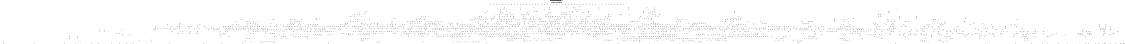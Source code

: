 # Network structure generated by ABC

digraph network {
size = "7.5,10";
center = true;
edge [dir = back];

{
  node [shape = plaintext];
  edge [style = invis];
  LevelTitle1 [label=""];
  LevelTitle2 [label=""];
  Level23 [label = ""];
  Level22 [label = ""];
  Level21 [label = ""];
  Level20 [label = ""];
  Level19 [label = ""];
  Level18 [label = ""];
  Level17 [label = ""];
  Level16 [label = ""];
  Level15 [label = ""];
  Level14 [label = ""];
  Level13 [label = ""];
  Level12 [label = ""];
  Level11 [label = ""];
  Level10 [label = ""];
  Level9 [label = ""];
  Level8 [label = ""];
  Level7 [label = ""];
  Level6 [label = ""];
  Level5 [label = ""];
  Level4 [label = ""];
  Level3 [label = ""];
  Level2 [label = ""];
  Level1 [label = ""];
  Level0 [label = ""];
  LevelTitle1 ->  LevelTitle2 ->  Level23 ->  Level22 ->  Level21 ->  Level20 ->  Level19 ->  Level18 ->  Level17 ->  Level16 ->  Level15 ->  Level14 ->  Level13 ->  Level12 ->  Level11 ->  Level10 ->  Level9 ->  Level8 ->  Level7 ->  Level6 ->  Level5 ->  Level4 ->  Level3 ->  Level2 ->  Level1 ->  Level0;
}

{
  rank = same;
  LevelTitle1;
  title1 [shape=plaintext,
          fontsize=20,
          fontname = "Times-Roman",
          label="Network structure visualized by ABC\nBenchmark \"top\". Time was Thu Oct  8 20:19:07 2020. "
         ];
}

{
  rank = same;
  LevelTitle2;
  title2 [shape=plaintext,
          fontsize=18,
          fontname = "Times-Roman",
          label="The network contains 2292 logic nodes and 0 latches.\n"
         ];
}

{
  rank = same;
  Level23;
  Node46 [label = "pa1", shape = invtriangle, color = coral, fillcolor = coral];
  Node47 [label = "pb2", shape = invtriangle, color = coral, fillcolor = coral];
  Node48 [label = "pc2", shape = invtriangle, color = coral, fillcolor = coral];
  Node49 [label = "pc1", shape = invtriangle, color = coral, fillcolor = coral];
  Node50 [label = "pa2", shape = invtriangle, color = coral, fillcolor = coral];
  Node51 [label = "pb1", shape = invtriangle, color = coral, fillcolor = coral];
  Node52 [label = "pe1", shape = invtriangle, color = coral, fillcolor = coral];
  Node53 [label = "pf2", shape = invtriangle, color = coral, fillcolor = coral];
  Node54 [label = "pd1", shape = invtriangle, color = coral, fillcolor = coral];
  Node55 [label = "pg2", shape = invtriangle, color = coral, fillcolor = coral];
  Node56 [label = "pd2", shape = invtriangle, color = coral, fillcolor = coral];
  Node57 [label = "pg1", shape = invtriangle, color = coral, fillcolor = coral];
  Node58 [label = "pe2", shape = invtriangle, color = coral, fillcolor = coral];
  Node59 [label = "pf1", shape = invtriangle, color = coral, fillcolor = coral];
  Node60 [label = "pi1", shape = invtriangle, color = coral, fillcolor = coral];
  Node61 [label = "pj2", shape = invtriangle, color = coral, fillcolor = coral];
  Node62 [label = "ph1", shape = invtriangle, color = coral, fillcolor = coral];
  Node63 [label = "pk2", shape = invtriangle, color = coral, fillcolor = coral];
  Node64 [label = "ph2", shape = invtriangle, color = coral, fillcolor = coral];
  Node65 [label = "pk1", shape = invtriangle, color = coral, fillcolor = coral];
  Node66 [label = "pi2", shape = invtriangle, color = coral, fillcolor = coral];
  Node67 [label = "pj1", shape = invtriangle, color = coral, fillcolor = coral];
  Node68 [label = "pm1", shape = invtriangle, color = coral, fillcolor = coral];
  Node69 [label = "pl1", shape = invtriangle, color = coral, fillcolor = coral];
  Node70 [label = "pl2", shape = invtriangle, color = coral, fillcolor = coral];
  Node71 [label = "po1", shape = invtriangle, color = coral, fillcolor = coral];
  Node72 [label = "pn1", shape = invtriangle, color = coral, fillcolor = coral];
  Node73 [label = "pq1", shape = invtriangle, color = coral, fillcolor = coral];
  Node74 [label = "pp1", shape = invtriangle, color = coral, fillcolor = coral];
  Node75 [label = "ps1", shape = invtriangle, color = coral, fillcolor = coral];
  Node76 [label = "pr1", shape = invtriangle, color = coral, fillcolor = coral];
  Node77 [label = "pt0", shape = invtriangle, color = coral, fillcolor = coral];
  Node78 [label = "pu1", shape = invtriangle, color = coral, fillcolor = coral];
  Node79 [label = "pt1", shape = invtriangle, color = coral, fillcolor = coral];
  Node80 [label = "pu0", shape = invtriangle, color = coral, fillcolor = coral];
  Node81 [label = "pv0", shape = invtriangle, color = coral, fillcolor = coral];
  Node82 [label = "pw1", shape = invtriangle, color = coral, fillcolor = coral];
  Node83 [label = "pv1", shape = invtriangle, color = coral, fillcolor = coral];
  Node84 [label = "pw0", shape = invtriangle, color = coral, fillcolor = coral];
  Node85 [label = "px0", shape = invtriangle, color = coral, fillcolor = coral];
  Node86 [label = "py1", shape = invtriangle, color = coral, fillcolor = coral];
  Node87 [label = "px1", shape = invtriangle, color = coral, fillcolor = coral];
  Node88 [label = "py0", shape = invtriangle, color = coral, fillcolor = coral];
  Node89 [label = "pz0", shape = invtriangle, color = coral, fillcolor = coral];
  Node90 [label = "pz1", shape = invtriangle, color = coral, fillcolor = coral];
}

{
  rank = same;
  Level22;
  Node1771 [label = "1771\n", shape = ellipse];
  Node2227 [label = "2227\n", shape = ellipse];
}

{
  rank = same;
  Level21;
  Node933 [label = "933\n", shape = ellipse];
  Node1181 [label = "1181\n", shape = ellipse];
  Node1408 [label = "1408\n", shape = ellipse];
  Node1679 [label = "1679\n", shape = ellipse];
  Node1770 [label = "1770\n", shape = ellipse];
  Node1820 [label = "1820\n", shape = ellipse];
  Node1878 [label = "1878\n", shape = ellipse];
  Node1975 [label = "1975\n", shape = ellipse];
  Node2028 [label = "2028\n", shape = ellipse];
  Node2073 [label = "2073\n", shape = ellipse];
  Node2226 [label = "2226\n", shape = ellipse];
}

{
  rank = same;
  Level20;
  Node496 [label = "496\n", shape = ellipse];
  Node932 [label = "932\n", shape = ellipse];
  Node1159 [label = "1159\n", shape = ellipse];
  Node1407 [label = "1407\n", shape = ellipse];
  Node1678 [label = "1678\n", shape = ellipse];
  Node1769 [label = "1769\n", shape = ellipse];
  Node1796 [label = "1796\n", shape = ellipse];
  Node1849 [label = "1849\n", shape = ellipse];
  Node1942 [label = "1942\n", shape = ellipse];
  Node2001 [label = "2001\n", shape = ellipse];
  Node2072 [label = "2072\n", shape = ellipse];
  Node2199 [label = "2199\n", shape = ellipse];
  Node2337 [label = "2337\n", shape = ellipse];
}

{
  rank = same;
  Level19;
  Node495 [label = "495\n", shape = ellipse];
  Node843 [label = "843\n", shape = ellipse];
  Node922 [label = "922\n", shape = ellipse];
  Node1158 [label = "1158\n", shape = ellipse];
  Node1333 [label = "1333\n", shape = ellipse];
  Node1397 [label = "1397\n", shape = ellipse];
  Node1677 [label = "1677\n", shape = ellipse];
  Node1746 [label = "1746\n", shape = ellipse];
  Node1768 [label = "1768\n", shape = ellipse];
  Node1795 [label = "1795\n", shape = ellipse];
  Node1848 [label = "1848\n", shape = ellipse];
  Node1925 [label = "1925\n", shape = ellipse];
  Node1941 [label = "1941\n", shape = ellipse];
  Node1987 [label = "1987\n", shape = ellipse];
  Node2062 [label = "2062\n", shape = ellipse];
  Node2113 [label = "2113\n", shape = ellipse];
  Node2198 [label = "2198\n", shape = ellipse];
  Node2316 [label = "2316\n", shape = ellipse];
}

{
  rank = same;
  Level18;
  Node483 [label = "483\n", shape = ellipse];
  Node842 [label = "842\n", shape = ellipse];
  Node917 [label = "917\n", shape = ellipse];
  Node1157 [label = "1157\n", shape = ellipse];
  Node1332 [label = "1332\n", shape = ellipse];
  Node1396 [label = "1396\n", shape = ellipse];
  Node1633 [label = "1633\n", shape = ellipse];
  Node1676 [label = "1676\n", shape = ellipse];
  Node1745 [label = "1745\n", shape = ellipse];
  Node1756 [label = "1756\n", shape = ellipse];
  Node1788 [label = "1788\n", shape = ellipse];
  Node1794 [label = "1794\n", shape = ellipse];
  Node1840 [label = "1840\n", shape = ellipse];
  Node1904 [label = "1904\n", shape = ellipse];
  Node1924 [label = "1924\n", shape = ellipse];
  Node1940 [label = "1940\n", shape = ellipse];
  Node1986 [label = "1986\n", shape = ellipse];
  Node2061 [label = "2061\n", shape = ellipse];
  Node2093 [label = "2093\n", shape = ellipse];
  Node2190 [label = "2190\n", shape = ellipse];
  Node2197 [label = "2197\n", shape = ellipse];
  Node2315 [label = "2315\n", shape = ellipse];
}

{
  rank = same;
  Level17;
  Node473 [label = "473\n", shape = ellipse];
  Node477 [label = "477\n", shape = ellipse];
  Node482 [label = "482\n", shape = ellipse];
  Node806 [label = "806\n", shape = ellipse];
  Node823 [label = "823\n", shape = ellipse];
  Node916 [label = "916\n", shape = ellipse];
  Node1156 [label = "1156\n", shape = ellipse];
  Node1331 [label = "1331\n", shape = ellipse];
  Node1393 [label = "1393\n", shape = ellipse];
  Node1610 [label = "1610\n", shape = ellipse];
  Node1632 [label = "1632\n", shape = ellipse];
  Node1675 [label = "1675\n", shape = ellipse];
  Node1739 [label = "1739\n", shape = ellipse];
  Node1750 [label = "1750\n", shape = ellipse];
  Node1787 [label = "1787\n", shape = ellipse];
  Node1791 [label = "1791\n", shape = ellipse];
  Node1834 [label = "1834\n", shape = ellipse];
  Node1836 [label = "1836\n", shape = ellipse];
  Node1903 [label = "1903\n", shape = ellipse];
  Node1923 [label = "1923\n", shape = ellipse];
  Node1935 [label = "1935\n", shape = ellipse];
  Node1985 [label = "1985\n", shape = ellipse];
  Node2027 [label = "2027\n", shape = ellipse];
  Node2058 [label = "2058\n", shape = ellipse];
  Node2092 [label = "2092\n", shape = ellipse];
  Node2171 [label = "2171\n", shape = ellipse];
  Node2189 [label = "2189\n", shape = ellipse];
  Node2193 [label = "2193\n", shape = ellipse];
  Node2196 [label = "2196\n", shape = ellipse];
  Node2225 [label = "2225\n", shape = ellipse];
  Node2296 [label = "2296\n", shape = ellipse];
  Node2310 [label = "2310\n", shape = ellipse];
  Node2379 [label = "2379\n", shape = ellipse];
}

{
  rank = same;
  Level16;
  Node461 [label = "461\n", shape = ellipse];
  Node472 [label = "472\n", shape = ellipse];
  Node474 [label = "474\n", shape = ellipse];
  Node481 [label = "481\n", shape = ellipse];
  Node805 [label = "805\n", shape = ellipse];
  Node822 [label = "822\n", shape = ellipse];
  Node871 [label = "871\n", shape = ellipse];
  Node915 [label = "915\n", shape = ellipse];
  Node1148 [label = "1148\n", shape = ellipse];
  Node1155 [label = "1155\n", shape = ellipse];
  Node1180 [label = "1180\n", shape = ellipse];
  Node1325 [label = "1325\n", shape = ellipse];
  Node1387 [label = "1387\n", shape = ellipse];
  Node1392 [label = "1392\n", shape = ellipse];
  Node1609 [label = "1609\n", shape = ellipse];
  Node1631 [label = "1631\n", shape = ellipse];
  Node1655 [label = "1655\n", shape = ellipse];
  Node1672 [label = "1672\n", shape = ellipse];
  Node1734 [label = "1734\n", shape = ellipse];
  Node1738 [label = "1738\n", shape = ellipse];
  Node1747 [label = "1747\n", shape = ellipse];
  Node1786 [label = "1786\n", shape = ellipse];
  Node1789 [label = "1789\n", shape = ellipse];
  Node1826 [label = "1826\n", shape = ellipse];
  Node1835 [label = "1835\n", shape = ellipse];
  Node1890 [label = "1890\n", shape = ellipse];
  Node1902 [label = "1902\n", shape = ellipse];
  Node1921 [label = "1921\n", shape = ellipse];
  Node1932 [label = "1932\n", shape = ellipse];
  Node1933 [label = "1933\n", shape = ellipse];
  Node1983 [label = "1983\n", shape = ellipse];
  Node2000 [label = "2000\n", shape = ellipse];
  Node2014 [label = "2014\n", shape = ellipse];
  Node2057 [label = "2057\n", shape = ellipse];
  Node2091 [label = "2091\n", shape = ellipse];
  Node2170 [label = "2170\n", shape = ellipse];
  Node2184 [label = "2184\n", shape = ellipse];
  Node2188 [label = "2188\n", shape = ellipse];
  Node2192 [label = "2192\n", shape = ellipse];
  Node2195 [label = "2195\n", shape = ellipse];
  Node2211 [label = "2211\n", shape = ellipse];
  Node2255 [label = "2255\n", shape = ellipse];
  Node2295 [label = "2295\n", shape = ellipse];
  Node2307 [label = "2307\n", shape = ellipse];
  Node2336 [label = "2336\n", shape = ellipse];
  Node2366 [label = "2366\n", shape = ellipse];
}

{
  rank = same;
  Level15;
  Node151 [label = "151\n", shape = ellipse];
  Node274 [label = "274\n", shape = ellipse];
  Node301 [label = "301\n", shape = ellipse];
  Node460 [label = "460\n", shape = ellipse];
  Node466 [label = "466\n", shape = ellipse];
  Node471 [label = "471\n", shape = ellipse];
  Node796 [label = "796\n", shape = ellipse];
  Node821 [label = "821\n", shape = ellipse];
  Node863 [label = "863\n", shape = ellipse];
  Node1113 [label = "1113\n", shape = ellipse];
  Node1147 [label = "1147\n", shape = ellipse];
  Node1169 [label = "1169\n", shape = ellipse];
  Node1179 [label = "1179\n", shape = ellipse];
  Node1321 [label = "1321\n", shape = ellipse];
  Node1376 [label = "1376\n", shape = ellipse];
  Node1386 [label = "1386\n", shape = ellipse];
  Node1486 [label = "1486\n", shape = ellipse];
  Node1599 [label = "1599\n", shape = ellipse];
  Node1608 [label = "1608\n", shape = ellipse];
  Node1625 [label = "1625\n", shape = ellipse];
  Node1630 [label = "1630\n", shape = ellipse];
  Node1643 [label = "1643\n", shape = ellipse];
  Node1724 [label = "1724\n", shape = ellipse];
  Node1733 [label = "1733\n", shape = ellipse];
  Node1767 [label = "1767\n", shape = ellipse];
  Node1825 [label = "1825\n", shape = ellipse];
  Node1889 [label = "1889\n", shape = ellipse];
  Node1898 [label = "1898\n", shape = ellipse];
  Node1919 [label = "1919\n", shape = ellipse];
  Node1931 [label = "1931\n", shape = ellipse];
  Node1993 [label = "1993\n", shape = ellipse];
  Node1999 [label = "1999\n", shape = ellipse];
  Node2013 [label = "2013\n", shape = ellipse];
  Node2026 [label = "2026\n", shape = ellipse];
  Node2071 [label = "2071\n", shape = ellipse];
  Node2090 [label = "2090\n", shape = ellipse];
  Node2169 [label = "2169\n", shape = ellipse];
  Node2176 [label = "2176\n", shape = ellipse];
  Node2183 [label = "2183\n", shape = ellipse];
  Node2186 [label = "2186\n", shape = ellipse];
  Node2210 [label = "2210\n", shape = ellipse];
  Node2224 [label = "2224\n", shape = ellipse];
  Node2254 [label = "2254\n", shape = ellipse];
  Node2284 [label = "2284\n", shape = ellipse];
  Node2289 [label = "2289\n", shape = ellipse];
  Node2294 [label = "2294\n", shape = ellipse];
  Node2314 [label = "2314\n", shape = ellipse];
  Node2326 [label = "2326\n", shape = ellipse];
  Node2358 [label = "2358\n", shape = ellipse];
}

{
  rank = same;
  Level14;
  Node148 [label = "148\n", shape = ellipse];
  Node150 [label = "150\n", shape = ellipse];
  Node273 [label = "273\n", shape = ellipse];
  Node300 [label = "300\n", shape = ellipse];
  Node459 [label = "459\n", shape = ellipse];
  Node463 [label = "463\n", shape = ellipse];
  Node470 [label = "470\n", shape = ellipse];
  Node494 [label = "494\n", shape = ellipse];
  Node791 [label = "791\n", shape = ellipse];
  Node814 [label = "814\n", shape = ellipse];
  Node817 [label = "817\n", shape = ellipse];
  Node820 [label = "820\n", shape = ellipse];
  Node841 [label = "841\n", shape = ellipse];
  Node859 [label = "859\n", shape = ellipse];
  Node1099 [label = "1099\n", shape = ellipse];
  Node1146 [label = "1146\n", shape = ellipse];
  Node1152 [label = "1152\n", shape = ellipse];
  Node1168 [label = "1168\n", shape = ellipse];
  Node1178 [label = "1178\n", shape = ellipse];
  Node1219 [label = "1219\n", shape = ellipse];
  Node1309 [label = "1309\n", shape = ellipse];
  Node1320 [label = "1320\n", shape = ellipse];
  Node1330 [label = "1330\n", shape = ellipse];
  Node1375 [label = "1375\n", shape = ellipse];
  Node1381 [label = "1381\n", shape = ellipse];
  Node1385 [label = "1385\n", shape = ellipse];
  Node1391 [label = "1391\n", shape = ellipse];
  Node1485 [label = "1485\n", shape = ellipse];
  Node1598 [label = "1598\n", shape = ellipse];
  Node1603 [label = "1603\n", shape = ellipse];
  Node1605 [label = "1605\n", shape = ellipse];
  Node1622 [label = "1622\n", shape = ellipse];
  Node1627 [label = "1627\n", shape = ellipse];
  Node1642 [label = "1642\n", shape = ellipse];
  Node1670 [label = "1670\n", shape = ellipse];
  Node1671 [label = "1671\n", shape = ellipse];
  Node1701 [label = "1701\n", shape = ellipse];
  Node1723 [label = "1723\n", shape = ellipse];
  Node1730 [label = "1730\n", shape = ellipse];
  Node1744 [label = "1744\n", shape = ellipse];
  Node1755 [label = "1755\n", shape = ellipse];
  Node1766 [label = "1766\n", shape = ellipse];
  Node1824 [label = "1824\n", shape = ellipse];
  Node1877 [label = "1877\n", shape = ellipse];
  Node1888 [label = "1888\n", shape = ellipse];
  Node1896 [label = "1896\n", shape = ellipse];
  Node1897 [label = "1897\n", shape = ellipse];
  Node1918 [label = "1918\n", shape = ellipse];
  Node1929 [label = "1929\n", shape = ellipse];
  Node1974 [label = "1974\n", shape = ellipse];
  Node1992 [label = "1992\n", shape = ellipse];
  Node1998 [label = "1998\n", shape = ellipse];
  Node2009 [label = "2009\n", shape = ellipse];
  Node2020 [label = "2020\n", shape = ellipse];
  Node2065 [label = "2065\n", shape = ellipse];
  Node2082 [label = "2082\n", shape = ellipse];
  Node2089 [label = "2089\n", shape = ellipse];
  Node2143 [label = "2143\n", shape = ellipse];
  Node2156 [label = "2156\n", shape = ellipse];
  Node2162 [label = "2162\n", shape = ellipse];
  Node2173 [label = "2173\n", shape = ellipse];
  Node2179 [label = "2179\n", shape = ellipse];
  Node2185 [label = "2185\n", shape = ellipse];
  Node2207 [label = "2207\n", shape = ellipse];
  Node2217 [label = "2217\n", shape = ellipse];
  Node2253 [label = "2253\n", shape = ellipse];
  Node2278 [label = "2278\n", shape = ellipse];
  Node2288 [label = "2288\n", shape = ellipse];
  Node2291 [label = "2291\n", shape = ellipse];
  Node2311 [label = "2311\n", shape = ellipse];
  Node2313 [label = "2313\n", shape = ellipse];
  Node2325 [label = "2325\n", shape = ellipse];
  Node2354 [label = "2354\n", shape = ellipse];
  Node2357 [label = "2357\n", shape = ellipse];
  Node2365 [label = "2365\n", shape = ellipse];
}

{
  rank = same;
  Level13;
  Node147 [label = "147\n", shape = ellipse];
  Node149 [label = "149\n", shape = ellipse];
  Node272 [label = "272\n", shape = ellipse];
  Node299 [label = "299\n", shape = ellipse];
  Node325 [label = "325\n", shape = ellipse];
  Node458 [label = "458\n", shape = ellipse];
  Node462 [label = "462\n", shape = ellipse];
  Node488 [label = "488\n", shape = ellipse];
  Node788 [label = "788\n", shape = ellipse];
  Node789 [label = "789\n", shape = ellipse];
  Node804 [label = "804\n", shape = ellipse];
  Node809 [label = "809\n", shape = ellipse];
  Node815 [label = "815\n", shape = ellipse];
  Node819 [label = "819\n", shape = ellipse];
  Node831 [label = "831\n", shape = ellipse];
  Node840 [label = "840\n", shape = ellipse];
  Node858 [label = "858\n", shape = ellipse];
  Node870 [label = "870\n", shape = ellipse];
  Node913 [label = "913\n", shape = ellipse];
  Node1091 [label = "1091\n", shape = ellipse];
  Node1112 [label = "1112\n", shape = ellipse];
  Node1145 [label = "1145\n", shape = ellipse];
  Node1149 [label = "1149\n", shape = ellipse];
  Node1165 [label = "1165\n", shape = ellipse];
  Node1177 [label = "1177\n", shape = ellipse];
  Node1205 [label = "1205\n", shape = ellipse];
  Node1296 [label = "1296\n", shape = ellipse];
  Node1308 [label = "1308\n", shape = ellipse];
  Node1319 [label = "1319\n", shape = ellipse];
  Node1329 [label = "1329\n", shape = ellipse];
  Node1374 [label = "1374\n", shape = ellipse];
  Node1380 [label = "1380\n", shape = ellipse];
  Node1384 [label = "1384\n", shape = ellipse];
  Node1388 [label = "1388\n", shape = ellipse];
  Node1484 [label = "1484\n", shape = ellipse];
  Node1504 [label = "1504\n", shape = ellipse];
  Node1512 [label = "1512\n", shape = ellipse];
  Node1597 [label = "1597\n", shape = ellipse];
  Node1602 [label = "1602\n", shape = ellipse];
  Node1604 [label = "1604\n", shape = ellipse];
  Node1620 [label = "1620\n", shape = ellipse];
  Node1626 [label = "1626\n", shape = ellipse];
  Node1639 [label = "1639\n", shape = ellipse];
  Node1654 [label = "1654\n", shape = ellipse];
  Node1665 [label = "1665\n", shape = ellipse];
  Node1667 [label = "1667\n", shape = ellipse];
  Node1700 [label = "1700\n", shape = ellipse];
  Node1711 [label = "1711\n", shape = ellipse];
  Node1722 [label = "1722\n", shape = ellipse];
  Node1736 [label = "1736\n", shape = ellipse];
  Node1743 [label = "1743\n", shape = ellipse];
  Node1752 [label = "1752\n", shape = ellipse];
  Node1763 [label = "1763\n", shape = ellipse];
  Node1819 [label = "1819\n", shape = ellipse];
  Node1833 [label = "1833\n", shape = ellipse];
  Node1863 [label = "1863\n", shape = ellipse];
  Node1876 [label = "1876\n", shape = ellipse];
  Node1887 [label = "1887\n", shape = ellipse];
  Node1892 [label = "1892\n", shape = ellipse];
  Node1917 [label = "1917\n", shape = ellipse];
  Node1958 [label = "1958\n", shape = ellipse];
  Node1991 [label = "1991\n", shape = ellipse];
  Node1996 [label = "1996\n", shape = ellipse];
  Node2007 [label = "2007\n", shape = ellipse];
  Node2008 [label = "2008\n", shape = ellipse];
  Node2019 [label = "2019\n", shape = ellipse];
  Node2051 [label = "2051\n", shape = ellipse];
  Node2064 [label = "2064\n", shape = ellipse];
  Node2081 [label = "2081\n", shape = ellipse];
  Node2086 [label = "2086\n", shape = ellipse];
  Node2088 [label = "2088\n", shape = ellipse];
  Node2112 [label = "2112\n", shape = ellipse];
  Node2142 [label = "2142\n", shape = ellipse];
  Node2149 [label = "2149\n", shape = ellipse];
  Node2158 [label = "2158\n", shape = ellipse];
  Node2172 [label = "2172\n", shape = ellipse];
  Node2178 [label = "2178\n", shape = ellipse];
  Node2187 [label = "2187\n", shape = ellipse];
  Node2206 [label = "2206\n", shape = ellipse];
  Node2213 [label = "2213\n", shape = ellipse];
  Node2249 [label = "2249\n", shape = ellipse];
  Node2270 [label = "2270\n", shape = ellipse];
  Node2275 [label = "2275\n", shape = ellipse];
  Node2286 [label = "2286\n", shape = ellipse];
  Node2287 [label = "2287\n", shape = ellipse];
  Node2290 [label = "2290\n", shape = ellipse];
  Node2305 [label = "2305\n", shape = ellipse];
  Node2321 [label = "2321\n", shape = ellipse];
  Node2324 [label = "2324\n", shape = ellipse];
  Node2335 [label = "2335\n", shape = ellipse];
  Node2353 [label = "2353\n", shape = ellipse];
  Node2355 [label = "2355\n", shape = ellipse];
  Node2364 [label = "2364\n", shape = ellipse];
  Node2378 [label = "2378\n", shape = ellipse];
}

{
  rank = same;
  Level12;
  Node102 [label = "102\n", shape = ellipse];
  Node132 [label = "132\n", shape = ellipse];
  Node271 [label = "271\n", shape = ellipse];
  Node298 [label = "298\n", shape = ellipse];
  Node324 [label = "324\n", shape = ellipse];
  Node383 [label = "383\n", shape = ellipse];
  Node399 [label = "399\n", shape = ellipse];
  Node479 [label = "479\n", shape = ellipse];
  Node485 [label = "485\n", shape = ellipse];
  Node610 [label = "610\n", shape = ellipse];
  Node787 [label = "787\n", shape = ellipse];
  Node795 [label = "795\n", shape = ellipse];
  Node803 [label = "803\n", shape = ellipse];
  Node807 [label = "807\n", shape = ellipse];
  Node813 [label = "813\n", shape = ellipse];
  Node816 [label = "816\n", shape = ellipse];
  Node830 [label = "830\n", shape = ellipse];
  Node835 [label = "835\n", shape = ellipse];
  Node839 [label = "839\n", shape = ellipse];
  Node866 [label = "866\n", shape = ellipse];
  Node903 [label = "903\n", shape = ellipse];
  Node912 [label = "912\n", shape = ellipse];
  Node931 [label = "931\n", shape = ellipse];
  Node1090 [label = "1090\n", shape = ellipse];
  Node1098 [label = "1098\n", shape = ellipse];
  Node1105 [label = "1105\n", shape = ellipse];
  Node1111 [label = "1111\n", shape = ellipse];
  Node1164 [label = "1164\n", shape = ellipse];
  Node1174 [label = "1174\n", shape = ellipse];
  Node1198 [label = "1198\n", shape = ellipse];
  Node1218 [label = "1218\n", shape = ellipse];
  Node1290 [label = "1290\n", shape = ellipse];
  Node1301 [label = "1301\n", shape = ellipse];
  Node1307 [label = "1307\n", shape = ellipse];
  Node1314 [label = "1314\n", shape = ellipse];
  Node1318 [label = "1318\n", shape = ellipse];
  Node1373 [label = "1373\n", shape = ellipse];
  Node1483 [label = "1483\n", shape = ellipse];
  Node1503 [label = "1503\n", shape = ellipse];
  Node1511 [label = "1511\n", shape = ellipse];
  Node1557 [label = "1557\n", shape = ellipse];
  Node1593 [label = "1593\n", shape = ellipse];
  Node1614 [label = "1614\n", shape = ellipse];
  Node1619 [label = "1619\n", shape = ellipse];
  Node1621 [label = "1621\n", shape = ellipse];
  Node1637 [label = "1637\n", shape = ellipse];
  Node1648 [label = "1648\n", shape = ellipse];
  Node1653 [label = "1653\n", shape = ellipse];
  Node1664 [label = "1664\n", shape = ellipse];
  Node1666 [label = "1666\n", shape = ellipse];
  Node1669 [label = "1669\n", shape = ellipse];
  Node1689 [label = "1689\n", shape = ellipse];
  Node1694 [label = "1694\n", shape = ellipse];
  Node1699 [label = "1699\n", shape = ellipse];
  Node1705 [label = "1705\n", shape = ellipse];
  Node1716 [label = "1716\n", shape = ellipse];
  Node1721 [label = "1721\n", shape = ellipse];
  Node1728 [label = "1728\n", shape = ellipse];
  Node1735 [label = "1735\n", shape = ellipse];
  Node1742 [label = "1742\n", shape = ellipse];
  Node1751 [label = "1751\n", shape = ellipse];
  Node1761 [label = "1761\n", shape = ellipse];
  Node1762 [label = "1762\n", shape = ellipse];
  Node1783 [label = "1783\n", shape = ellipse];
  Node1806 [label = "1806\n", shape = ellipse];
  Node1818 [label = "1818\n", shape = ellipse];
  Node1829 [label = "1829\n", shape = ellipse];
  Node1855 [label = "1855\n", shape = ellipse];
  Node1869 [label = "1869\n", shape = ellipse];
  Node1875 [label = "1875\n", shape = ellipse];
  Node1891 [label = "1891\n", shape = ellipse];
  Node1911 [label = "1911\n", shape = ellipse];
  Node1939 [label = "1939\n", shape = ellipse];
  Node1957 [label = "1957\n", shape = ellipse];
  Node1973 [label = "1973\n", shape = ellipse];
  Node1980 [label = "1980\n", shape = ellipse];
  Node2006 [label = "2006\n", shape = ellipse];
  Node2017 [label = "2017\n", shape = ellipse];
  Node2025 [label = "2025\n", shape = ellipse];
  Node2038 [label = "2038\n", shape = ellipse];
  Node2050 [label = "2050\n", shape = ellipse];
  Node2063 [label = "2063\n", shape = ellipse];
  Node2080 [label = "2080\n", shape = ellipse];
  Node2083 [label = "2083\n", shape = ellipse];
  Node2111 [label = "2111\n", shape = ellipse];
  Node2128 [label = "2128\n", shape = ellipse];
  Node2141 [label = "2141\n", shape = ellipse];
  Node2145 [label = "2145\n", shape = ellipse];
  Node2155 [label = "2155\n", shape = ellipse];
  Node2157 [label = "2157\n", shape = ellipse];
  Node2168 [label = "2168\n", shape = ellipse];
  Node2212 [label = "2212\n", shape = ellipse];
  Node2223 [label = "2223\n", shape = ellipse];
  Node2241 [label = "2241\n", shape = ellipse];
  Node2247 [label = "2247\n", shape = ellipse];
  Node2265 [label = "2265\n", shape = ellipse];
  Node2269 [label = "2269\n", shape = ellipse];
  Node2274 [label = "2274\n", shape = ellipse];
  Node2283 [label = "2283\n", shape = ellipse];
  Node2285 [label = "2285\n", shape = ellipse];
  Node2300 [label = "2300\n", shape = ellipse];
  Node2312 [label = "2312\n", shape = ellipse];
  Node2320 [label = "2320\n", shape = ellipse];
  Node2334 [label = "2334\n", shape = ellipse];
  Node2345 [label = "2345\n", shape = ellipse];
  Node2350 [label = "2350\n", shape = ellipse];
  Node2363 [label = "2363\n", shape = ellipse];
  Node2371 [label = "2371\n", shape = ellipse];
  Node2377 [label = "2377\n", shape = ellipse];
}

{
  rank = same;
  Level11;
  Node101 [label = "101\n", shape = ellipse];
  Node131 [label = "131\n", shape = ellipse];
  Node229 [label = "229\n", shape = ellipse];
  Node247 [label = "247\n", shape = ellipse];
  Node270 [label = "270\n", shape = ellipse];
  Node297 [label = "297\n", shape = ellipse];
  Node323 [label = "323\n", shape = ellipse];
  Node382 [label = "382\n", shape = ellipse];
  Node398 [label = "398\n", shape = ellipse];
  Node455 [label = "455\n", shape = ellipse];
  Node465 [label = "465\n", shape = ellipse];
  Node468 [label = "468\n", shape = ellipse];
  Node476 [label = "476\n", shape = ellipse];
  Node487 [label = "487\n", shape = ellipse];
  Node493 [label = "493\n", shape = ellipse];
  Node603 [label = "603\n", shape = ellipse];
  Node609 [label = "609\n", shape = ellipse];
  Node645 [label = "645\n", shape = ellipse];
  Node779 [label = "779\n", shape = ellipse];
  Node782 [label = "782\n", shape = ellipse];
  Node786 [label = "786\n", shape = ellipse];
  Node794 [label = "794\n", shape = ellipse];
  Node799 [label = "799\n", shape = ellipse];
  Node802 [label = "802\n", shape = ellipse];
  Node812 [label = "812\n", shape = ellipse];
  Node826 [label = "826\n", shape = ellipse];
  Node829 [label = "829\n", shape = ellipse];
  Node834 [label = "834\n", shape = ellipse];
  Node838 [label = "838\n", shape = ellipse];
  Node857 [label = "857\n", shape = ellipse];
  Node862 [label = "862\n", shape = ellipse];
  Node864 [label = "864\n", shape = ellipse];
  Node869 [label = "869\n", shape = ellipse];
  Node902 [label = "902\n", shape = ellipse];
  Node907 [label = "907\n", shape = ellipse];
  Node911 [label = "911\n", shape = ellipse];
  Node930 [label = "930\n", shape = ellipse];
  Node1087 [label = "1087\n", shape = ellipse];
  Node1088 [label = "1088\n", shape = ellipse];
  Node1097 [label = "1097\n", shape = ellipse];
  Node1104 [label = "1104\n", shape = ellipse];
  Node1107 [label = "1107\n", shape = ellipse];
  Node1110 [label = "1110\n", shape = ellipse];
  Node1167 [label = "1167\n", shape = ellipse];
  Node1173 [label = "1173\n", shape = ellipse];
  Node1197 [label = "1197\n", shape = ellipse];
  Node1204 [label = "1204\n", shape = ellipse];
  Node1211 [label = "1211\n", shape = ellipse];
  Node1217 [label = "1217\n", shape = ellipse];
  Node1289 [label = "1289\n", shape = ellipse];
  Node1295 [label = "1295\n", shape = ellipse];
  Node1300 [label = "1300\n", shape = ellipse];
  Node1306 [label = "1306\n", shape = ellipse];
  Node1313 [label = "1313\n", shape = ellipse];
  Node1317 [label = "1317\n", shape = ellipse];
  Node1327 [label = "1327\n", shape = ellipse];
  Node1370 [label = "1370\n", shape = ellipse];
  Node1406 [label = "1406\n", shape = ellipse];
  Node1474 [label = "1474\n", shape = ellipse];
  Node1482 [label = "1482\n", shape = ellipse];
  Node1502 [label = "1502\n", shape = ellipse];
  Node1510 [label = "1510\n", shape = ellipse];
  Node1556 [label = "1556\n", shape = ellipse];
  Node1566 [label = "1566\n", shape = ellipse];
  Node1592 [label = "1592\n", shape = ellipse];
  Node1595 [label = "1595\n", shape = ellipse];
  Node1596 [label = "1596\n", shape = ellipse];
  Node1607 [label = "1607\n", shape = ellipse];
  Node1613 [label = "1613\n", shape = ellipse];
  Node1618 [label = "1618\n", shape = ellipse];
  Node1636 [label = "1636\n", shape = ellipse];
  Node1645 [label = "1645\n", shape = ellipse];
  Node1650 [label = "1650\n", shape = ellipse];
  Node1659 [label = "1659\n", shape = ellipse];
  Node1661 [label = "1661\n", shape = ellipse];
  Node1668 [label = "1668\n", shape = ellipse];
  Node1688 [label = "1688\n", shape = ellipse];
  Node1691 [label = "1691\n", shape = ellipse];
  Node1698 [label = "1698\n", shape = ellipse];
  Node1704 [label = "1704\n", shape = ellipse];
  Node1710 [label = "1710\n", shape = ellipse];
  Node1713 [label = "1713\n", shape = ellipse];
  Node1720 [label = "1720\n", shape = ellipse];
  Node1727 [label = "1727\n", shape = ellipse];
  Node1729 [label = "1729\n", shape = ellipse];
  Node1758 [label = "1758\n", shape = ellipse];
  Node1765 [label = "1765\n", shape = ellipse];
  Node1782 [label = "1782\n", shape = ellipse];
  Node1801 [label = "1801\n", shape = ellipse];
  Node1805 [label = "1805\n", shape = ellipse];
  Node1811 [label = "1811\n", shape = ellipse];
  Node1817 [label = "1817\n", shape = ellipse];
  Node1827 [label = "1827\n", shape = ellipse];
  Node1832 [label = "1832\n", shape = ellipse];
  Node1847 [label = "1847\n", shape = ellipse];
  Node1854 [label = "1854\n", shape = ellipse];
  Node1862 [label = "1862\n", shape = ellipse];
  Node1868 [label = "1868\n", shape = ellipse];
  Node1874 [label = "1874\n", shape = ellipse];
  Node1883 [label = "1883\n", shape = ellipse];
  Node1886 [label = "1886\n", shape = ellipse];
  Node1910 [label = "1910\n", shape = ellipse];
  Node1916 [label = "1916\n", shape = ellipse];
  Node1938 [label = "1938\n", shape = ellipse];
  Node1949 [label = "1949\n", shape = ellipse];
  Node1953 [label = "1953\n", shape = ellipse];
  Node1965 [label = "1965\n", shape = ellipse];
  Node1977 [label = "1977\n", shape = ellipse];
  Node1982 [label = "1982\n", shape = ellipse];
  Node2004 [label = "2004\n", shape = ellipse];
  Node2022 [label = "2022\n", shape = ellipse];
  Node2033 [label = "2033\n", shape = ellipse];
  Node2037 [label = "2037\n", shape = ellipse];
  Node2049 [label = "2049\n", shape = ellipse];
  Node2056 [label = "2056\n", shape = ellipse];
  Node2070 [label = "2070\n", shape = ellipse];
  Node2079 [label = "2079\n", shape = ellipse];
  Node2103 [label = "2103\n", shape = ellipse];
  Node2106 [label = "2106\n", shape = ellipse];
  Node2121 [label = "2121\n", shape = ellipse];
  Node2127 [label = "2127\n", shape = ellipse];
  Node2140 [label = "2140\n", shape = ellipse];
  Node2144 [label = "2144\n", shape = ellipse];
  Node2148 [label = "2148\n", shape = ellipse];
  Node2151 [label = "2151\n", shape = ellipse];
  Node2161 [label = "2161\n", shape = ellipse];
  Node2164 [label = "2164\n", shape = ellipse];
  Node2167 [label = "2167\n", shape = ellipse];
  Node2182 [label = "2182\n", shape = ellipse];
  Node2204 [label = "2204\n", shape = ellipse];
  Node2220 [label = "2220\n", shape = ellipse];
  Node2240 [label = "2240\n", shape = ellipse];
  Node2246 [label = "2246\n", shape = ellipse];
  Node2262 [label = "2262\n", shape = ellipse];
  Node2264 [label = "2264\n", shape = ellipse];
  Node2268 [label = "2268\n", shape = ellipse];
  Node2277 [label = "2277\n", shape = ellipse];
  Node2282 [label = "2282\n", shape = ellipse];
  Node2299 [label = "2299\n", shape = ellipse];
  Node2304 [label = "2304\n", shape = ellipse];
  Node2309 [label = "2309\n", shape = ellipse];
  Node2330 [label = "2330\n", shape = ellipse];
  Node2331 [label = "2331\n", shape = ellipse];
  Node2333 [label = "2333\n", shape = ellipse];
  Node2342 [label = "2342\n", shape = ellipse];
  Node2344 [label = "2344\n", shape = ellipse];
  Node2347 [label = "2347\n", shape = ellipse];
  Node2361 [label = "2361\n", shape = ellipse];
  Node2368 [label = "2368\n", shape = ellipse];
  Node2370 [label = "2370\n", shape = ellipse];
  Node2373 [label = "2373\n", shape = ellipse];
  Node2376 [label = "2376\n", shape = ellipse];
}

{
  rank = same;
  Level10;
  Node100 [label = "100\n", shape = ellipse];
  Node130 [label = "130\n", shape = ellipse];
  Node211 [label = "211\n", shape = ellipse];
  Node228 [label = "228\n", shape = ellipse];
  Node246 [label = "246\n", shape = ellipse];
  Node269 [label = "269\n", shape = ellipse];
  Node296 [label = "296\n", shape = ellipse];
  Node322 [label = "322\n", shape = ellipse];
  Node381 [label = "381\n", shape = ellipse];
  Node397 [label = "397\n", shape = ellipse];
  Node454 [label = "454\n", shape = ellipse];
  Node457 [label = "457\n", shape = ellipse];
  Node464 [label = "464\n", shape = ellipse];
  Node467 [label = "467\n", shape = ellipse];
  Node469 [label = "469\n", shape = ellipse];
  Node475 [label = "475\n", shape = ellipse];
  Node478 [label = "478\n", shape = ellipse];
  Node480 [label = "480\n", shape = ellipse];
  Node486 [label = "486\n", shape = ellipse];
  Node492 [label = "492\n", shape = ellipse];
  Node551 [label = "551\n", shape = ellipse];
  Node602 [label = "602\n", shape = ellipse];
  Node608 [label = "608\n", shape = ellipse];
  Node628 [label = "628\n", shape = ellipse];
  Node644 [label = "644\n", shape = ellipse];
  Node774 [label = "774\n", shape = ellipse];
  Node778 [label = "778\n", shape = ellipse];
  Node780 [label = "780\n", shape = ellipse];
  Node781 [label = "781\n", shape = ellipse];
  Node785 [label = "785\n", shape = ellipse];
  Node793 [label = "793\n", shape = ellipse];
  Node797 [label = "797\n", shape = ellipse];
  Node801 [label = "801\n", shape = ellipse];
  Node808 [label = "808\n", shape = ellipse];
  Node810 [label = "810\n", shape = ellipse];
  Node824 [label = "824\n", shape = ellipse];
  Node833 [label = "833\n", shape = ellipse];
  Node836 [label = "836\n", shape = ellipse];
  Node837 [label = "837\n", shape = ellipse];
  Node852 [label = "852\n", shape = ellipse];
  Node856 [label = "856\n", shape = ellipse];
  Node860 [label = "860\n", shape = ellipse];
  Node861 [label = "861\n", shape = ellipse];
  Node865 [label = "865\n", shape = ellipse];
  Node867 [label = "867\n", shape = ellipse];
  Node868 [label = "868\n", shape = ellipse];
  Node898 [label = "898\n", shape = ellipse];
  Node901 [label = "901\n", shape = ellipse];
  Node906 [label = "906\n", shape = ellipse];
  Node910 [label = "910\n", shape = ellipse];
  Node926 [label = "926\n", shape = ellipse];
  Node929 [label = "929\n", shape = ellipse];
  Node988 [label = "988\n", shape = ellipse];
  Node1086 [label = "1086\n", shape = ellipse];
  Node1089 [label = "1089\n", shape = ellipse];
  Node1095 [label = "1095\n", shape = ellipse];
  Node1096 [label = "1096\n", shape = ellipse];
  Node1103 [label = "1103\n", shape = ellipse];
  Node1106 [label = "1106\n", shape = ellipse];
  Node1108 [label = "1108\n", shape = ellipse];
  Node1109 [label = "1109\n", shape = ellipse];
  Node1142 [label = "1142\n", shape = ellipse];
  Node1144 [label = "1144\n", shape = ellipse];
  Node1154 [label = "1154\n", shape = ellipse];
  Node1163 [label = "1163\n", shape = ellipse];
  Node1166 [label = "1166\n", shape = ellipse];
  Node1171 [label = "1171\n", shape = ellipse];
  Node1196 [label = "1196\n", shape = ellipse];
  Node1200 [label = "1200\n", shape = ellipse];
  Node1207 [label = "1207\n", shape = ellipse];
  Node1210 [label = "1210\n", shape = ellipse];
  Node1216 [label = "1216\n", shape = ellipse];
  Node1288 [label = "1288\n", shape = ellipse];
  Node1292 [label = "1292\n", shape = ellipse];
  Node1294 [label = "1294\n", shape = ellipse];
  Node1298 [label = "1298\n", shape = ellipse];
  Node1299 [label = "1299\n", shape = ellipse];
  Node1304 [label = "1304\n", shape = ellipse];
  Node1305 [label = "1305\n", shape = ellipse];
  Node1312 [label = "1312\n", shape = ellipse];
  Node1316 [label = "1316\n", shape = ellipse];
  Node1324 [label = "1324\n", shape = ellipse];
  Node1326 [label = "1326\n", shape = ellipse];
  Node1328 [label = "1328\n", shape = ellipse];
  Node1369 [label = "1369\n", shape = ellipse];
  Node1378 [label = "1378\n", shape = ellipse];
  Node1390 [label = "1390\n", shape = ellipse];
  Node1401 [label = "1401\n", shape = ellipse];
  Node1405 [label = "1405\n", shape = ellipse];
  Node1473 [label = "1473\n", shape = ellipse];
  Node1481 [label = "1481\n", shape = ellipse];
  Node1501 [label = "1501\n", shape = ellipse];
  Node1509 [label = "1509\n", shape = ellipse];
  Node1555 [label = "1555\n", shape = ellipse];
  Node1565 [label = "1565\n", shape = ellipse];
  Node1584 [label = "1584\n", shape = ellipse];
  Node1591 [label = "1591\n", shape = ellipse];
  Node1594 [label = "1594\n", shape = ellipse];
  Node1606 [label = "1606\n", shape = ellipse];
  Node1612 [label = "1612\n", shape = ellipse];
  Node1616 [label = "1616\n", shape = ellipse];
  Node1617 [label = "1617\n", shape = ellipse];
  Node1624 [label = "1624\n", shape = ellipse];
  Node1629 [label = "1629\n", shape = ellipse];
  Node1634 [label = "1634\n", shape = ellipse];
  Node1635 [label = "1635\n", shape = ellipse];
  Node1641 [label = "1641\n", shape = ellipse];
  Node1644 [label = "1644\n", shape = ellipse];
  Node1647 [label = "1647\n", shape = ellipse];
  Node1649 [label = "1649\n", shape = ellipse];
  Node1658 [label = "1658\n", shape = ellipse];
  Node1660 [label = "1660\n", shape = ellipse];
  Node1663 [label = "1663\n", shape = ellipse];
  Node1674 [label = "1674\n", shape = ellipse];
  Node1683 [label = "1683\n", shape = ellipse];
  Node1685 [label = "1685\n", shape = ellipse];
  Node1687 [label = "1687\n", shape = ellipse];
  Node1690 [label = "1690\n", shape = ellipse];
  Node1697 [label = "1697\n", shape = ellipse];
  Node1703 [label = "1703\n", shape = ellipse];
  Node1709 [label = "1709\n", shape = ellipse];
  Node1712 [label = "1712\n", shape = ellipse];
  Node1715 [label = "1715\n", shape = ellipse];
  Node1719 [label = "1719\n", shape = ellipse];
  Node1726 [label = "1726\n", shape = ellipse];
  Node1732 [label = "1732\n", shape = ellipse];
  Node1737 [label = "1737\n", shape = ellipse];
  Node1741 [label = "1741\n", shape = ellipse];
  Node1757 [label = "1757\n", shape = ellipse];
  Node1764 [label = "1764\n", shape = ellipse];
  Node1776 [label = "1776\n", shape = ellipse];
  Node1781 [label = "1781\n", shape = ellipse];
  Node1798 [label = "1798\n", shape = ellipse];
  Node1804 [label = "1804\n", shape = ellipse];
  Node1808 [label = "1808\n", shape = ellipse];
  Node1810 [label = "1810\n", shape = ellipse];
  Node1813 [label = "1813\n", shape = ellipse];
  Node1816 [label = "1816\n", shape = ellipse];
  Node1822 [label = "1822\n", shape = ellipse];
  Node1831 [label = "1831\n", shape = ellipse];
  Node1839 [label = "1839\n", shape = ellipse];
  Node1846 [label = "1846\n", shape = ellipse];
  Node1851 [label = "1851\n", shape = ellipse];
  Node1852 [label = "1852\n", shape = ellipse];
  Node1858 [label = "1858\n", shape = ellipse];
  Node1861 [label = "1861\n", shape = ellipse];
  Node1865 [label = "1865\n", shape = ellipse];
  Node1866 [label = "1866\n", shape = ellipse];
  Node1873 [label = "1873\n", shape = ellipse];
  Node1880 [label = "1880\n", shape = ellipse];
  Node1901 [label = "1901\n", shape = ellipse];
  Node1907 [label = "1907\n", shape = ellipse];
  Node1909 [label = "1909\n", shape = ellipse];
  Node1914 [label = "1914\n", shape = ellipse];
  Node1915 [label = "1915\n", shape = ellipse];
  Node1928 [label = "1928\n", shape = ellipse];
  Node1936 [label = "1936\n", shape = ellipse];
  Node1937 [label = "1937\n", shape = ellipse];
  Node1945 [label = "1945\n", shape = ellipse];
  Node1948 [label = "1948\n", shape = ellipse];
  Node1952 [label = "1952\n", shape = ellipse];
  Node1956 [label = "1956\n", shape = ellipse];
  Node1961 [label = "1961\n", shape = ellipse];
  Node1964 [label = "1964\n", shape = ellipse];
  Node1972 [label = "1972\n", shape = ellipse];
  Node1976 [label = "1976\n", shape = ellipse];
  Node1979 [label = "1979\n", shape = ellipse];
  Node1981 [label = "1981\n", shape = ellipse];
  Node1995 [label = "1995\n", shape = ellipse];
  Node1997 [label = "1997\n", shape = ellipse];
  Node2003 [label = "2003\n", shape = ellipse];
  Node2012 [label = "2012\n", shape = ellipse];
  Node2021 [label = "2021\n", shape = ellipse];
  Node2024 [label = "2024\n", shape = ellipse];
  Node2032 [label = "2032\n", shape = ellipse];
  Node2034 [label = "2034\n", shape = ellipse];
  Node2043 [label = "2043\n", shape = ellipse];
  Node2045 [label = "2045\n", shape = ellipse];
  Node2053 [label = "2053\n", shape = ellipse];
  Node2055 [label = "2055\n", shape = ellipse];
  Node2060 [label = "2060\n", shape = ellipse];
  Node2069 [label = "2069\n", shape = ellipse];
  Node2076 [label = "2076\n", shape = ellipse];
  Node2097 [label = "2097\n", shape = ellipse];
  Node2102 [label = "2102\n", shape = ellipse];
  Node2104 [label = "2104\n", shape = ellipse];
  Node2110 [label = "2110\n", shape = ellipse];
  Node2115 [label = "2115\n", shape = ellipse];
  Node2117 [label = "2117\n", shape = ellipse];
  Node2120 [label = "2120\n", shape = ellipse];
  Node2123 [label = "2123\n", shape = ellipse];
  Node2126 [label = "2126\n", shape = ellipse];
  Node2134 [label = "2134\n", shape = ellipse];
  Node2137 [label = "2137\n", shape = ellipse];
  Node2139 [label = "2139\n", shape = ellipse];
  Node2147 [label = "2147\n", shape = ellipse];
  Node2150 [label = "2150\n", shape = ellipse];
  Node2154 [label = "2154\n", shape = ellipse];
  Node2160 [label = "2160\n", shape = ellipse];
  Node2165 [label = "2165\n", shape = ellipse];
  Node2166 [label = "2166\n", shape = ellipse];
  Node2175 [label = "2175\n", shape = ellipse];
  Node2180 [label = "2180\n", shape = ellipse];
  Node2203 [label = "2203\n", shape = ellipse];
  Node2209 [label = "2209\n", shape = ellipse];
  Node2216 [label = "2216\n", shape = ellipse];
  Node2218 [label = "2218\n", shape = ellipse];
  Node2233 [label = "2233\n", shape = ellipse];
  Node2236 [label = "2236\n", shape = ellipse];
  Node2243 [label = "2243\n", shape = ellipse];
  Node2260 [label = "2260\n", shape = ellipse];
  Node2261 [label = "2261\n", shape = ellipse];
  Node2263 [label = "2263\n", shape = ellipse];
  Node2266 [label = "2266\n", shape = ellipse];
  Node2267 [label = "2267\n", shape = ellipse];
  Node2276 [label = "2276\n", shape = ellipse];
  Node2280 [label = "2280\n", shape = ellipse];
  Node2281 [label = "2281\n", shape = ellipse];
  Node2298 [label = "2298\n", shape = ellipse];
  Node2303 [label = "2303\n", shape = ellipse];
  Node2306 [label = "2306\n", shape = ellipse];
  Node2308 [label = "2308\n", shape = ellipse];
  Node2329 [label = "2329\n", shape = ellipse];
  Node2332 [label = "2332\n", shape = ellipse];
  Node2341 [label = "2341\n", shape = ellipse];
  Node2343 [label = "2343\n", shape = ellipse];
  Node2346 [label = "2346\n", shape = ellipse];
  Node2349 [label = "2349\n", shape = ellipse];
  Node2356 [label = "2356\n", shape = ellipse];
  Node2359 [label = "2359\n", shape = ellipse];
  Node2360 [label = "2360\n", shape = ellipse];
  Node2362 [label = "2362\n", shape = ellipse];
  Node2367 [label = "2367\n", shape = ellipse];
  Node2369 [label = "2369\n", shape = ellipse];
  Node2372 [label = "2372\n", shape = ellipse];
  Node2374 [label = "2374\n", shape = ellipse];
  Node2375 [label = "2375\n", shape = ellipse];
}

{
  rank = same;
  Level9;
  Node99 [label = "99\n", shape = ellipse];
  Node111 [label = "111\n", shape = ellipse];
  Node120 [label = "120\n", shape = ellipse];
  Node129 [label = "129\n", shape = ellipse];
  Node139 [label = "139\n", shape = ellipse];
  Node146 [label = "146\n", shape = ellipse];
  Node190 [label = "190\n", shape = ellipse];
  Node205 [label = "205\n", shape = ellipse];
  Node210 [label = "210\n", shape = ellipse];
  Node227 [label = "227\n", shape = ellipse];
  Node238 [label = "238\n", shape = ellipse];
  Node245 [label = "245\n", shape = ellipse];
  Node255 [label = "255\n", shape = ellipse];
  Node268 [label = "268\n", shape = ellipse];
  Node279 [label = "279\n", shape = ellipse];
  Node295 [label = "295\n", shape = ellipse];
  Node306 [label = "306\n", shape = ellipse];
  Node318 [label = "318\n", shape = ellipse];
  Node321 [label = "321\n", shape = ellipse];
  Node341 [label = "341\n", shape = ellipse];
  Node363 [label = "363\n", shape = ellipse];
  Node371 [label = "371\n", shape = ellipse];
  Node380 [label = "380\n", shape = ellipse];
  Node391 [label = "391\n", shape = ellipse];
  Node396 [label = "396\n", shape = ellipse];
  Node410 [label = "410\n", shape = ellipse];
  Node453 [label = "453\n", shape = ellipse];
  Node456 [label = "456\n", shape = ellipse];
  Node522 [label = "522\n", shape = ellipse];
  Node550 [label = "550\n", shape = ellipse];
  Node574 [label = "574\n", shape = ellipse];
  Node601 [label = "601\n", shape = ellipse];
  Node607 [label = "607\n", shape = ellipse];
  Node627 [label = "627\n", shape = ellipse];
  Node636 [label = "636\n", shape = ellipse];
  Node643 [label = "643\n", shape = ellipse];
  Node655 [label = "655\n", shape = ellipse];
  Node680 [label = "680\n", shape = ellipse];
  Node772 [label = "772\n", shape = ellipse];
  Node775 [label = "775\n", shape = ellipse];
  Node777 [label = "777\n", shape = ellipse];
  Node783 [label = "783\n", shape = ellipse];
  Node784 [label = "784\n", shape = ellipse];
  Node792 [label = "792\n", shape = ellipse];
  Node800 [label = "800\n", shape = ellipse];
  Node811 [label = "811\n", shape = ellipse];
  Node827 [label = "827\n", shape = ellipse];
  Node828 [label = "828\n", shape = ellipse];
  Node832 [label = "832\n", shape = ellipse];
  Node851 [label = "851\n", shape = ellipse];
  Node854 [label = "854\n", shape = ellipse];
  Node855 [label = "855\n", shape = ellipse];
  Node896 [label = "896\n", shape = ellipse];
  Node897 [label = "897\n", shape = ellipse];
  Node900 [label = "900\n", shape = ellipse];
  Node904 [label = "904\n", shape = ellipse];
  Node905 [label = "905\n", shape = ellipse];
  Node909 [label = "909\n", shape = ellipse];
  Node921 [label = "921\n", shape = ellipse];
  Node925 [label = "925\n", shape = ellipse];
  Node928 [label = "928\n", shape = ellipse];
  Node962 [label = "962\n", shape = ellipse];
  Node972 [label = "972\n", shape = ellipse];
  Node982 [label = "982\n", shape = ellipse];
  Node987 [label = "987\n", shape = ellipse];
  Node994 [label = "994\n", shape = ellipse];
  Node999 [label = "999\n", shape = ellipse];
  Node1008 [label = "1008\n", shape = ellipse];
  Node1018 [label = "1018\n", shape = ellipse];
  Node1033 [label = "1033\n", shape = ellipse];
  Node1046 [label = "1046\n", shape = ellipse];
  Node1058 [label = "1058\n", shape = ellipse];
  Node1094 [label = "1094\n", shape = ellipse];
  Node1101 [label = "1101\n", shape = ellipse];
  Node1139 [label = "1139\n", shape = ellipse];
  Node1141 [label = "1141\n", shape = ellipse];
  Node1143 [label = "1143\n", shape = ellipse];
  Node1151 [label = "1151\n", shape = ellipse];
  Node1153 [label = "1153\n", shape = ellipse];
  Node1160 [label = "1160\n", shape = ellipse];
  Node1162 [label = "1162\n", shape = ellipse];
  Node1170 [label = "1170\n", shape = ellipse];
  Node1175 [label = "1175\n", shape = ellipse];
  Node1192 [label = "1192\n", shape = ellipse];
  Node1194 [label = "1194\n", shape = ellipse];
  Node1195 [label = "1195\n", shape = ellipse];
  Node1199 [label = "1199\n", shape = ellipse];
  Node1203 [label = "1203\n", shape = ellipse];
  Node1206 [label = "1206\n", shape = ellipse];
  Node1208 [label = "1208\n", shape = ellipse];
  Node1209 [label = "1209\n", shape = ellipse];
  Node1214 [label = "1214\n", shape = ellipse];
  Node1244 [label = "1244\n", shape = ellipse];
  Node1264 [label = "1264\n", shape = ellipse];
  Node1272 [label = "1272\n", shape = ellipse];
  Node1285 [label = "1285\n", shape = ellipse];
  Node1287 [label = "1287\n", shape = ellipse];
  Node1291 [label = "1291\n", shape = ellipse];
  Node1293 [label = "1293\n", shape = ellipse];
  Node1297 [label = "1297\n", shape = ellipse];
  Node1303 [label = "1303\n", shape = ellipse];
  Node1315 [label = "1315\n", shape = ellipse];
  Node1323 [label = "1323\n", shape = ellipse];
  Node1367 [label = "1367\n", shape = ellipse];
  Node1368 [label = "1368\n", shape = ellipse];
  Node1372 [label = "1372\n", shape = ellipse];
  Node1377 [label = "1377\n", shape = ellipse];
  Node1379 [label = "1379\n", shape = ellipse];
  Node1382 [label = "1382\n", shape = ellipse];
  Node1389 [label = "1389\n", shape = ellipse];
  Node1395 [label = "1395\n", shape = ellipse];
  Node1400 [label = "1400\n", shape = ellipse];
  Node1404 [label = "1404\n", shape = ellipse];
  Node1425 [label = "1425\n", shape = ellipse];
  Node1442 [label = "1442\n", shape = ellipse];
  Node1457 [label = "1457\n", shape = ellipse];
  Node1465 [label = "1465\n", shape = ellipse];
  Node1472 [label = "1472\n", shape = ellipse];
  Node1480 [label = "1480\n", shape = ellipse];
  Node1500 [label = "1500\n", shape = ellipse];
  Node1508 [label = "1508\n", shape = ellipse];
  Node1540 [label = "1540\n", shape = ellipse];
  Node1554 [label = "1554\n", shape = ellipse];
  Node1564 [label = "1564\n", shape = ellipse];
  Node1583 [label = "1583\n", shape = ellipse];
  Node1589 [label = "1589\n", shape = ellipse];
  Node1600 [label = "1600\n", shape = ellipse];
  Node1611 [label = "1611\n", shape = ellipse];
  Node1615 [label = "1615\n", shape = ellipse];
  Node1623 [label = "1623\n", shape = ellipse];
  Node1628 [label = "1628\n", shape = ellipse];
  Node1640 [label = "1640\n", shape = ellipse];
  Node1646 [label = "1646\n", shape = ellipse];
  Node1652 [label = "1652\n", shape = ellipse];
  Node1656 [label = "1656\n", shape = ellipse];
  Node1657 [label = "1657\n", shape = ellipse];
  Node1662 [label = "1662\n", shape = ellipse];
  Node1673 [label = "1673\n", shape = ellipse];
  Node1682 [label = "1682\n", shape = ellipse];
  Node1684 [label = "1684\n", shape = ellipse];
  Node1686 [label = "1686\n", shape = ellipse];
  Node1693 [label = "1693\n", shape = ellipse];
  Node1708 [label = "1708\n", shape = ellipse];
  Node1714 [label = "1714\n", shape = ellipse];
  Node1718 [label = "1718\n", shape = ellipse];
  Node1731 [label = "1731\n", shape = ellipse];
  Node1740 [label = "1740\n", shape = ellipse];
  Node1749 [label = "1749\n", shape = ellipse];
  Node1754 [label = "1754\n", shape = ellipse];
  Node1773 [label = "1773\n", shape = ellipse];
  Node1780 [label = "1780\n", shape = ellipse];
  Node1785 [label = "1785\n", shape = ellipse];
  Node1790 [label = "1790\n", shape = ellipse];
  Node1793 [label = "1793\n", shape = ellipse];
  Node1797 [label = "1797\n", shape = ellipse];
  Node1802 [label = "1802\n", shape = ellipse];
  Node1803 [label = "1803\n", shape = ellipse];
  Node1807 [label = "1807\n", shape = ellipse];
  Node1809 [label = "1809\n", shape = ellipse];
  Node1812 [label = "1812\n", shape = ellipse];
  Node1814 [label = "1814\n", shape = ellipse];
  Node1815 [label = "1815\n", shape = ellipse];
  Node1821 [label = "1821\n", shape = ellipse];
  Node1838 [label = "1838\n", shape = ellipse];
  Node1843 [label = "1843\n", shape = ellipse];
  Node1844 [label = "1844\n", shape = ellipse];
  Node1845 [label = "1845\n", shape = ellipse];
  Node1850 [label = "1850\n", shape = ellipse];
  Node1856 [label = "1856\n", shape = ellipse];
  Node1859 [label = "1859\n", shape = ellipse];
  Node1860 [label = "1860\n", shape = ellipse];
  Node1864 [label = "1864\n", shape = ellipse];
  Node1867 [label = "1867\n", shape = ellipse];
  Node1872 [label = "1872\n", shape = ellipse];
  Node1879 [label = "1879\n", shape = ellipse];
  Node1882 [label = "1882\n", shape = ellipse];
  Node1885 [label = "1885\n", shape = ellipse];
  Node1895 [label = "1895\n", shape = ellipse];
  Node1899 [label = "1899\n", shape = ellipse];
  Node1900 [label = "1900\n", shape = ellipse];
  Node1906 [label = "1906\n", shape = ellipse];
  Node1908 [label = "1908\n", shape = ellipse];
  Node1912 [label = "1912\n", shape = ellipse];
  Node1920 [label = "1920\n", shape = ellipse];
  Node1927 [label = "1927\n", shape = ellipse];
  Node1934 [label = "1934\n", shape = ellipse];
  Node1943 [label = "1943\n", shape = ellipse];
  Node1947 [label = "1947\n", shape = ellipse];
  Node1950 [label = "1950\n", shape = ellipse];
  Node1951 [label = "1951\n", shape = ellipse];
  Node1955 [label = "1955\n", shape = ellipse];
  Node1960 [label = "1960\n", shape = ellipse];
  Node1962 [label = "1962\n", shape = ellipse];
  Node1963 [label = "1963\n", shape = ellipse];
  Node1968 [label = "1968\n", shape = ellipse];
  Node1971 [label = "1971\n", shape = ellipse];
  Node1978 [label = "1978\n", shape = ellipse];
  Node1984 [label = "1984\n", shape = ellipse];
  Node1989 [label = "1989\n", shape = ellipse];
  Node1990 [label = "1990\n", shape = ellipse];
  Node1994 [label = "1994\n", shape = ellipse];
  Node2002 [label = "2002\n", shape = ellipse];
  Node2005 [label = "2005\n", shape = ellipse];
  Node2010 [label = "2010\n", shape = ellipse];
  Node2016 [label = "2016\n", shape = ellipse];
  Node2023 [label = "2023\n", shape = ellipse];
  Node2031 [label = "2031\n", shape = ellipse];
  Node2036 [label = "2036\n", shape = ellipse];
  Node2040 [label = "2040\n", shape = ellipse];
  Node2042 [label = "2042\n", shape = ellipse];
  Node2044 [label = "2044\n", shape = ellipse];
  Node2048 [label = "2048\n", shape = ellipse];
  Node2052 [label = "2052\n", shape = ellipse];
  Node2054 [label = "2054\n", shape = ellipse];
  Node2059 [label = "2059\n", shape = ellipse];
  Node2067 [label = "2067\n", shape = ellipse];
  Node2075 [label = "2075\n", shape = ellipse];
  Node2085 [label = "2085\n", shape = ellipse];
  Node2096 [label = "2096\n", shape = ellipse];
  Node2099 [label = "2099\n", shape = ellipse];
  Node2101 [label = "2101\n", shape = ellipse];
  Node2109 [label = "2109\n", shape = ellipse];
  Node2114 [label = "2114\n", shape = ellipse];
  Node2116 [label = "2116\n", shape = ellipse];
  Node2118 [label = "2118\n", shape = ellipse];
  Node2122 [label = "2122\n", shape = ellipse];
  Node2125 [label = "2125\n", shape = ellipse];
  Node2130 [label = "2130\n", shape = ellipse];
  Node2133 [label = "2133\n", shape = ellipse];
  Node2136 [label = "2136\n", shape = ellipse];
  Node2152 [label = "2152\n", shape = ellipse];
  Node2153 [label = "2153\n", shape = ellipse];
  Node2159 [label = "2159\n", shape = ellipse];
  Node2163 [label = "2163\n", shape = ellipse];
  Node2174 [label = "2174\n", shape = ellipse];
  Node2177 [label = "2177\n", shape = ellipse];
  Node2202 [label = "2202\n", shape = ellipse];
  Node2208 [label = "2208\n", shape = ellipse];
  Node2214 [label = "2214\n", shape = ellipse];
  Node2215 [label = "2215\n", shape = ellipse];
  Node2222 [label = "2222\n", shape = ellipse];
  Node2232 [label = "2232\n", shape = ellipse];
  Node2235 [label = "2235\n", shape = ellipse];
  Node2239 [label = "2239\n", shape = ellipse];
  Node2242 [label = "2242\n", shape = ellipse];
  Node2245 [label = "2245\n", shape = ellipse];
  Node2252 [label = "2252\n", shape = ellipse];
  Node2257 [label = "2257\n", shape = ellipse];
  Node2259 [label = "2259\n", shape = ellipse];
  Node2272 [label = "2272\n", shape = ellipse];
  Node2279 [label = "2279\n", shape = ellipse];
  Node2293 [label = "2293\n", shape = ellipse];
  Node2318 [label = "2318\n", shape = ellipse];
  Node2327 [label = "2327\n", shape = ellipse];
  Node2328 [label = "2328\n", shape = ellipse];
  Node2340 [label = "2340\n", shape = ellipse];
  Node2348 [label = "2348\n", shape = ellipse];
  Node2352 [label = "2352\n", shape = ellipse];
}

{
  rank = same;
  Level8;
  Node98 [label = "98\n", shape = ellipse];
  Node110 [label = "110\n", shape = ellipse];
  Node119 [label = "119\n", shape = ellipse];
  Node128 [label = "128\n", shape = ellipse];
  Node138 [label = "138\n", shape = ellipse];
  Node145 [label = "145\n", shape = ellipse];
  Node189 [label = "189\n", shape = ellipse];
  Node204 [label = "204\n", shape = ellipse];
  Node209 [label = "209\n", shape = ellipse];
  Node226 [label = "226\n", shape = ellipse];
  Node237 [label = "237\n", shape = ellipse];
  Node244 [label = "244\n", shape = ellipse];
  Node254 [label = "254\n", shape = ellipse];
  Node263 [label = "263\n", shape = ellipse];
  Node267 [label = "267\n", shape = ellipse];
  Node278 [label = "278\n", shape = ellipse];
  Node286 [label = "286\n", shape = ellipse];
  Node294 [label = "294\n", shape = ellipse];
  Node305 [label = "305\n", shape = ellipse];
  Node310 [label = "310\n", shape = ellipse];
  Node317 [label = "317\n", shape = ellipse];
  Node320 [label = "320\n", shape = ellipse];
  Node340 [label = "340\n", shape = ellipse];
  Node362 [label = "362\n", shape = ellipse];
  Node370 [label = "370\n", shape = ellipse];
  Node379 [label = "379\n", shape = ellipse];
  Node390 [label = "390\n", shape = ellipse];
  Node395 [label = "395\n", shape = ellipse];
  Node409 [label = "409\n", shape = ellipse];
  Node418 [label = "418\n", shape = ellipse];
  Node423 [label = "423\n", shape = ellipse];
  Node429 [label = "429\n", shape = ellipse];
  Node452 [label = "452\n", shape = ellipse];
  Node484 [label = "484\n", shape = ellipse];
  Node490 [label = "490\n", shape = ellipse];
  Node502 [label = "502\n", shape = ellipse];
  Node521 [label = "521\n", shape = ellipse];
  Node532 [label = "532\n", shape = ellipse];
  Node541 [label = "541\n", shape = ellipse];
  Node549 [label = "549\n", shape = ellipse];
  Node554 [label = "554\n", shape = ellipse];
  Node561 [label = "561\n", shape = ellipse];
  Node573 [label = "573\n", shape = ellipse];
  Node583 [label = "583\n", shape = ellipse];
  Node600 [label = "600\n", shape = ellipse];
  Node606 [label = "606\n", shape = ellipse];
  Node616 [label = "616\n", shape = ellipse];
  Node618 [label = "618\n", shape = ellipse];
  Node626 [label = "626\n", shape = ellipse];
  Node635 [label = "635\n", shape = ellipse];
  Node642 [label = "642\n", shape = ellipse];
  Node654 [label = "654\n", shape = ellipse];
  Node664 [label = "664\n", shape = ellipse];
  Node679 [label = "679\n", shape = ellipse];
  Node698 [label = "698\n", shape = ellipse];
  Node717 [label = "717\n", shape = ellipse];
  Node723 [label = "723\n", shape = ellipse];
  Node729 [label = "729\n", shape = ellipse];
  Node734 [label = "734\n", shape = ellipse];
  Node749 [label = "749\n", shape = ellipse];
  Node751 [label = "751\n", shape = ellipse];
  Node765 [label = "765\n", shape = ellipse];
  Node773 [label = "773\n", shape = ellipse];
  Node776 [label = "776\n", shape = ellipse];
  Node790 [label = "790\n", shape = ellipse];
  Node798 [label = "798\n", shape = ellipse];
  Node818 [label = "818\n", shape = ellipse];
  Node825 [label = "825\n", shape = ellipse];
  Node850 [label = "850\n", shape = ellipse];
  Node880 [label = "880\n", shape = ellipse];
  Node882 [label = "882\n", shape = ellipse];
  Node899 [label = "899\n", shape = ellipse];
  Node914 [label = "914\n", shape = ellipse];
  Node920 [label = "920\n", shape = ellipse];
  Node924 [label = "924\n", shape = ellipse];
  Node927 [label = "927\n", shape = ellipse];
  Node961 [label = "961\n", shape = ellipse];
  Node967 [label = "967\n", shape = ellipse];
  Node971 [label = "971\n", shape = ellipse];
  Node976 [label = "976\n", shape = ellipse];
  Node981 [label = "981\n", shape = ellipse];
  Node986 [label = "986\n", shape = ellipse];
  Node993 [label = "993\n", shape = ellipse];
  Node998 [label = "998\n", shape = ellipse];
  Node1003 [label = "1003\n", shape = ellipse];
  Node1007 [label = "1007\n", shape = ellipse];
  Node1011 [label = "1011\n", shape = ellipse];
  Node1017 [label = "1017\n", shape = ellipse];
  Node1025 [label = "1025\n", shape = ellipse];
  Node1032 [label = "1032\n", shape = ellipse];
  Node1039 [label = "1039\n", shape = ellipse];
  Node1045 [label = "1045\n", shape = ellipse];
  Node1057 [label = "1057\n", shape = ellipse];
  Node1092 [label = "1092\n", shape = ellipse];
  Node1093 [label = "1093\n", shape = ellipse];
  Node1100 [label = "1100\n", shape = ellipse];
  Node1102 [label = "1102\n", shape = ellipse];
  Node1123 [label = "1123\n", shape = ellipse];
  Node1140 [label = "1140\n", shape = ellipse];
  Node1150 [label = "1150\n", shape = ellipse];
  Node1161 [label = "1161\n", shape = ellipse];
  Node1176 [label = "1176\n", shape = ellipse];
  Node1186 [label = "1186\n", shape = ellipse];
  Node1191 [label = "1191\n", shape = ellipse];
  Node1193 [label = "1193\n", shape = ellipse];
  Node1202 [label = "1202\n", shape = ellipse];
  Node1213 [label = "1213\n", shape = ellipse];
  Node1232 [label = "1232\n", shape = ellipse];
  Node1243 [label = "1243\n", shape = ellipse];
  Node1251 [label = "1251\n", shape = ellipse];
  Node1263 [label = "1263\n", shape = ellipse];
  Node1271 [label = "1271\n", shape = ellipse];
  Node1284 [label = "1284\n", shape = ellipse];
  Node1286 [label = "1286\n", shape = ellipse];
  Node1302 [label = "1302\n", shape = ellipse];
  Node1311 [label = "1311\n", shape = ellipse];
  Node1322 [label = "1322\n", shape = ellipse];
  Node1371 [label = "1371\n", shape = ellipse];
  Node1383 [label = "1383\n", shape = ellipse];
  Node1394 [label = "1394\n", shape = ellipse];
  Node1399 [label = "1399\n", shape = ellipse];
  Node1402 [label = "1402\n", shape = ellipse];
  Node1403 [label = "1403\n", shape = ellipse];
  Node1424 [label = "1424\n", shape = ellipse];
  Node1430 [label = "1430\n", shape = ellipse];
  Node1436 [label = "1436\n", shape = ellipse];
  Node1441 [label = "1441\n", shape = ellipse];
  Node1456 [label = "1456\n", shape = ellipse];
  Node1464 [label = "1464\n", shape = ellipse];
  Node1471 [label = "1471\n", shape = ellipse];
  Node1479 [label = "1479\n", shape = ellipse];
  Node1499 [label = "1499\n", shape = ellipse];
  Node1507 [label = "1507\n", shape = ellipse];
  Node1521 [label = "1521\n", shape = ellipse];
  Node1539 [label = "1539\n", shape = ellipse];
  Node1549 [label = "1549\n", shape = ellipse];
  Node1553 [label = "1553\n", shape = ellipse];
  Node1563 [label = "1563\n", shape = ellipse];
  Node1573 [label = "1573\n", shape = ellipse];
  Node1582 [label = "1582\n", shape = ellipse];
  Node1588 [label = "1588\n", shape = ellipse];
  Node1590 [label = "1590\n", shape = ellipse];
  Node1601 [label = "1601\n", shape = ellipse];
  Node1638 [label = "1638\n", shape = ellipse];
  Node1651 [label = "1651\n", shape = ellipse];
  Node1680 [label = "1680\n", shape = ellipse];
  Node1681 [label = "1681\n", shape = ellipse];
  Node1692 [label = "1692\n", shape = ellipse];
  Node1696 [label = "1696\n", shape = ellipse];
  Node1707 [label = "1707\n", shape = ellipse];
  Node1717 [label = "1717\n", shape = ellipse];
  Node1748 [label = "1748\n", shape = ellipse];
  Node1753 [label = "1753\n", shape = ellipse];
  Node1760 [label = "1760\n", shape = ellipse];
  Node1772 [label = "1772\n", shape = ellipse];
  Node1775 [label = "1775\n", shape = ellipse];
  Node1779 [label = "1779\n", shape = ellipse];
  Node1784 [label = "1784\n", shape = ellipse];
  Node1792 [label = "1792\n", shape = ellipse];
  Node1800 [label = "1800\n", shape = ellipse];
  Node1823 [label = "1823\n", shape = ellipse];
  Node1830 [label = "1830\n", shape = ellipse];
  Node1837 [label = "1837\n", shape = ellipse];
  Node1841 [label = "1841\n", shape = ellipse];
  Node1842 [label = "1842\n", shape = ellipse];
  Node1853 [label = "1853\n", shape = ellipse];
  Node1857 [label = "1857\n", shape = ellipse];
  Node1871 [label = "1871\n", shape = ellipse];
  Node1881 [label = "1881\n", shape = ellipse];
  Node1884 [label = "1884\n", shape = ellipse];
  Node1893 [label = "1893\n", shape = ellipse];
  Node1894 [label = "1894\n", shape = ellipse];
  Node1913 [label = "1913\n", shape = ellipse];
  Node1922 [label = "1922\n", shape = ellipse];
  Node1926 [label = "1926\n", shape = ellipse];
  Node1930 [label = "1930\n", shape = ellipse];
  Node1967 [label = "1967\n", shape = ellipse];
  Node1969 [label = "1969\n", shape = ellipse];
  Node1988 [label = "1988\n", shape = ellipse];
  Node2015 [label = "2015\n", shape = ellipse];
  Node2018 [label = "2018\n", shape = ellipse];
  Node2030 [label = "2030\n", shape = ellipse];
  Node2035 [label = "2035\n", shape = ellipse];
  Node2039 [label = "2039\n", shape = ellipse];
  Node2041 [label = "2041\n", shape = ellipse];
  Node2046 [label = "2046\n", shape = ellipse];
  Node2066 [label = "2066\n", shape = ellipse];
  Node2068 [label = "2068\n", shape = ellipse];
  Node2074 [label = "2074\n", shape = ellipse];
  Node2078 [label = "2078\n", shape = ellipse];
  Node2084 [label = "2084\n", shape = ellipse];
  Node2087 [label = "2087\n", shape = ellipse];
  Node2094 [label = "2094\n", shape = ellipse];
  Node2095 [label = "2095\n", shape = ellipse];
  Node2098 [label = "2098\n", shape = ellipse];
  Node2100 [label = "2100\n", shape = ellipse];
  Node2105 [label = "2105\n", shape = ellipse];
  Node2107 [label = "2107\n", shape = ellipse];
  Node2108 [label = "2108\n", shape = ellipse];
  Node2119 [label = "2119\n", shape = ellipse];
  Node2124 [label = "2124\n", shape = ellipse];
  Node2129 [label = "2129\n", shape = ellipse];
  Node2131 [label = "2131\n", shape = ellipse];
  Node2132 [label = "2132\n", shape = ellipse];
  Node2135 [label = "2135\n", shape = ellipse];
  Node2138 [label = "2138\n", shape = ellipse];
  Node2146 [label = "2146\n", shape = ellipse];
  Node2181 [label = "2181\n", shape = ellipse];
  Node2201 [label = "2201\n", shape = ellipse];
  Node2219 [label = "2219\n", shape = ellipse];
  Node2221 [label = "2221\n", shape = ellipse];
  Node2229 [label = "2229\n", shape = ellipse];
  Node2231 [label = "2231\n", shape = ellipse];
  Node2234 [label = "2234\n", shape = ellipse];
  Node2237 [label = "2237\n", shape = ellipse];
  Node2248 [label = "2248\n", shape = ellipse];
  Node2250 [label = "2250\n", shape = ellipse];
  Node2251 [label = "2251\n", shape = ellipse];
  Node2256 [label = "2256\n", shape = ellipse];
  Node2258 [label = "2258\n", shape = ellipse];
  Node2271 [label = "2271\n", shape = ellipse];
  Node2273 [label = "2273\n", shape = ellipse];
  Node2292 [label = "2292\n", shape = ellipse];
  Node2297 [label = "2297\n", shape = ellipse];
  Node2317 [label = "2317\n", shape = ellipse];
  Node2338 [label = "2338\n", shape = ellipse];
  Node2339 [label = "2339\n", shape = ellipse];
}

{
  rank = same;
  Level7;
  Node97 [label = "97\n", shape = ellipse];
  Node109 [label = "109\n", shape = ellipse];
  Node118 [label = "118\n", shape = ellipse];
  Node127 [label = "127\n", shape = ellipse];
  Node137 [label = "137\n", shape = ellipse];
  Node144 [label = "144\n", shape = ellipse];
  Node169 [label = "169\n", shape = ellipse];
  Node188 [label = "188\n", shape = ellipse];
  Node197 [label = "197\n", shape = ellipse];
  Node203 [label = "203\n", shape = ellipse];
  Node208 [label = "208\n", shape = ellipse];
  Node214 [label = "214\n", shape = ellipse];
  Node221 [label = "221\n", shape = ellipse];
  Node225 [label = "225\n", shape = ellipse];
  Node236 [label = "236\n", shape = ellipse];
  Node241 [label = "241\n", shape = ellipse];
  Node243 [label = "243\n", shape = ellipse];
  Node253 [label = "253\n", shape = ellipse];
  Node262 [label = "262\n", shape = ellipse];
  Node266 [label = "266\n", shape = ellipse];
  Node277 [label = "277\n", shape = ellipse];
  Node285 [label = "285\n", shape = ellipse];
  Node293 [label = "293\n", shape = ellipse];
  Node304 [label = "304\n", shape = ellipse];
  Node309 [label = "309\n", shape = ellipse];
  Node316 [label = "316\n", shape = ellipse];
  Node319 [label = "319\n", shape = ellipse];
  Node332 [label = "332\n", shape = ellipse];
  Node339 [label = "339\n", shape = ellipse];
  Node354 [label = "354\n", shape = ellipse];
  Node361 [label = "361\n", shape = ellipse];
  Node369 [label = "369\n", shape = ellipse];
  Node378 [label = "378\n", shape = ellipse];
  Node389 [label = "389\n", shape = ellipse];
  Node394 [label = "394\n", shape = ellipse];
  Node402 [label = "402\n", shape = ellipse];
  Node408 [label = "408\n", shape = ellipse];
  Node417 [label = "417\n", shape = ellipse];
  Node422 [label = "422\n", shape = ellipse];
  Node428 [label = "428\n", shape = ellipse];
  Node439 [label = "439\n", shape = ellipse];
  Node445 [label = "445\n", shape = ellipse];
  Node489 [label = "489\n", shape = ellipse];
  Node491 [label = "491\n", shape = ellipse];
  Node501 [label = "501\n", shape = ellipse];
  Node514 [label = "514\n", shape = ellipse];
  Node520 [label = "520\n", shape = ellipse];
  Node531 [label = "531\n", shape = ellipse];
  Node540 [label = "540\n", shape = ellipse];
  Node548 [label = "548\n", shape = ellipse];
  Node553 [label = "553\n", shape = ellipse];
  Node560 [label = "560\n", shape = ellipse];
  Node566 [label = "566\n", shape = ellipse];
  Node572 [label = "572\n", shape = ellipse];
  Node582 [label = "582\n", shape = ellipse];
  Node585 [label = "585\n", shape = ellipse];
  Node592 [label = "592\n", shape = ellipse];
  Node599 [label = "599\n", shape = ellipse];
  Node605 [label = "605\n", shape = ellipse];
  Node615 [label = "615\n", shape = ellipse];
  Node617 [label = "617\n", shape = ellipse];
  Node625 [label = "625\n", shape = ellipse];
  Node634 [label = "634\n", shape = ellipse];
  Node641 [label = "641\n", shape = ellipse];
  Node648 [label = "648\n", shape = ellipse];
  Node653 [label = "653\n", shape = ellipse];
  Node663 [label = "663\n", shape = ellipse];
  Node670 [label = "670\n", shape = ellipse];
  Node672 [label = "672\n", shape = ellipse];
  Node673 [label = "673\n", shape = ellipse];
  Node678 [label = "678\n", shape = ellipse];
  Node682 [label = "682\n", shape = ellipse];
  Node697 [label = "697\n", shape = ellipse];
  Node711 [label = "711\n", shape = ellipse];
  Node716 [label = "716\n", shape = ellipse];
  Node722 [label = "722\n", shape = ellipse];
  Node727 [label = "727\n", shape = ellipse];
  Node728 [label = "728\n", shape = ellipse];
  Node733 [label = "733\n", shape = ellipse];
  Node741 [label = "741\n", shape = ellipse];
  Node745 [label = "745\n", shape = ellipse];
  Node748 [label = "748\n", shape = ellipse];
  Node750 [label = "750\n", shape = ellipse];
  Node753 [label = "753\n", shape = ellipse];
  Node764 [label = "764\n", shape = ellipse];
  Node849 [label = "849\n", shape = ellipse];
  Node853 [label = "853\n", shape = ellipse];
  Node879 [label = "879\n", shape = ellipse];
  Node881 [label = "881\n", shape = ellipse];
  Node889 [label = "889\n", shape = ellipse];
  Node894 [label = "894\n", shape = ellipse];
  Node908 [label = "908\n", shape = ellipse];
  Node918 [label = "918\n", shape = ellipse];
  Node919 [label = "919\n", shape = ellipse];
  Node923 [label = "923\n", shape = ellipse];
  Node945 [label = "945\n", shape = ellipse];
  Node949 [label = "949\n", shape = ellipse];
  Node953 [label = "953\n", shape = ellipse];
  Node957 [label = "957\n", shape = ellipse];
  Node960 [label = "960\n", shape = ellipse];
  Node966 [label = "966\n", shape = ellipse];
  Node970 [label = "970\n", shape = ellipse];
  Node975 [label = "975\n", shape = ellipse];
  Node980 [label = "980\n", shape = ellipse];
  Node985 [label = "985\n", shape = ellipse];
  Node992 [label = "992\n", shape = ellipse];
  Node997 [label = "997\n", shape = ellipse];
  Node1002 [label = "1002\n", shape = ellipse];
  Node1006 [label = "1006\n", shape = ellipse];
  Node1010 [label = "1010\n", shape = ellipse];
  Node1016 [label = "1016\n", shape = ellipse];
  Node1024 [label = "1024\n", shape = ellipse];
  Node1031 [label = "1031\n", shape = ellipse];
  Node1038 [label = "1038\n", shape = ellipse];
  Node1044 [label = "1044\n", shape = ellipse];
  Node1053 [label = "1053\n", shape = ellipse];
  Node1056 [label = "1056\n", shape = ellipse];
  Node1061 [label = "1061\n", shape = ellipse];
  Node1068 [label = "1068\n", shape = ellipse];
  Node1075 [label = "1075\n", shape = ellipse];
  Node1078 [label = "1078\n", shape = ellipse];
  Node1082 [label = "1082\n", shape = ellipse];
  Node1085 [label = "1085\n", shape = ellipse];
  Node1119 [label = "1119\n", shape = ellipse];
  Node1122 [label = "1122\n", shape = ellipse];
  Node1135 [label = "1135\n", shape = ellipse];
  Node1136 [label = "1136\n", shape = ellipse];
  Node1138 [label = "1138\n", shape = ellipse];
  Node1172 [label = "1172\n", shape = ellipse];
  Node1185 [label = "1185\n", shape = ellipse];
  Node1190 [label = "1190\n", shape = ellipse];
  Node1201 [label = "1201\n", shape = ellipse];
  Node1212 [label = "1212\n", shape = ellipse];
  Node1215 [label = "1215\n", shape = ellipse];
  Node1226 [label = "1226\n", shape = ellipse];
  Node1231 [label = "1231\n", shape = ellipse];
  Node1242 [label = "1242\n", shape = ellipse];
  Node1250 [label = "1250\n", shape = ellipse];
  Node1262 [label = "1262\n", shape = ellipse];
  Node1270 [label = "1270\n", shape = ellipse];
  Node1283 [label = "1283\n", shape = ellipse];
  Node1310 [label = "1310\n", shape = ellipse];
  Node1346 [label = "1346\n", shape = ellipse];
  Node1351 [label = "1351\n", shape = ellipse];
  Node1398 [label = "1398\n", shape = ellipse];
  Node1423 [label = "1423\n", shape = ellipse];
  Node1429 [label = "1429\n", shape = ellipse];
  Node1435 [label = "1435\n", shape = ellipse];
  Node1440 [label = "1440\n", shape = ellipse];
  Node1449 [label = "1449\n", shape = ellipse];
  Node1455 [label = "1455\n", shape = ellipse];
  Node1463 [label = "1463\n", shape = ellipse];
  Node1470 [label = "1470\n", shape = ellipse];
  Node1498 [label = "1498\n", shape = ellipse];
  Node1506 [label = "1506\n", shape = ellipse];
  Node1520 [label = "1520\n", shape = ellipse];
  Node1529 [label = "1529\n", shape = ellipse];
  Node1533 [label = "1533\n", shape = ellipse];
  Node1538 [label = "1538\n", shape = ellipse];
  Node1548 [label = "1548\n", shape = ellipse];
  Node1552 [label = "1552\n", shape = ellipse];
  Node1562 [label = "1562\n", shape = ellipse];
  Node1569 [label = "1569\n", shape = ellipse];
  Node1572 [label = "1572\n", shape = ellipse];
  Node1576 [label = "1576\n", shape = ellipse];
  Node1581 [label = "1581\n", shape = ellipse];
  Node1587 [label = "1587\n", shape = ellipse];
  Node1695 [label = "1695\n", shape = ellipse];
  Node1702 [label = "1702\n", shape = ellipse];
  Node1706 [label = "1706\n", shape = ellipse];
  Node1725 [label = "1725\n", shape = ellipse];
  Node1759 [label = "1759\n", shape = ellipse];
  Node1774 [label = "1774\n", shape = ellipse];
  Node1777 [label = "1777\n", shape = ellipse];
  Node1778 [label = "1778\n", shape = ellipse];
  Node1799 [label = "1799\n", shape = ellipse];
  Node1828 [label = "1828\n", shape = ellipse];
  Node1870 [label = "1870\n", shape = ellipse];
  Node1905 [label = "1905\n", shape = ellipse];
  Node1944 [label = "1944\n", shape = ellipse];
  Node1946 [label = "1946\n", shape = ellipse];
  Node1959 [label = "1959\n", shape = ellipse];
  Node1966 [label = "1966\n", shape = ellipse];
  Node1970 [label = "1970\n", shape = ellipse];
  Node2011 [label = "2011\n", shape = ellipse];
  Node2029 [label = "2029\n", shape = ellipse];
  Node2047 [label = "2047\n", shape = ellipse];
  Node2077 [label = "2077\n", shape = ellipse];
  Node2191 [label = "2191\n", shape = ellipse];
  Node2194 [label = "2194\n", shape = ellipse];
  Node2200 [label = "2200\n", shape = ellipse];
  Node2205 [label = "2205\n", shape = ellipse];
  Node2228 [label = "2228\n", shape = ellipse];
  Node2230 [label = "2230\n", shape = ellipse];
  Node2238 [label = "2238\n", shape = ellipse];
  Node2244 [label = "2244\n", shape = ellipse];
  Node2301 [label = "2301\n", shape = ellipse];
  Node2302 [label = "2302\n", shape = ellipse];
  Node2319 [label = "2319\n", shape = ellipse];
  Node2322 [label = "2322\n", shape = ellipse];
  Node2323 [label = "2323\n", shape = ellipse];
  Node2351 [label = "2351\n", shape = ellipse];
  Node2382 [label = "2382\n", shape = ellipse];
}

{
  rank = same;
  Level6;
  Node96 [label = "96\n", shape = ellipse];
  Node108 [label = "108\n", shape = ellipse];
  Node117 [label = "117\n", shape = ellipse];
  Node126 [label = "126\n", shape = ellipse];
  Node136 [label = "136\n", shape = ellipse];
  Node143 [label = "143\n", shape = ellipse];
  Node157 [label = "157\n", shape = ellipse];
  Node168 [label = "168\n", shape = ellipse];
  Node175 [label = "175\n", shape = ellipse];
  Node181 [label = "181\n", shape = ellipse];
  Node187 [label = "187\n", shape = ellipse];
  Node196 [label = "196\n", shape = ellipse];
  Node202 [label = "202\n", shape = ellipse];
  Node207 [label = "207\n", shape = ellipse];
  Node213 [label = "213\n", shape = ellipse];
  Node220 [label = "220\n", shape = ellipse];
  Node224 [label = "224\n", shape = ellipse];
  Node235 [label = "235\n", shape = ellipse];
  Node240 [label = "240\n", shape = ellipse];
  Node242 [label = "242\n", shape = ellipse];
  Node252 [label = "252\n", shape = ellipse];
  Node261 [label = "261\n", shape = ellipse];
  Node265 [label = "265\n", shape = ellipse];
  Node276 [label = "276\n", shape = ellipse];
  Node284 [label = "284\n", shape = ellipse];
  Node292 [label = "292\n", shape = ellipse];
  Node303 [label = "303\n", shape = ellipse];
  Node308 [label = "308\n", shape = ellipse];
  Node315 [label = "315\n", shape = ellipse];
  Node331 [label = "331\n", shape = ellipse];
  Node338 [label = "338\n", shape = ellipse];
  Node347 [label = "347\n", shape = ellipse];
  Node353 [label = "353\n", shape = ellipse];
  Node360 [label = "360\n", shape = ellipse];
  Node368 [label = "368\n", shape = ellipse];
  Node375 [label = "375\n", shape = ellipse];
  Node377 [label = "377\n", shape = ellipse];
  Node388 [label = "388\n", shape = ellipse];
  Node393 [label = "393\n", shape = ellipse];
  Node401 [label = "401\n", shape = ellipse];
  Node407 [label = "407\n", shape = ellipse];
  Node416 [label = "416\n", shape = ellipse];
  Node421 [label = "421\n", shape = ellipse];
  Node427 [label = "427\n", shape = ellipse];
  Node434 [label = "434\n", shape = ellipse];
  Node438 [label = "438\n", shape = ellipse];
  Node444 [label = "444\n", shape = ellipse];
  Node451 [label = "451\n", shape = ellipse];
  Node500 [label = "500\n", shape = ellipse];
  Node508 [label = "508\n", shape = ellipse];
  Node513 [label = "513\n", shape = ellipse];
  Node519 [label = "519\n", shape = ellipse];
  Node526 [label = "526\n", shape = ellipse];
  Node527 [label = "527\n", shape = ellipse];
  Node530 [label = "530\n", shape = ellipse];
  Node536 [label = "536\n", shape = ellipse];
  Node539 [label = "539\n", shape = ellipse];
  Node547 [label = "547\n", shape = ellipse];
  Node552 [label = "552\n", shape = ellipse];
  Node559 [label = "559\n", shape = ellipse];
  Node563 [label = "563\n", shape = ellipse];
  Node565 [label = "565\n", shape = ellipse];
  Node571 [label = "571\n", shape = ellipse];
  Node581 [label = "581\n", shape = ellipse];
  Node584 [label = "584\n", shape = ellipse];
  Node591 [label = "591\n", shape = ellipse];
  Node598 [label = "598\n", shape = ellipse];
  Node604 [label = "604\n", shape = ellipse];
  Node614 [label = "614\n", shape = ellipse];
  Node624 [label = "624\n", shape = ellipse];
  Node633 [label = "633\n", shape = ellipse];
  Node640 [label = "640\n", shape = ellipse];
  Node647 [label = "647\n", shape = ellipse];
  Node652 [label = "652\n", shape = ellipse];
  Node661 [label = "661\n", shape = ellipse];
  Node662 [label = "662\n", shape = ellipse];
  Node669 [label = "669\n", shape = ellipse];
  Node671 [label = "671\n", shape = ellipse];
  Node677 [label = "677\n", shape = ellipse];
  Node681 [label = "681\n", shape = ellipse];
  Node685 [label = "685\n", shape = ellipse];
  Node690 [label = "690\n", shape = ellipse];
  Node696 [label = "696\n", shape = ellipse];
  Node704 [label = "704\n", shape = ellipse];
  Node710 [label = "710\n", shape = ellipse];
  Node715 [label = "715\n", shape = ellipse];
  Node721 [label = "721\n", shape = ellipse];
  Node726 [label = "726\n", shape = ellipse];
  Node732 [label = "732\n", shape = ellipse];
  Node740 [label = "740\n", shape = ellipse];
  Node744 [label = "744\n", shape = ellipse];
  Node747 [label = "747\n", shape = ellipse];
  Node752 [label = "752\n", shape = ellipse];
  Node759 [label = "759\n", shape = ellipse];
  Node763 [label = "763\n", shape = ellipse];
  Node771 [label = "771\n", shape = ellipse];
  Node848 [label = "848\n", shape = ellipse];
  Node872 [label = "872\n", shape = ellipse];
  Node873 [label = "873\n", shape = ellipse];
  Node875 [label = "875\n", shape = ellipse];
  Node877 [label = "877\n", shape = ellipse];
  Node878 [label = "878\n", shape = ellipse];
  Node888 [label = "888\n", shape = ellipse];
  Node893 [label = "893\n", shape = ellipse];
  Node895 [label = "895\n", shape = ellipse];
  Node939 [label = "939\n", shape = ellipse];
  Node944 [label = "944\n", shape = ellipse];
  Node948 [label = "948\n", shape = ellipse];
  Node952 [label = "952\n", shape = ellipse];
  Node956 [label = "956\n", shape = ellipse];
  Node959 [label = "959\n", shape = ellipse];
  Node965 [label = "965\n", shape = ellipse];
  Node969 [label = "969\n", shape = ellipse];
  Node974 [label = "974\n", shape = ellipse];
  Node979 [label = "979\n", shape = ellipse];
  Node984 [label = "984\n", shape = ellipse];
  Node991 [label = "991\n", shape = ellipse];
  Node996 [label = "996\n", shape = ellipse];
  Node1001 [label = "1001\n", shape = ellipse];
  Node1005 [label = "1005\n", shape = ellipse];
  Node1009 [label = "1009\n", shape = ellipse];
  Node1015 [label = "1015\n", shape = ellipse];
  Node1023 [label = "1023\n", shape = ellipse];
  Node1030 [label = "1030\n", shape = ellipse];
  Node1037 [label = "1037\n", shape = ellipse];
  Node1043 [label = "1043\n", shape = ellipse];
  Node1052 [label = "1052\n", shape = ellipse];
  Node1055 [label = "1055\n", shape = ellipse];
  Node1060 [label = "1060\n", shape = ellipse];
  Node1067 [label = "1067\n", shape = ellipse];
  Node1074 [label = "1074\n", shape = ellipse];
  Node1077 [label = "1077\n", shape = ellipse];
  Node1081 [label = "1081\n", shape = ellipse];
  Node1084 [label = "1084\n", shape = ellipse];
  Node1118 [label = "1118\n", shape = ellipse];
  Node1121 [label = "1121\n", shape = ellipse];
  Node1129 [label = "1129\n", shape = ellipse];
  Node1131 [label = "1131\n", shape = ellipse];
  Node1134 [label = "1134\n", shape = ellipse];
  Node1137 [label = "1137\n", shape = ellipse];
  Node1184 [label = "1184\n", shape = ellipse];
  Node1189 [label = "1189\n", shape = ellipse];
  Node1225 [label = "1225\n", shape = ellipse];
  Node1230 [label = "1230\n", shape = ellipse];
  Node1238 [label = "1238\n", shape = ellipse];
  Node1241 [label = "1241\n", shape = ellipse];
  Node1249 [label = "1249\n", shape = ellipse];
  Node1256 [label = "1256\n", shape = ellipse];
  Node1261 [label = "1261\n", shape = ellipse];
  Node1269 [label = "1269\n", shape = ellipse];
  Node1277 [label = "1277\n", shape = ellipse];
  Node1282 [label = "1282\n", shape = ellipse];
  Node1337 [label = "1337\n", shape = ellipse];
  Node1345 [label = "1345\n", shape = ellipse];
  Node1350 [label = "1350\n", shape = ellipse];
  Node1362 [label = "1362\n", shape = ellipse];
  Node1411 [label = "1411\n", shape = ellipse];
  Node1414 [label = "1414\n", shape = ellipse];
  Node1422 [label = "1422\n", shape = ellipse];
  Node1428 [label = "1428\n", shape = ellipse];
  Node1434 [label = "1434\n", shape = ellipse];
  Node1439 [label = "1439\n", shape = ellipse];
  Node1445 [label = "1445\n", shape = ellipse];
  Node1448 [label = "1448\n", shape = ellipse];
  Node1454 [label = "1454\n", shape = ellipse];
  Node1462 [label = "1462\n", shape = ellipse];
  Node1469 [label = "1469\n", shape = ellipse];
  Node1475 [label = "1475\n", shape = ellipse];
  Node1489 [label = "1489\n", shape = ellipse];
  Node1492 [label = "1492\n", shape = ellipse];
  Node1495 [label = "1495\n", shape = ellipse];
  Node1497 [label = "1497\n", shape = ellipse];
  Node1505 [label = "1505\n", shape = ellipse];
  Node1519 [label = "1519\n", shape = ellipse];
  Node1524 [label = "1524\n", shape = ellipse];
  Node1528 [label = "1528\n", shape = ellipse];
  Node1532 [label = "1532\n", shape = ellipse];
  Node1537 [label = "1537\n", shape = ellipse];
  Node1542 [label = "1542\n", shape = ellipse];
  Node1547 [label = "1547\n", shape = ellipse];
  Node1551 [label = "1551\n", shape = ellipse];
  Node1559 [label = "1559\n", shape = ellipse];
  Node1561 [label = "1561\n", shape = ellipse];
  Node1568 [label = "1568\n", shape = ellipse];
  Node1571 [label = "1571\n", shape = ellipse];
  Node1575 [label = "1575\n", shape = ellipse];
  Node1580 [label = "1580\n", shape = ellipse];
  Node1586 [label = "1586\n", shape = ellipse];
  Node1954 [label = "1954\n", shape = ellipse];
}

{
  rank = same;
  Level5;
  Node95 [label = "95\n", shape = ellipse];
  Node107 [label = "107\n", shape = ellipse];
  Node116 [label = "116\n", shape = ellipse];
  Node125 [label = "125\n", shape = ellipse];
  Node135 [label = "135\n", shape = ellipse];
  Node142 [label = "142\n", shape = ellipse];
  Node156 [label = "156\n", shape = ellipse];
  Node162 [label = "162\n", shape = ellipse];
  Node167 [label = "167\n", shape = ellipse];
  Node174 [label = "174\n", shape = ellipse];
  Node180 [label = "180\n", shape = ellipse];
  Node186 [label = "186\n", shape = ellipse];
  Node195 [label = "195\n", shape = ellipse];
  Node201 [label = "201\n", shape = ellipse];
  Node206 [label = "206\n", shape = ellipse];
  Node212 [label = "212\n", shape = ellipse];
  Node219 [label = "219\n", shape = ellipse];
  Node223 [label = "223\n", shape = ellipse];
  Node234 [label = "234\n", shape = ellipse];
  Node239 [label = "239\n", shape = ellipse];
  Node251 [label = "251\n", shape = ellipse];
  Node260 [label = "260\n", shape = ellipse];
  Node264 [label = "264\n", shape = ellipse];
  Node275 [label = "275\n", shape = ellipse];
  Node283 [label = "283\n", shape = ellipse];
  Node291 [label = "291\n", shape = ellipse];
  Node302 [label = "302\n", shape = ellipse];
  Node307 [label = "307\n", shape = ellipse];
  Node314 [label = "314\n", shape = ellipse];
  Node330 [label = "330\n", shape = ellipse];
  Node337 [label = "337\n", shape = ellipse];
  Node346 [label = "346\n", shape = ellipse];
  Node352 [label = "352\n", shape = ellipse];
  Node359 [label = "359\n", shape = ellipse];
  Node367 [label = "367\n", shape = ellipse];
  Node374 [label = "374\n", shape = ellipse];
  Node376 [label = "376\n", shape = ellipse];
  Node387 [label = "387\n", shape = ellipse];
  Node392 [label = "392\n", shape = ellipse];
  Node400 [label = "400\n", shape = ellipse];
  Node406 [label = "406\n", shape = ellipse];
  Node415 [label = "415\n", shape = ellipse];
  Node420 [label = "420\n", shape = ellipse];
  Node426 [label = "426\n", shape = ellipse];
  Node433 [label = "433\n", shape = ellipse];
  Node437 [label = "437\n", shape = ellipse];
  Node443 [label = "443\n", shape = ellipse];
  Node450 [label = "450\n", shape = ellipse];
  Node499 [label = "499\n", shape = ellipse];
  Node507 [label = "507\n", shape = ellipse];
  Node512 [label = "512\n", shape = ellipse];
  Node518 [label = "518\n", shape = ellipse];
  Node525 [label = "525\n", shape = ellipse];
  Node529 [label = "529\n", shape = ellipse];
  Node535 [label = "535\n", shape = ellipse];
  Node538 [label = "538\n", shape = ellipse];
  Node546 [label = "546\n", shape = ellipse];
  Node558 [label = "558\n", shape = ellipse];
  Node562 [label = "562\n", shape = ellipse];
  Node564 [label = "564\n", shape = ellipse];
  Node570 [label = "570\n", shape = ellipse];
  Node579 [label = "579\n", shape = ellipse];
  Node580 [label = "580\n", shape = ellipse];
  Node590 [label = "590\n", shape = ellipse];
  Node597 [label = "597\n", shape = ellipse];
  Node613 [label = "613\n", shape = ellipse];
  Node623 [label = "623\n", shape = ellipse];
  Node632 [label = "632\n", shape = ellipse];
  Node639 [label = "639\n", shape = ellipse];
  Node646 [label = "646\n", shape = ellipse];
  Node651 [label = "651\n", shape = ellipse];
  Node660 [label = "660\n", shape = ellipse];
  Node668 [label = "668\n", shape = ellipse];
  Node676 [label = "676\n", shape = ellipse];
  Node684 [label = "684\n", shape = ellipse];
  Node689 [label = "689\n", shape = ellipse];
  Node695 [label = "695\n", shape = ellipse];
  Node703 [label = "703\n", shape = ellipse];
  Node709 [label = "709\n", shape = ellipse];
  Node714 [label = "714\n", shape = ellipse];
  Node720 [label = "720\n", shape = ellipse];
  Node725 [label = "725\n", shape = ellipse];
  Node731 [label = "731\n", shape = ellipse];
  Node739 [label = "739\n", shape = ellipse];
  Node743 [label = "743\n", shape = ellipse];
  Node746 [label = "746\n", shape = ellipse];
  Node758 [label = "758\n", shape = ellipse];
  Node762 [label = "762\n", shape = ellipse];
  Node770 [label = "770\n", shape = ellipse];
  Node847 [label = "847\n", shape = ellipse];
  Node874 [label = "874\n", shape = ellipse];
  Node876 [label = "876\n", shape = ellipse];
  Node883 [label = "883\n", shape = ellipse];
  Node887 [label = "887\n", shape = ellipse];
  Node892 [label = "892\n", shape = ellipse];
  Node938 [label = "938\n", shape = ellipse];
  Node943 [label = "943\n", shape = ellipse];
  Node947 [label = "947\n", shape = ellipse];
  Node951 [label = "951\n", shape = ellipse];
  Node955 [label = "955\n", shape = ellipse];
  Node958 [label = "958\n", shape = ellipse];
  Node964 [label = "964\n", shape = ellipse];
  Node968 [label = "968\n", shape = ellipse];
  Node973 [label = "973\n", shape = ellipse];
  Node978 [label = "978\n", shape = ellipse];
  Node983 [label = "983\n", shape = ellipse];
  Node990 [label = "990\n", shape = ellipse];
  Node995 [label = "995\n", shape = ellipse];
  Node1000 [label = "1000\n", shape = ellipse];
  Node1004 [label = "1004\n", shape = ellipse];
  Node1014 [label = "1014\n", shape = ellipse];
  Node1022 [label = "1022\n", shape = ellipse];
  Node1029 [label = "1029\n", shape = ellipse];
  Node1036 [label = "1036\n", shape = ellipse];
  Node1042 [label = "1042\n", shape = ellipse];
  Node1051 [label = "1051\n", shape = ellipse];
  Node1054 [label = "1054\n", shape = ellipse];
  Node1059 [label = "1059\n", shape = ellipse];
  Node1066 [label = "1066\n", shape = ellipse];
  Node1073 [label = "1073\n", shape = ellipse];
  Node1076 [label = "1076\n", shape = ellipse];
  Node1080 [label = "1080\n", shape = ellipse];
  Node1083 [label = "1083\n", shape = ellipse];
  Node1117 [label = "1117\n", shape = ellipse];
  Node1120 [label = "1120\n", shape = ellipse];
  Node1128 [label = "1128\n", shape = ellipse];
  Node1130 [label = "1130\n", shape = ellipse];
  Node1133 [label = "1133\n", shape = ellipse];
  Node1183 [label = "1183\n", shape = ellipse];
  Node1188 [label = "1188\n", shape = ellipse];
  Node1224 [label = "1224\n", shape = ellipse];
  Node1229 [label = "1229\n", shape = ellipse];
  Node1237 [label = "1237\n", shape = ellipse];
  Node1240 [label = "1240\n", shape = ellipse];
  Node1248 [label = "1248\n", shape = ellipse];
  Node1255 [label = "1255\n", shape = ellipse];
  Node1260 [label = "1260\n", shape = ellipse];
  Node1268 [label = "1268\n", shape = ellipse];
  Node1276 [label = "1276\n", shape = ellipse];
  Node1281 [label = "1281\n", shape = ellipse];
  Node1336 [label = "1336\n", shape = ellipse];
  Node1344 [label = "1344\n", shape = ellipse];
  Node1349 [label = "1349\n", shape = ellipse];
  Node1353 [label = "1353\n", shape = ellipse];
  Node1357 [label = "1357\n", shape = ellipse];
  Node1358 [label = "1358\n", shape = ellipse];
  Node1361 [label = "1361\n", shape = ellipse];
  Node1366 [label = "1366\n", shape = ellipse];
  Node1410 [label = "1410\n", shape = ellipse];
  Node1413 [label = "1413\n", shape = ellipse];
  Node1417 [label = "1417\n", shape = ellipse];
  Node1421 [label = "1421\n", shape = ellipse];
  Node1427 [label = "1427\n", shape = ellipse];
  Node1433 [label = "1433\n", shape = ellipse];
  Node1438 [label = "1438\n", shape = ellipse];
  Node1444 [label = "1444\n", shape = ellipse];
  Node1447 [label = "1447\n", shape = ellipse];
  Node1451 [label = "1451\n", shape = ellipse];
  Node1453 [label = "1453\n", shape = ellipse];
  Node1461 [label = "1461\n", shape = ellipse];
  Node1468 [label = "1468\n", shape = ellipse];
  Node1478 [label = "1478\n", shape = ellipse];
  Node1488 [label = "1488\n", shape = ellipse];
  Node1491 [label = "1491\n", shape = ellipse];
  Node1494 [label = "1494\n", shape = ellipse];
  Node1496 [label = "1496\n", shape = ellipse];
  Node1514 [label = "1514\n", shape = ellipse];
  Node1518 [label = "1518\n", shape = ellipse];
  Node1523 [label = "1523\n", shape = ellipse];
  Node1527 [label = "1527\n", shape = ellipse];
  Node1531 [label = "1531\n", shape = ellipse];
  Node1536 [label = "1536\n", shape = ellipse];
  Node1541 [label = "1541\n", shape = ellipse];
  Node1546 [label = "1546\n", shape = ellipse];
  Node1550 [label = "1550\n", shape = ellipse];
  Node1558 [label = "1558\n", shape = ellipse];
  Node1560 [label = "1560\n", shape = ellipse];
  Node1567 [label = "1567\n", shape = ellipse];
  Node1570 [label = "1570\n", shape = ellipse];
  Node1574 [label = "1574\n", shape = ellipse];
  Node1578 [label = "1578\n", shape = ellipse];
  Node1579 [label = "1579\n", shape = ellipse];
  Node1585 [label = "1585\n", shape = ellipse];
}

{
  rank = same;
  Level4;
  Node94 [label = "94\n", shape = ellipse];
  Node106 [label = "106\n", shape = ellipse];
  Node115 [label = "115\n", shape = ellipse];
  Node124 [label = "124\n", shape = ellipse];
  Node134 [label = "134\n", shape = ellipse];
  Node141 [label = "141\n", shape = ellipse];
  Node155 [label = "155\n", shape = ellipse];
  Node161 [label = "161\n", shape = ellipse];
  Node166 [label = "166\n", shape = ellipse];
  Node173 [label = "173\n", shape = ellipse];
  Node179 [label = "179\n", shape = ellipse];
  Node185 [label = "185\n", shape = ellipse];
  Node194 [label = "194\n", shape = ellipse];
  Node200 [label = "200\n", shape = ellipse];
  Node218 [label = "218\n", shape = ellipse];
  Node222 [label = "222\n", shape = ellipse];
  Node233 [label = "233\n", shape = ellipse];
  Node250 [label = "250\n", shape = ellipse];
  Node259 [label = "259\n", shape = ellipse];
  Node282 [label = "282\n", shape = ellipse];
  Node290 [label = "290\n", shape = ellipse];
  Node313 [label = "313\n", shape = ellipse];
  Node329 [label = "329\n", shape = ellipse];
  Node336 [label = "336\n", shape = ellipse];
  Node345 [label = "345\n", shape = ellipse];
  Node351 [label = "351\n", shape = ellipse];
  Node358 [label = "358\n", shape = ellipse];
  Node366 [label = "366\n", shape = ellipse];
  Node373 [label = "373\n", shape = ellipse];
  Node386 [label = "386\n", shape = ellipse];
  Node405 [label = "405\n", shape = ellipse];
  Node414 [label = "414\n", shape = ellipse];
  Node419 [label = "419\n", shape = ellipse];
  Node425 [label = "425\n", shape = ellipse];
  Node432 [label = "432\n", shape = ellipse];
  Node436 [label = "436\n", shape = ellipse];
  Node442 [label = "442\n", shape = ellipse];
  Node449 [label = "449\n", shape = ellipse];
  Node498 [label = "498\n", shape = ellipse];
  Node506 [label = "506\n", shape = ellipse];
  Node511 [label = "511\n", shape = ellipse];
  Node517 [label = "517\n", shape = ellipse];
  Node524 [label = "524\n", shape = ellipse];
  Node528 [label = "528\n", shape = ellipse];
  Node534 [label = "534\n", shape = ellipse];
  Node537 [label = "537\n", shape = ellipse];
  Node545 [label = "545\n", shape = ellipse];
  Node557 [label = "557\n", shape = ellipse];
  Node569 [label = "569\n", shape = ellipse];
  Node578 [label = "578\n", shape = ellipse];
  Node589 [label = "589\n", shape = ellipse];
  Node596 [label = "596\n", shape = ellipse];
  Node612 [label = "612\n", shape = ellipse];
  Node622 [label = "622\n", shape = ellipse];
  Node631 [label = "631\n", shape = ellipse];
  Node638 [label = "638\n", shape = ellipse];
  Node650 [label = "650\n", shape = ellipse];
  Node659 [label = "659\n", shape = ellipse];
  Node667 [label = "667\n", shape = ellipse];
  Node675 [label = "675\n", shape = ellipse];
  Node683 [label = "683\n", shape = ellipse];
  Node688 [label = "688\n", shape = ellipse];
  Node694 [label = "694\n", shape = ellipse];
  Node702 [label = "702\n", shape = ellipse];
  Node708 [label = "708\n", shape = ellipse];
  Node713 [label = "713\n", shape = ellipse];
  Node719 [label = "719\n", shape = ellipse];
  Node724 [label = "724\n", shape = ellipse];
  Node730 [label = "730\n", shape = ellipse];
  Node738 [label = "738\n", shape = ellipse];
  Node742 [label = "742\n", shape = ellipse];
  Node757 [label = "757\n", shape = ellipse];
  Node761 [label = "761\n", shape = ellipse];
  Node769 [label = "769\n", shape = ellipse];
  Node846 [label = "846\n", shape = ellipse];
  Node886 [label = "886\n", shape = ellipse];
  Node891 [label = "891\n", shape = ellipse];
  Node937 [label = "937\n", shape = ellipse];
  Node942 [label = "942\n", shape = ellipse];
  Node946 [label = "946\n", shape = ellipse];
  Node950 [label = "950\n", shape = ellipse];
  Node954 [label = "954\n", shape = ellipse];
  Node963 [label = "963\n", shape = ellipse];
  Node977 [label = "977\n", shape = ellipse];
  Node989 [label = "989\n", shape = ellipse];
  Node1013 [label = "1013\n", shape = ellipse];
  Node1021 [label = "1021\n", shape = ellipse];
  Node1028 [label = "1028\n", shape = ellipse];
  Node1035 [label = "1035\n", shape = ellipse];
  Node1041 [label = "1041\n", shape = ellipse];
  Node1050 [label = "1050\n", shape = ellipse];
  Node1065 [label = "1065\n", shape = ellipse];
  Node1072 [label = "1072\n", shape = ellipse];
  Node1079 [label = "1079\n", shape = ellipse];
  Node1116 [label = "1116\n", shape = ellipse];
  Node1127 [label = "1127\n", shape = ellipse];
  Node1132 [label = "1132\n", shape = ellipse];
  Node1182 [label = "1182\n", shape = ellipse];
  Node1187 [label = "1187\n", shape = ellipse];
  Node1223 [label = "1223\n", shape = ellipse];
  Node1228 [label = "1228\n", shape = ellipse];
  Node1236 [label = "1236\n", shape = ellipse];
  Node1239 [label = "1239\n", shape = ellipse];
  Node1247 [label = "1247\n", shape = ellipse];
  Node1254 [label = "1254\n", shape = ellipse];
  Node1259 [label = "1259\n", shape = ellipse];
  Node1267 [label = "1267\n", shape = ellipse];
  Node1275 [label = "1275\n", shape = ellipse];
  Node1280 [label = "1280\n", shape = ellipse];
  Node1335 [label = "1335\n", shape = ellipse];
  Node1341 [label = "1341\n", shape = ellipse];
  Node1343 [label = "1343\n", shape = ellipse];
  Node1348 [label = "1348\n", shape = ellipse];
  Node1352 [label = "1352\n", shape = ellipse];
  Node1356 [label = "1356\n", shape = ellipse];
  Node1360 [label = "1360\n", shape = ellipse];
  Node1365 [label = "1365\n", shape = ellipse];
  Node1409 [label = "1409\n", shape = ellipse];
  Node1412 [label = "1412\n", shape = ellipse];
  Node1416 [label = "1416\n", shape = ellipse];
  Node1420 [label = "1420\n", shape = ellipse];
  Node1426 [label = "1426\n", shape = ellipse];
  Node1432 [label = "1432\n", shape = ellipse];
  Node1437 [label = "1437\n", shape = ellipse];
  Node1443 [label = "1443\n", shape = ellipse];
  Node1446 [label = "1446\n", shape = ellipse];
  Node1450 [label = "1450\n", shape = ellipse];
  Node1452 [label = "1452\n", shape = ellipse];
  Node1460 [label = "1460\n", shape = ellipse];
  Node1467 [label = "1467\n", shape = ellipse];
  Node1477 [label = "1477\n", shape = ellipse];
  Node1487 [label = "1487\n", shape = ellipse];
  Node1490 [label = "1490\n", shape = ellipse];
  Node1493 [label = "1493\n", shape = ellipse];
  Node1513 [label = "1513\n", shape = ellipse];
  Node1517 [label = "1517\n", shape = ellipse];
  Node1522 [label = "1522\n", shape = ellipse];
  Node1526 [label = "1526\n", shape = ellipse];
  Node1530 [label = "1530\n", shape = ellipse];
  Node1535 [label = "1535\n", shape = ellipse];
  Node1545 [label = "1545\n", shape = ellipse];
  Node1577 [label = "1577\n", shape = ellipse];
}

{
  rank = same;
  Level3;
  Node93 [label = "93\n", shape = ellipse];
  Node105 [label = "105\n", shape = ellipse];
  Node114 [label = "114\n", shape = ellipse];
  Node123 [label = "123\n", shape = ellipse];
  Node133 [label = "133\n", shape = ellipse];
  Node140 [label = "140\n", shape = ellipse];
  Node154 [label = "154\n", shape = ellipse];
  Node160 [label = "160\n", shape = ellipse];
  Node165 [label = "165\n", shape = ellipse];
  Node172 [label = "172\n", shape = ellipse];
  Node178 [label = "178\n", shape = ellipse];
  Node184 [label = "184\n", shape = ellipse];
  Node193 [label = "193\n", shape = ellipse];
  Node199 [label = "199\n", shape = ellipse];
  Node217 [label = "217\n", shape = ellipse];
  Node232 [label = "232\n", shape = ellipse];
  Node249 [label = "249\n", shape = ellipse];
  Node258 [label = "258\n", shape = ellipse];
  Node281 [label = "281\n", shape = ellipse];
  Node289 [label = "289\n", shape = ellipse];
  Node312 [label = "312\n", shape = ellipse];
  Node328 [label = "328\n", shape = ellipse];
  Node335 [label = "335\n", shape = ellipse];
  Node344 [label = "344\n", shape = ellipse];
  Node350 [label = "350\n", shape = ellipse];
  Node357 [label = "357\n", shape = ellipse];
  Node365 [label = "365\n", shape = ellipse];
  Node372 [label = "372\n", shape = ellipse];
  Node385 [label = "385\n", shape = ellipse];
  Node404 [label = "404\n", shape = ellipse];
  Node413 [label = "413\n", shape = ellipse];
  Node424 [label = "424\n", shape = ellipse];
  Node431 [label = "431\n", shape = ellipse];
  Node435 [label = "435\n", shape = ellipse];
  Node441 [label = "441\n", shape = ellipse];
  Node448 [label = "448\n", shape = ellipse];
  Node497 [label = "497\n", shape = ellipse];
  Node505 [label = "505\n", shape = ellipse];
  Node510 [label = "510\n", shape = ellipse];
  Node516 [label = "516\n", shape = ellipse];
  Node523 [label = "523\n", shape = ellipse];
  Node533 [label = "533\n", shape = ellipse];
  Node544 [label = "544\n", shape = ellipse];
  Node556 [label = "556\n", shape = ellipse];
  Node568 [label = "568\n", shape = ellipse];
  Node577 [label = "577\n", shape = ellipse];
  Node588 [label = "588\n", shape = ellipse];
  Node595 [label = "595\n", shape = ellipse];
  Node611 [label = "611\n", shape = ellipse];
  Node621 [label = "621\n", shape = ellipse];
  Node630 [label = "630\n", shape = ellipse];
  Node637 [label = "637\n", shape = ellipse];
  Node649 [label = "649\n", shape = ellipse];
  Node658 [label = "658\n", shape = ellipse];
  Node666 [label = "666\n", shape = ellipse];
  Node674 [label = "674\n", shape = ellipse];
  Node687 [label = "687\n", shape = ellipse];
  Node693 [label = "693\n", shape = ellipse];
  Node701 [label = "701\n", shape = ellipse];
  Node707 [label = "707\n", shape = ellipse];
  Node712 [label = "712\n", shape = ellipse];
  Node718 [label = "718\n", shape = ellipse];
  Node737 [label = "737\n", shape = ellipse];
  Node756 [label = "756\n", shape = ellipse];
  Node760 [label = "760\n", shape = ellipse];
  Node768 [label = "768\n", shape = ellipse];
  Node845 [label = "845\n", shape = ellipse];
  Node885 [label = "885\n", shape = ellipse];
  Node890 [label = "890\n", shape = ellipse];
  Node936 [label = "936\n", shape = ellipse];
  Node941 [label = "941\n", shape = ellipse];
  Node1012 [label = "1012\n", shape = ellipse];
  Node1020 [label = "1020\n", shape = ellipse];
  Node1027 [label = "1027\n", shape = ellipse];
  Node1034 [label = "1034\n", shape = ellipse];
  Node1040 [label = "1040\n", shape = ellipse];
  Node1049 [label = "1049\n", shape = ellipse];
  Node1064 [label = "1064\n", shape = ellipse];
  Node1071 [label = "1071\n", shape = ellipse];
  Node1115 [label = "1115\n", shape = ellipse];
  Node1126 [label = "1126\n", shape = ellipse];
  Node1222 [label = "1222\n", shape = ellipse];
  Node1227 [label = "1227\n", shape = ellipse];
  Node1235 [label = "1235\n", shape = ellipse];
  Node1246 [label = "1246\n", shape = ellipse];
  Node1253 [label = "1253\n", shape = ellipse];
  Node1258 [label = "1258\n", shape = ellipse];
  Node1266 [label = "1266\n", shape = ellipse];
  Node1274 [label = "1274\n", shape = ellipse];
  Node1279 [label = "1279\n", shape = ellipse];
  Node1334 [label = "1334\n", shape = ellipse];
  Node1340 [label = "1340\n", shape = ellipse];
  Node1342 [label = "1342\n", shape = ellipse];
  Node1347 [label = "1347\n", shape = ellipse];
  Node1355 [label = "1355\n", shape = ellipse];
  Node1359 [label = "1359\n", shape = ellipse];
  Node1364 [label = "1364\n", shape = ellipse];
  Node1415 [label = "1415\n", shape = ellipse];
  Node1419 [label = "1419\n", shape = ellipse];
  Node1431 [label = "1431\n", shape = ellipse];
  Node1459 [label = "1459\n", shape = ellipse];
  Node1466 [label = "1466\n", shape = ellipse];
  Node1476 [label = "1476\n", shape = ellipse];
  Node1516 [label = "1516\n", shape = ellipse];
  Node1525 [label = "1525\n", shape = ellipse];
  Node1534 [label = "1534\n", shape = ellipse];
  Node1544 [label = "1544\n", shape = ellipse];
}

{
  rank = same;
  Level2;
  Node92 [label = "92\n", shape = ellipse];
  Node104 [label = "104\n", shape = ellipse];
  Node113 [label = "113\n", shape = ellipse];
  Node122 [label = "122\n", shape = ellipse];
  Node153 [label = "153\n", shape = ellipse];
  Node159 [label = "159\n", shape = ellipse];
  Node164 [label = "164\n", shape = ellipse];
  Node171 [label = "171\n", shape = ellipse];
  Node177 [label = "177\n", shape = ellipse];
  Node183 [label = "183\n", shape = ellipse];
  Node192 [label = "192\n", shape = ellipse];
  Node198 [label = "198\n", shape = ellipse];
  Node216 [label = "216\n", shape = ellipse];
  Node231 [label = "231\n", shape = ellipse];
  Node248 [label = "248\n", shape = ellipse];
  Node257 [label = "257\n", shape = ellipse];
  Node280 [label = "280\n", shape = ellipse];
  Node288 [label = "288\n", shape = ellipse];
  Node311 [label = "311\n", shape = ellipse];
  Node327 [label = "327\n", shape = ellipse];
  Node334 [label = "334\n", shape = ellipse];
  Node343 [label = "343\n", shape = ellipse];
  Node349 [label = "349\n", shape = ellipse];
  Node356 [label = "356\n", shape = ellipse];
  Node364 [label = "364\n", shape = ellipse];
  Node384 [label = "384\n", shape = ellipse];
  Node403 [label = "403\n", shape = ellipse];
  Node412 [label = "412\n", shape = ellipse];
  Node430 [label = "430\n", shape = ellipse];
  Node440 [label = "440\n", shape = ellipse];
  Node447 [label = "447\n", shape = ellipse];
  Node504 [label = "504\n", shape = ellipse];
  Node509 [label = "509\n", shape = ellipse];
  Node515 [label = "515\n", shape = ellipse];
  Node543 [label = "543\n", shape = ellipse];
  Node555 [label = "555\n", shape = ellipse];
  Node567 [label = "567\n", shape = ellipse];
  Node576 [label = "576\n", shape = ellipse];
  Node587 [label = "587\n", shape = ellipse];
  Node594 [label = "594\n", shape = ellipse];
  Node620 [label = "620\n", shape = ellipse];
  Node629 [label = "629\n", shape = ellipse];
  Node657 [label = "657\n", shape = ellipse];
  Node665 [label = "665\n", shape = ellipse];
  Node686 [label = "686\n", shape = ellipse];
  Node692 [label = "692\n", shape = ellipse];
  Node700 [label = "700\n", shape = ellipse];
  Node706 [label = "706\n", shape = ellipse];
  Node736 [label = "736\n", shape = ellipse];
  Node755 [label = "755\n", shape = ellipse];
  Node767 [label = "767\n", shape = ellipse];
  Node844 [label = "844\n", shape = ellipse];
  Node884 [label = "884\n", shape = ellipse];
  Node935 [label = "935\n", shape = ellipse];
  Node940 [label = "940\n", shape = ellipse];
  Node1019 [label = "1019\n", shape = ellipse];
  Node1026 [label = "1026\n", shape = ellipse];
  Node1048 [label = "1048\n", shape = ellipse];
  Node1063 [label = "1063\n", shape = ellipse];
  Node1070 [label = "1070\n", shape = ellipse];
  Node1114 [label = "1114\n", shape = ellipse];
  Node1125 [label = "1125\n", shape = ellipse];
  Node1221 [label = "1221\n", shape = ellipse];
  Node1234 [label = "1234\n", shape = ellipse];
  Node1245 [label = "1245\n", shape = ellipse];
  Node1252 [label = "1252\n", shape = ellipse];
  Node1257 [label = "1257\n", shape = ellipse];
  Node1265 [label = "1265\n", shape = ellipse];
  Node1273 [label = "1273\n", shape = ellipse];
  Node1278 [label = "1278\n", shape = ellipse];
  Node1339 [label = "1339\n", shape = ellipse];
  Node1354 [label = "1354\n", shape = ellipse];
  Node1363 [label = "1363\n", shape = ellipse];
  Node1418 [label = "1418\n", shape = ellipse];
  Node1458 [label = "1458\n", shape = ellipse];
  Node1515 [label = "1515\n", shape = ellipse];
  Node1543 [label = "1543\n", shape = ellipse];
}

{
  rank = same;
  Level1;
  Node91 [label = "91\n", shape = ellipse];
  Node103 [label = "103\n", shape = ellipse];
  Node112 [label = "112\n", shape = ellipse];
  Node121 [label = "121\n", shape = ellipse];
  Node152 [label = "152\n", shape = ellipse];
  Node158 [label = "158\n", shape = ellipse];
  Node163 [label = "163\n", shape = ellipse];
  Node170 [label = "170\n", shape = ellipse];
  Node176 [label = "176\n", shape = ellipse];
  Node182 [label = "182\n", shape = ellipse];
  Node191 [label = "191\n", shape = ellipse];
  Node215 [label = "215\n", shape = ellipse];
  Node230 [label = "230\n", shape = ellipse];
  Node256 [label = "256\n", shape = ellipse];
  Node287 [label = "287\n", shape = ellipse];
  Node326 [label = "326\n", shape = ellipse];
  Node333 [label = "333\n", shape = ellipse];
  Node342 [label = "342\n", shape = ellipse];
  Node348 [label = "348\n", shape = ellipse];
  Node355 [label = "355\n", shape = ellipse];
  Node411 [label = "411\n", shape = ellipse];
  Node446 [label = "446\n", shape = ellipse];
  Node503 [label = "503\n", shape = ellipse];
  Node542 [label = "542\n", shape = ellipse];
  Node575 [label = "575\n", shape = ellipse];
  Node586 [label = "586\n", shape = ellipse];
  Node593 [label = "593\n", shape = ellipse];
  Node619 [label = "619\n", shape = ellipse];
  Node656 [label = "656\n", shape = ellipse];
  Node691 [label = "691\n", shape = ellipse];
  Node699 [label = "699\n", shape = ellipse];
  Node705 [label = "705\n", shape = ellipse];
  Node735 [label = "735\n", shape = ellipse];
  Node754 [label = "754\n", shape = ellipse];
  Node766 [label = "766\n", shape = ellipse];
  Node934 [label = "934\n", shape = ellipse];
  Node1047 [label = "1047\n", shape = ellipse];
  Node1062 [label = "1062\n", shape = ellipse];
  Node1069 [label = "1069\n", shape = ellipse];
  Node1124 [label = "1124\n", shape = ellipse];
  Node1220 [label = "1220\n", shape = ellipse];
  Node1233 [label = "1233\n", shape = ellipse];
  Node1338 [label = "1338\n", shape = ellipse];
}

{
  rank = same;
  Level0;
  Node1 [label = "pp", shape = triangle, color = coral, fillcolor = coral];
  Node2 [label = "pa0", shape = triangle, color = coral, fillcolor = coral];
  Node3 [label = "pq", shape = triangle, color = coral, fillcolor = coral];
  Node4 [label = "pb0", shape = triangle, color = coral, fillcolor = coral];
  Node5 [label = "pr", shape = triangle, color = coral, fillcolor = coral];
  Node6 [label = "pc0", shape = triangle, color = coral, fillcolor = coral];
  Node7 [label = "ps", shape = triangle, color = coral, fillcolor = coral];
  Node8 [label = "pd0", shape = triangle, color = coral, fillcolor = coral];
  Node9 [label = "pt", shape = triangle, color = coral, fillcolor = coral];
  Node10 [label = "pe0", shape = triangle, color = coral, fillcolor = coral];
  Node11 [label = "pu", shape = triangle, color = coral, fillcolor = coral];
  Node12 [label = "pf0", shape = triangle, color = coral, fillcolor = coral];
  Node13 [label = "pv", shape = triangle, color = coral, fillcolor = coral];
  Node14 [label = "pg0", shape = triangle, color = coral, fillcolor = coral];
  Node15 [label = "pw", shape = triangle, color = coral, fillcolor = coral];
  Node16 [label = "ph0", shape = triangle, color = coral, fillcolor = coral];
  Node17 [label = "px", shape = triangle, color = coral, fillcolor = coral];
  Node18 [label = "pi0", shape = triangle, color = coral, fillcolor = coral];
  Node19 [label = "py", shape = triangle, color = coral, fillcolor = coral];
  Node20 [label = "pj0", shape = triangle, color = coral, fillcolor = coral];
  Node21 [label = "pz", shape = triangle, color = coral, fillcolor = coral];
  Node22 [label = "pk0", shape = triangle, color = coral, fillcolor = coral];
  Node23 [label = "pl0", shape = triangle, color = coral, fillcolor = coral];
  Node24 [label = "pm0", shape = triangle, color = coral, fillcolor = coral];
  Node25 [label = "pn0", shape = triangle, color = coral, fillcolor = coral];
  Node26 [label = "po0", shape = triangle, color = coral, fillcolor = coral];
  Node27 [label = "pp0", shape = triangle, color = coral, fillcolor = coral];
  Node28 [label = "pa", shape = triangle, color = coral, fillcolor = coral];
  Node29 [label = "pq0", shape = triangle, color = coral, fillcolor = coral];
  Node30 [label = "pb", shape = triangle, color = coral, fillcolor = coral];
  Node31 [label = "pr0", shape = triangle, color = coral, fillcolor = coral];
  Node32 [label = "pc", shape = triangle, color = coral, fillcolor = coral];
  Node33 [label = "ps0", shape = triangle, color = coral, fillcolor = coral];
  Node34 [label = "pd", shape = triangle, color = coral, fillcolor = coral];
  Node35 [label = "pe", shape = triangle, color = coral, fillcolor = coral];
  Node36 [label = "pf", shape = triangle, color = coral, fillcolor = coral];
  Node37 [label = "pg", shape = triangle, color = coral, fillcolor = coral];
  Node38 [label = "ph", shape = triangle, color = coral, fillcolor = coral];
  Node39 [label = "pi", shape = triangle, color = coral, fillcolor = coral];
  Node40 [label = "pj", shape = triangle, color = coral, fillcolor = coral];
  Node41 [label = "pk", shape = triangle, color = coral, fillcolor = coral];
  Node42 [label = "pl", shape = triangle, color = coral, fillcolor = coral];
  Node43 [label = "pm", shape = triangle, color = coral, fillcolor = coral];
  Node44 [label = "pn", shape = triangle, color = coral, fillcolor = coral];
  Node45 [label = "po", shape = triangle, color = coral, fillcolor = coral];
  Node2383 [label = "Const0", shape = ellipse, color = coral, fillcolor = coral];
  Node2384 [label = "Const0", shape = ellipse, color = coral, fillcolor = coral];
}

title1 -> title2 [style = invis];
title2 -> Node46 [style = invis];
title2 -> Node47 [style = invis];
title2 -> Node48 [style = invis];
title2 -> Node49 [style = invis];
title2 -> Node50 [style = invis];
title2 -> Node51 [style = invis];
title2 -> Node52 [style = invis];
title2 -> Node53 [style = invis];
title2 -> Node54 [style = invis];
title2 -> Node55 [style = invis];
title2 -> Node56 [style = invis];
title2 -> Node57 [style = invis];
title2 -> Node58 [style = invis];
title2 -> Node59 [style = invis];
title2 -> Node60 [style = invis];
title2 -> Node61 [style = invis];
title2 -> Node62 [style = invis];
title2 -> Node63 [style = invis];
title2 -> Node64 [style = invis];
title2 -> Node65 [style = invis];
title2 -> Node66 [style = invis];
title2 -> Node67 [style = invis];
title2 -> Node68 [style = invis];
title2 -> Node69 [style = invis];
title2 -> Node70 [style = invis];
title2 -> Node71 [style = invis];
title2 -> Node72 [style = invis];
title2 -> Node73 [style = invis];
title2 -> Node74 [style = invis];
title2 -> Node75 [style = invis];
title2 -> Node76 [style = invis];
title2 -> Node77 [style = invis];
title2 -> Node78 [style = invis];
title2 -> Node79 [style = invis];
title2 -> Node80 [style = invis];
title2 -> Node81 [style = invis];
title2 -> Node82 [style = invis];
title2 -> Node83 [style = invis];
title2 -> Node84 [style = invis];
title2 -> Node85 [style = invis];
title2 -> Node86 [style = invis];
title2 -> Node87 [style = invis];
title2 -> Node88 [style = invis];
title2 -> Node89 [style = invis];
title2 -> Node90 [style = invis];
Node46 -> Node47 [style = invis];
Node47 -> Node48 [style = invis];
Node48 -> Node49 [style = invis];
Node49 -> Node50 [style = invis];
Node50 -> Node51 [style = invis];
Node51 -> Node52 [style = invis];
Node52 -> Node53 [style = invis];
Node53 -> Node54 [style = invis];
Node54 -> Node55 [style = invis];
Node55 -> Node56 [style = invis];
Node56 -> Node57 [style = invis];
Node57 -> Node58 [style = invis];
Node58 -> Node59 [style = invis];
Node59 -> Node60 [style = invis];
Node60 -> Node61 [style = invis];
Node61 -> Node62 [style = invis];
Node62 -> Node63 [style = invis];
Node63 -> Node64 [style = invis];
Node64 -> Node65 [style = invis];
Node65 -> Node66 [style = invis];
Node66 -> Node67 [style = invis];
Node67 -> Node68 [style = invis];
Node68 -> Node69 [style = invis];
Node69 -> Node70 [style = invis];
Node70 -> Node71 [style = invis];
Node71 -> Node72 [style = invis];
Node72 -> Node73 [style = invis];
Node73 -> Node74 [style = invis];
Node74 -> Node75 [style = invis];
Node75 -> Node76 [style = invis];
Node76 -> Node77 [style = invis];
Node77 -> Node78 [style = invis];
Node78 -> Node79 [style = invis];
Node79 -> Node80 [style = invis];
Node80 -> Node81 [style = invis];
Node81 -> Node82 [style = invis];
Node82 -> Node83 [style = invis];
Node83 -> Node84 [style = invis];
Node84 -> Node85 [style = invis];
Node85 -> Node86 [style = invis];
Node86 -> Node87 [style = invis];
Node87 -> Node88 [style = invis];
Node88 -> Node89 [style = invis];
Node89 -> Node90 [style = invis];
Node46 -> Node151 [style = solid];
Node47 -> Node496 [style = solid];
Node48 -> Node843 [style = solid];
Node49 -> Node852 [style = solid];
Node50 -> Node857 [style = solid];
Node51 -> Node871 [style = solid];
Node52 -> Node933 [style = solid];
Node53 -> Node1113 [style = solid];
Node54 -> Node1181 [style = solid];
Node55 -> Node1219 [style = solid];
Node56 -> Node1333 [style = solid];
Node57 -> Node1408 [style = solid];
Node58 -> Node1771 [style = solid];
Node59 -> Node1820 [style = solid];
Node60 -> Node1878 [style = solid];
Node61 -> Node2383 [style = solid];
Node62 -> Node1904 [style = solid];
Node63 -> Node1905 [style = solid];
Node64 -> Node1911 [style = solid];
Node65 -> Node1975 [style = solid];
Node66 -> Node628 [style = solid];
Node67 -> Node2028 [style = solid];
Node68 -> Node2073 [style = solid];
Node69 -> Node2113 [style = solid];
Node70 -> Node1492 [style = solid];
Node71 -> Node1119 [style = solid];
Node72 -> Node1123 [style = solid];
Node73 -> Node2115 [style = solid];
Node74 -> Node2227 [style = solid];
Node75 -> Node2255 [style = solid];
Node76 -> Node2382 [style = solid];
Node77 -> Node2260 [style = solid];
Node78 -> Node2270 [style = solid];
Node79 -> Node2272 [style = solid];
Node80 -> Node2273 [style = solid];
Node81 -> Node2384 [style = solid];
Node82 -> Node2296 [style = solid];
Node83 -> Node2337 [style = solid];
Node84 -> Node2338 [style = solid];
Node85 -> Node2340 [style = solid];
Node86 -> Node2345 [style = solid];
Node87 -> Node2350 [style = solid];
Node88 -> Node2352 [style = solid];
Node89 -> Node2379 [style = solid];
Node90 -> Node1226 [style = solid];
Node91 -> Node1 [style = solid];
Node91 -> Node42 [style = solid];
Node92 -> Node36 [style = solid];
Node92 -> Node91 [style = solid];
Node93 -> Node41 [style = solid];
Node93 -> Node92 [style = solid];
Node94 -> Node28 [style = solid];
Node94 -> Node93 [style = solid];
Node95 -> Node10 [style = solid];
Node95 -> Node94 [style = solid];
Node96 -> Node6 [style = solid];
Node96 -> Node95 [style = solid];
Node97 -> Node8 [style = solid];
Node97 -> Node96 [style = solid];
Node98 -> Node21 [style = solid];
Node98 -> Node97 [style = solid];
Node99 -> Node11 [style = solid];
Node99 -> Node98 [style = solid];
Node100 -> Node13 [style = solid];
Node100 -> Node99 [style = solid];
Node101 -> Node7 [style = solid];
Node101 -> Node100 [style = solid];
Node102 -> Node9 [style = solid];
Node102 -> Node101 [style = solid];
Node103 -> Node7 [style = solid];
Node103 -> Node9 [style = solid];
Node104 -> Node41 [style = solid];
Node104 -> Node103 [style = solid];
Node105 -> Node42 [style = solid];
Node105 -> Node104 [style = solid];
Node106 -> Node28 [style = solid];
Node106 -> Node105 [style = solid];
Node107 -> Node10 [style = solid];
Node107 -> Node106 [style = solid];
Node108 -> Node21 [style = solid];
Node108 -> Node107 [style = solid];
Node109 -> Node8 [style = solid];
Node109 -> Node108 [style = solid];
Node110 -> Node11 [style = solid];
Node110 -> Node109 [style = solid];
Node111 -> Node13 [style = solid];
Node111 -> Node110 [style = solid];
Node112 -> Node7 [style = solid];
Node112 -> Node9 [style = solid];
Node113 -> Node41 [style = solid];
Node113 -> Node112 [style = solid];
Node114 -> Node42 [style = solid];
Node114 -> Node113 [style = solid];
Node115 -> Node28 [style = solid];
Node115 -> Node114 [style = solid];
Node116 -> Node10 [style = solid];
Node116 -> Node115 [style = solid];
Node117 -> Node21 [style = solid];
Node117 -> Node116 [style = solid];
Node118 -> Node8 [style = solid];
Node118 -> Node117 [style = solid];
Node119 -> Node11 [style = solid];
Node119 -> Node118 [style = solid];
Node120 -> Node13 [style = solid];
Node120 -> Node119 [style = solid];
Node121 -> Node1 [style = solid];
Node121 -> Node42 [style = solid];
Node122 -> Node36 [style = solid];
Node122 -> Node121 [style = solid];
Node123 -> Node41 [style = solid];
Node123 -> Node122 [style = solid];
Node124 -> Node28 [style = solid];
Node124 -> Node123 [style = solid];
Node125 -> Node10 [style = solid];
Node125 -> Node124 [style = solid];
Node126 -> Node6 [style = solid];
Node126 -> Node125 [style = solid];
Node127 -> Node8 [style = solid];
Node127 -> Node126 [style = solid];
Node128 -> Node21 [style = solid];
Node128 -> Node127 [style = solid];
Node129 -> Node11 [style = solid];
Node129 -> Node128 [style = solid];
Node130 -> Node13 [style = solid];
Node130 -> Node129 [style = solid];
Node131 -> Node7 [style = solid];
Node131 -> Node130 [style = solid];
Node132 -> Node9 [style = solid];
Node132 -> Node131 [style = solid];
Node133 -> Node42 [style = solid];
Node133 -> Node113 [style = solid];
Node134 -> Node28 [style = solid];
Node134 -> Node133 [style = solid];
Node135 -> Node10 [style = solid];
Node135 -> Node134 [style = solid];
Node136 -> Node21 [style = solid];
Node136 -> Node135 [style = solid];
Node137 -> Node8 [style = solid];
Node137 -> Node136 [style = solid];
Node138 -> Node11 [style = solid];
Node138 -> Node137 [style = solid];
Node139 -> Node13 [style = solid];
Node139 -> Node138 [style = solid];
Node140 -> Node42 [style = solid];
Node140 -> Node104 [style = solid];
Node141 -> Node28 [style = solid];
Node141 -> Node140 [style = solid];
Node142 -> Node10 [style = solid];
Node142 -> Node141 [style = solid];
Node143 -> Node21 [style = solid];
Node143 -> Node142 [style = solid];
Node144 -> Node8 [style = solid];
Node144 -> Node143 [style = solid];
Node145 -> Node11 [style = solid];
Node145 -> Node144 [style = solid];
Node146 -> Node13 [style = solid];
Node146 -> Node145 [style = solid];
Node147 -> Node102 [style = solid];
Node147 -> Node111 [style = solid];
Node148 -> Node120 [style = solid];
Node148 -> Node147 [style = solid];
Node149 -> Node132 [style = solid];
Node149 -> Node139 [style = solid];
Node150 -> Node146 [style = solid];
Node150 -> Node149 [style = solid];
Node151 -> Node148 [style = solid];
Node151 -> Node150 [style = solid];
Node152 -> Node6 [style = solid];
Node152 -> Node13 [style = solid];
Node153 -> Node7 [style = solid];
Node153 -> Node152 [style = solid];
Node154 -> Node9 [style = solid];
Node154 -> Node153 [style = solid];
Node155 -> Node28 [style = solid];
Node155 -> Node154 [style = solid];
Node156 -> Node8 [style = solid];
Node156 -> Node155 [style = solid];
Node157 -> Node10 [style = solid];
Node157 -> Node156 [style = solid];
Node158 -> Node6 [style = solid];
Node158 -> Node8 [style = solid];
Node159 -> Node9 [style = solid];
Node159 -> Node158 [style = solid];
Node160 -> Node13 [style = solid];
Node160 -> Node159 [style = solid];
Node161 -> Node7 [style = solid];
Node161 -> Node160 [style = solid];
Node162 -> Node10 [style = solid];
Node162 -> Node161 [style = solid];
Node163 -> Node13 [style = solid];
Node163 -> Node21 [style = solid];
Node164 -> Node7 [style = solid];
Node164 -> Node163 [style = solid];
Node165 -> Node9 [style = solid];
Node165 -> Node164 [style = solid];
Node166 -> Node41 [style = solid];
Node166 -> Node165 [style = solid];
Node167 -> Node10 [style = solid];
Node167 -> Node166 [style = solid];
Node168 -> Node6 [style = solid];
Node168 -> Node167 [style = solid];
Node169 -> Node8 [style = solid];
Node169 -> Node168 [style = solid];
Node170 -> Node2 [style = solid];
Node170 -> Node6 [style = solid];
Node171 -> Node9 [style = solid];
Node171 -> Node170 [style = solid];
Node172 -> Node13 [style = solid];
Node172 -> Node171 [style = solid];
Node173 -> Node7 [style = solid];
Node173 -> Node172 [style = solid];
Node174 -> Node8 [style = solid];
Node174 -> Node173 [style = solid];
Node175 -> Node10 [style = solid];
Node175 -> Node174 [style = solid];
Node176 -> Node6 [style = solid];
Node176 -> Node19 [style = solid];
Node177 -> Node9 [style = solid];
Node177 -> Node176 [style = solid];
Node178 -> Node13 [style = solid];
Node178 -> Node177 [style = solid];
Node179 -> Node7 [style = solid];
Node179 -> Node178 [style = solid];
Node180 -> Node8 [style = solid];
Node180 -> Node179 [style = solid];
Node181 -> Node10 [style = solid];
Node181 -> Node180 [style = solid];
Node182 -> Node11 [style = solid];
Node182 -> Node13 [style = solid];
Node183 -> Node7 [style = solid];
Node183 -> Node182 [style = solid];
Node184 -> Node9 [style = solid];
Node184 -> Node183 [style = solid];
Node185 -> Node40 [style = solid];
Node185 -> Node184 [style = solid];
Node186 -> Node24 [style = solid];
Node186 -> Node185 [style = solid];
Node187 -> Node8 [style = solid];
Node187 -> Node186 [style = solid];
Node188 -> Node10 [style = solid];
Node188 -> Node187 [style = solid];
Node189 -> Node15 [style = solid];
Node189 -> Node188 [style = solid];
Node190 -> Node6 [style = solid];
Node190 -> Node189 [style = solid];
Node191 -> Node2 [style = solid];
Node191 -> Node13 [style = solid];
Node192 -> Node9 [style = solid];
Node192 -> Node191 [style = solid];
Node193 -> Node11 [style = solid];
Node193 -> Node192 [style = solid];
Node194 -> Node7 [style = solid];
Node194 -> Node193 [style = solid];
Node195 -> Node10 [style = solid];
Node195 -> Node194 [style = solid];
Node196 -> Node6 [style = solid];
Node196 -> Node195 [style = solid];
Node197 -> Node8 [style = solid];
Node197 -> Node196 [style = solid];
Node198 -> Node32 [style = solid];
Node198 -> Node112 [style = solid];
Node199 -> Node34 [style = solid];
Node199 -> Node198 [style = solid];
Node200 -> Node28 [style = solid];
Node200 -> Node199 [style = solid];
Node201 -> Node10 [style = solid];
Node201 -> Node200 [style = solid];
Node202 -> Node6 [style = solid];
Node202 -> Node201 [style = solid];
Node203 -> Node8 [style = solid];
Node203 -> Node202 [style = solid];
Node204 -> Node11 [style = solid];
Node204 -> Node203 [style = solid];
Node205 -> Node13 [style = solid];
Node205 -> Node204 [style = solid];
Node206 -> Node27 [style = solid];
Node206 -> Node185 [style = solid];
Node207 -> Node24 [style = solid];
Node207 -> Node206 [style = solid];
Node208 -> Node8 [style = solid];
Node208 -> Node207 [style = solid];
Node209 -> Node10 [style = solid];
Node209 -> Node208 [style = solid];
Node210 -> Node15 [style = solid];
Node210 -> Node209 [style = solid];
Node211 -> Node6 [style = solid];
Node211 -> Node210 [style = solid];
Node212 -> Node10 [style = solid];
Node212 -> Node194 [style = solid];
Node213 -> Node6 [style = solid];
Node213 -> Node212 [style = solid];
Node214 -> Node8 [style = solid];
Node214 -> Node213 [style = solid];
Node215 -> Node13 [style = solid];
Node215 -> Node15 [style = solid];
Node216 -> Node9 [style = solid];
Node216 -> Node215 [style = solid];
Node217 -> Node11 [style = solid];
Node217 -> Node216 [style = solid];
Node218 -> Node7 [style = solid];
Node218 -> Node217 [style = solid];
Node219 -> Node10 [style = solid];
Node219 -> Node218 [style = solid];
Node220 -> Node6 [style = solid];
Node220 -> Node219 [style = solid];
Node221 -> Node8 [style = solid];
Node221 -> Node220 [style = solid];
Node222 -> Node40 [style = solid];
Node222 -> Node184 [style = solid];
Node223 -> Node16 [style = solid];
Node223 -> Node222 [style = solid];
Node224 -> Node25 [style = solid];
Node224 -> Node223 [style = solid];
Node225 -> Node12 [style = solid];
Node225 -> Node224 [style = solid];
Node226 -> Node8 [style = solid];
Node226 -> Node225 [style = solid];
Node227 -> Node10 [style = solid];
Node227 -> Node226 [style = solid];
Node228 -> Node15 [style = solid];
Node228 -> Node227 [style = solid];
Node229 -> Node6 [style = solid];
Node229 -> Node228 [style = solid];
Node230 -> Node9 [style = solid];
Node230 -> Node11 [style = solid];
Node231 -> Node42 [style = solid];
Node231 -> Node230 [style = solid];
Node232 -> Node7 [style = solid];
Node232 -> Node231 [style = solid];
Node233 -> Node28 [style = solid];
Node233 -> Node232 [style = solid];
Node234 -> Node10 [style = solid];
Node234 -> Node233 [style = solid];
Node235 -> Node6 [style = solid];
Node235 -> Node234 [style = solid];
Node236 -> Node8 [style = solid];
Node236 -> Node235 [style = solid];
Node237 -> Node13 [style = solid];
Node237 -> Node236 [style = solid];
Node238 -> Node2 [style = solid];
Node238 -> Node237 [style = solid];
Node239 -> Node10 [style = solid];
Node239 -> Node218 [style = solid];
Node240 -> Node6 [style = solid];
Node240 -> Node239 [style = solid];
Node241 -> Node8 [style = solid];
Node241 -> Node240 [style = solid];
Node242 -> Node25 [style = solid];
Node242 -> Node223 [style = solid];
Node243 -> Node12 [style = solid];
Node243 -> Node242 [style = solid];
Node244 -> Node8 [style = solid];
Node244 -> Node243 [style = solid];
Node245 -> Node10 [style = solid];
Node245 -> Node244 [style = solid];
Node246 -> Node15 [style = solid];
Node246 -> Node245 [style = solid];
Node247 -> Node6 [style = solid];
Node247 -> Node246 [style = solid];
Node248 -> Node42 [style = solid];
Node248 -> Node230 [style = solid];
Node249 -> Node7 [style = solid];
Node249 -> Node248 [style = solid];
Node250 -> Node28 [style = solid];
Node250 -> Node249 [style = solid];
Node251 -> Node10 [style = solid];
Node251 -> Node250 [style = solid];
Node252 -> Node6 [style = solid];
Node252 -> Node251 [style = solid];
Node253 -> Node8 [style = solid];
Node253 -> Node252 [style = solid];
Node254 -> Node13 [style = solid];
Node254 -> Node253 [style = solid];
Node255 -> Node2 [style = solid];
Node255 -> Node254 [style = solid];
Node256 -> Node11 [style = solid];
Node256 -> Node13 [style = solid];
Node257 -> Node7 [style = solid];
Node257 -> Node256 [style = solid];
Node258 -> Node9 [style = solid];
Node258 -> Node257 [style = solid];
Node259 -> Node34 [style = solid];
Node259 -> Node258 [style = solid];
Node260 -> Node8 [style = solid];
Node260 -> Node259 [style = solid];
Node261 -> Node10 [style = solid];
Node261 -> Node260 [style = solid];
Node262 -> Node15 [style = solid];
Node262 -> Node261 [style = solid];
Node263 -> Node6 [style = solid];
Node263 -> Node262 [style = solid];
Node264 -> Node27 [style = solid];
Node264 -> Node185 [style = solid];
Node265 -> Node29 [style = solid];
Node265 -> Node264 [style = solid];
Node266 -> Node31 [style = solid];
Node266 -> Node265 [style = solid];
Node267 -> Node33 [style = solid];
Node267 -> Node266 [style = solid];
Node268 -> Node25 [style = solid];
Node268 -> Node267 [style = solid];
Node269 -> Node26 [style = solid];
Node269 -> Node268 [style = solid];
Node270 -> Node24 [style = solid];
Node270 -> Node269 [style = solid];
Node271 -> Node8 [style = solid];
Node271 -> Node270 [style = solid];
Node272 -> Node10 [style = solid];
Node272 -> Node271 [style = solid];
Node273 -> Node15 [style = solid];
Node273 -> Node272 [style = solid];
Node274 -> Node6 [style = solid];
Node274 -> Node273 [style = solid];
Node275 -> Node16 [style = solid];
Node275 -> Node222 [style = solid];
Node276 -> Node8 [style = solid];
Node276 -> Node275 [style = solid];
Node277 -> Node10 [style = solid];
Node277 -> Node276 [style = solid];
Node278 -> Node15 [style = solid];
Node278 -> Node277 [style = solid];
Node279 -> Node6 [style = solid];
Node279 -> Node278 [style = solid];
Node280 -> Node7 [style = solid];
Node280 -> Node256 [style = solid];
Node281 -> Node9 [style = solid];
Node281 -> Node280 [style = solid];
Node282 -> Node5 [style = solid];
Node282 -> Node281 [style = solid];
Node283 -> Node8 [style = solid];
Node283 -> Node282 [style = solid];
Node284 -> Node10 [style = solid];
Node284 -> Node283 [style = solid];
Node285 -> Node2 [style = solid];
Node285 -> Node284 [style = solid];
Node286 -> Node6 [style = solid];
Node286 -> Node285 [style = solid];
Node287 -> Node6 [style = solid];
Node287 -> Node13 [style = solid];
Node288 -> Node9 [style = solid];
Node288 -> Node287 [style = solid];
Node289 -> Node11 [style = solid];
Node289 -> Node288 [style = solid];
Node290 -> Node7 [style = solid];
Node290 -> Node289 [style = solid];
Node291 -> Node8 [style = solid];
Node291 -> Node290 [style = solid];
Node292 -> Node10 [style = solid];
Node292 -> Node291 [style = solid];
Node293 -> Node31 [style = solid];
Node293 -> Node265 [style = solid];
Node294 -> Node33 [style = solid];
Node294 -> Node293 [style = solid];
Node295 -> Node25 [style = solid];
Node295 -> Node294 [style = solid];
Node296 -> Node26 [style = solid];
Node296 -> Node295 [style = solid];
Node297 -> Node24 [style = solid];
Node297 -> Node296 [style = solid];
Node298 -> Node8 [style = solid];
Node298 -> Node297 [style = solid];
Node299 -> Node10 [style = solid];
Node299 -> Node298 [style = solid];
Node300 -> Node15 [style = solid];
Node300 -> Node299 [style = solid];
Node301 -> Node6 [style = solid];
Node301 -> Node300 [style = solid];
Node302 -> Node12 [style = solid];
Node302 -> Node222 [style = solid];
Node303 -> Node8 [style = solid];
Node303 -> Node302 [style = solid];
Node304 -> Node10 [style = solid];
Node304 -> Node303 [style = solid];
Node305 -> Node15 [style = solid];
Node305 -> Node304 [style = solid];
Node306 -> Node6 [style = solid];
Node306 -> Node305 [style = solid];
Node307 -> Node8 [style = solid];
Node307 -> Node282 [style = solid];
Node308 -> Node10 [style = solid];
Node308 -> Node307 [style = solid];
Node309 -> Node2 [style = solid];
Node309 -> Node308 [style = solid];
Node310 -> Node6 [style = solid];
Node310 -> Node309 [style = solid];
Node311 -> Node32 [style = solid];
Node311 -> Node112 [style = solid];
Node312 -> Node34 [style = solid];
Node312 -> Node311 [style = solid];
Node313 -> Node28 [style = solid];
Node313 -> Node312 [style = solid];
Node314 -> Node10 [style = solid];
Node314 -> Node313 [style = solid];
Node315 -> Node6 [style = solid];
Node315 -> Node314 [style = solid];
Node316 -> Node8 [style = solid];
Node316 -> Node315 [style = solid];
Node317 -> Node11 [style = solid];
Node317 -> Node316 [style = solid];
Node318 -> Node13 [style = solid];
Node318 -> Node317 [style = solid];
Node319 -> Node25 [style = solid];
Node319 -> Node265 [style = solid];
Node320 -> Node26 [style = solid];
Node320 -> Node319 [style = solid];
Node321 -> Node24 [style = solid];
Node321 -> Node320 [style = solid];
Node322 -> Node8 [style = solid];
Node322 -> Node321 [style = solid];
Node323 -> Node10 [style = solid];
Node323 -> Node322 [style = solid];
Node324 -> Node15 [style = solid];
Node324 -> Node323 [style = solid];
Node325 -> Node6 [style = solid];
Node325 -> Node324 [style = solid];
Node326 -> Node4 [style = solid];
Node326 -> Node13 [style = solid];
Node327 -> Node9 [style = solid];
Node327 -> Node326 [style = solid];
Node328 -> Node11 [style = solid];
Node328 -> Node327 [style = solid];
Node329 -> Node7 [style = solid];
Node329 -> Node328 [style = solid];
Node330 -> Node10 [style = solid];
Node330 -> Node329 [style = solid];
Node331 -> Node6 [style = solid];
Node331 -> Node330 [style = solid];
Node332 -> Node8 [style = solid];
Node332 -> Node331 [style = solid];
Node333 -> Node9 [style = solid];
Node333 -> Node11 [style = solid];
Node334 -> Node42 [style = solid];
Node334 -> Node333 [style = solid];
Node335 -> Node7 [style = solid];
Node335 -> Node334 [style = solid];
Node336 -> Node28 [style = solid];
Node336 -> Node335 [style = solid];
Node337 -> Node10 [style = solid];
Node337 -> Node336 [style = solid];
Node338 -> Node6 [style = solid];
Node338 -> Node337 [style = solid];
Node339 -> Node8 [style = solid];
Node339 -> Node338 [style = solid];
Node340 -> Node13 [style = solid];
Node340 -> Node339 [style = solid];
Node341 -> Node2 [style = solid];
Node341 -> Node340 [style = solid];
Node342 -> Node6 [style = solid];
Node342 -> Node13 [style = solid];
Node343 -> Node9 [style = solid];
Node343 -> Node342 [style = solid];
Node344 -> Node11 [style = solid];
Node344 -> Node343 [style = solid];
Node345 -> Node7 [style = solid];
Node345 -> Node344 [style = solid];
Node346 -> Node8 [style = solid];
Node346 -> Node345 [style = solid];
Node347 -> Node10 [style = solid];
Node347 -> Node346 [style = solid];
Node348 -> Node13 [style = solid];
Node348 -> Node15 [style = solid];
Node349 -> Node9 [style = solid];
Node349 -> Node348 [style = solid];
Node350 -> Node11 [style = solid];
Node350 -> Node349 [style = solid];
Node351 -> Node7 [style = solid];
Node351 -> Node350 [style = solid];
Node352 -> Node10 [style = solid];
Node352 -> Node351 [style = solid];
Node353 -> Node6 [style = solid];
Node353 -> Node352 [style = solid];
Node354 -> Node8 [style = solid];
Node354 -> Node353 [style = solid];
Node355 -> Node9 [style = solid];
Node355 -> Node11 [style = solid];
Node356 -> Node35 [style = solid];
Node356 -> Node355 [style = solid];
Node357 -> Node7 [style = solid];
Node357 -> Node356 [style = solid];
Node358 -> Node28 [style = solid];
Node358 -> Node357 [style = solid];
Node359 -> Node10 [style = solid];
Node359 -> Node358 [style = solid];
Node360 -> Node6 [style = solid];
Node360 -> Node359 [style = solid];
Node361 -> Node8 [style = solid];
Node361 -> Node360 [style = solid];
Node362 -> Node13 [style = solid];
Node362 -> Node361 [style = solid];
Node363 -> Node4 [style = solid];
Node363 -> Node362 [style = solid];
Node364 -> Node42 [style = solid];
Node364 -> Node333 [style = solid];
Node365 -> Node7 [style = solid];
Node365 -> Node364 [style = solid];
Node366 -> Node28 [style = solid];
Node366 -> Node365 [style = solid];
Node367 -> Node10 [style = solid];
Node367 -> Node366 [style = solid];
Node368 -> Node6 [style = solid];
Node368 -> Node367 [style = solid];
Node369 -> Node8 [style = solid];
Node369 -> Node368 [style = solid];
Node370 -> Node13 [style = solid];
Node370 -> Node369 [style = solid];
Node371 -> Node2 [style = solid];
Node371 -> Node370 [style = solid];
Node372 -> Node11 [style = solid];
Node372 -> Node288 [style = solid];
Node373 -> Node7 [style = solid];
Node373 -> Node372 [style = solid];
Node374 -> Node8 [style = solid];
Node374 -> Node373 [style = solid];
Node375 -> Node10 [style = solid];
Node375 -> Node374 [style = solid];
Node376 -> Node29 [style = solid];
Node376 -> Node185 [style = solid];
Node377 -> Node25 [style = solid];
Node377 -> Node376 [style = solid];
Node378 -> Node27 [style = solid];
Node378 -> Node377 [style = solid];
Node379 -> Node24 [style = solid];
Node379 -> Node378 [style = solid];
Node380 -> Node8 [style = solid];
Node380 -> Node379 [style = solid];
Node381 -> Node10 [style = solid];
Node381 -> Node380 [style = solid];
Node382 -> Node15 [style = solid];
Node382 -> Node381 [style = solid];
Node383 -> Node6 [style = solid];
Node383 -> Node382 [style = solid];
Node384 -> Node36 [style = solid];
Node384 -> Node355 [style = solid];
Node385 -> Node7 [style = solid];
Node385 -> Node384 [style = solid];
Node386 -> Node28 [style = solid];
Node386 -> Node385 [style = solid];
Node387 -> Node10 [style = solid];
Node387 -> Node386 [style = solid];
Node388 -> Node6 [style = solid];
Node388 -> Node387 [style = solid];
Node389 -> Node8 [style = solid];
Node389 -> Node388 [style = solid];
Node390 -> Node13 [style = solid];
Node390 -> Node389 [style = solid];
Node391 -> Node4 [style = solid];
Node391 -> Node390 [style = solid];
Node392 -> Node29 [style = solid];
Node392 -> Node185 [style = solid];
Node393 -> Node25 [style = solid];
Node393 -> Node392 [style = solid];
Node394 -> Node27 [style = solid];
Node394 -> Node393 [style = solid];
Node395 -> Node24 [style = solid];
Node395 -> Node394 [style = solid];
Node396 -> Node8 [style = solid];
Node396 -> Node395 [style = solid];
Node397 -> Node10 [style = solid];
Node397 -> Node396 [style = solid];
Node398 -> Node15 [style = solid];
Node398 -> Node397 [style = solid];
Node399 -> Node6 [style = solid];
Node399 -> Node398 [style = solid];
Node400 -> Node10 [style = solid];
Node400 -> Node329 [style = solid];
Node401 -> Node6 [style = solid];
Node401 -> Node400 [style = solid];
Node402 -> Node8 [style = solid];
Node402 -> Node401 [style = solid];
Node403 -> Node34 [style = solid];
Node403 -> Node355 [style = solid];
Node404 -> Node7 [style = solid];
Node404 -> Node403 [style = solid];
Node405 -> Node32 [style = solid];
Node405 -> Node404 [style = solid];
Node406 -> Node10 [style = solid];
Node406 -> Node405 [style = solid];
Node407 -> Node6 [style = solid];
Node407 -> Node406 [style = solid];
Node408 -> Node8 [style = solid];
Node408 -> Node407 [style = solid];
Node409 -> Node13 [style = solid];
Node409 -> Node408 [style = solid];
Node410 -> Node15 [style = solid];
Node410 -> Node409 [style = solid];
Node411 -> Node11 [style = solid];
Node411 -> Node13 [style = solid];
Node412 -> Node7 [style = solid];
Node412 -> Node411 [style = solid];
Node413 -> Node9 [style = solid];
Node413 -> Node412 [style = solid];
Node414 -> Node42 [style = solid];
Node414 -> Node413 [style = solid];
Node415 -> Node8 [style = solid];
Node415 -> Node414 [style = solid];
Node416 -> Node10 [style = solid];
Node416 -> Node415 [style = solid];
Node417 -> Node2 [style = solid];
Node417 -> Node416 [style = solid];
Node418 -> Node6 [style = solid];
Node418 -> Node417 [style = solid];
Node419 -> Node28 [style = solid];
Node419 -> Node258 [style = solid];
Node420 -> Node8 [style = solid];
Node420 -> Node419 [style = solid];
Node421 -> Node10 [style = solid];
Node421 -> Node420 [style = solid];
Node422 -> Node15 [style = solid];
Node422 -> Node421 [style = solid];
Node423 -> Node6 [style = solid];
Node423 -> Node422 [style = solid];
Node424 -> Node11 [style = solid];
Node424 -> Node343 [style = solid];
Node425 -> Node7 [style = solid];
Node425 -> Node424 [style = solid];
Node426 -> Node8 [style = solid];
Node426 -> Node425 [style = solid];
Node427 -> Node10 [style = solid];
Node427 -> Node426 [style = solid];
Node428 -> Node21 [style = solid];
Node428 -> Node416 [style = solid];
Node429 -> Node6 [style = solid];
Node429 -> Node428 [style = solid];
Node430 -> Node9 [style = solid];
Node430 -> Node152 [style = solid];
Node431 -> Node11 [style = solid];
Node431 -> Node430 [style = solid];
Node432 -> Node7 [style = solid];
Node432 -> Node431 [style = solid];
Node433 -> Node8 [style = solid];
Node433 -> Node432 [style = solid];
Node434 -> Node10 [style = solid];
Node434 -> Node433 [style = solid];
Node435 -> Node11 [style = solid];
Node435 -> Node349 [style = solid];
Node436 -> Node7 [style = solid];
Node436 -> Node435 [style = solid];
Node437 -> Node10 [style = solid];
Node437 -> Node436 [style = solid];
Node438 -> Node6 [style = solid];
Node438 -> Node437 [style = solid];
Node439 -> Node8 [style = solid];
Node439 -> Node438 [style = solid];
Node440 -> Node9 [style = solid];
Node440 -> Node348 [style = solid];
Node441 -> Node11 [style = solid];
Node441 -> Node440 [style = solid];
Node442 -> Node7 [style = solid];
Node442 -> Node441 [style = solid];
Node443 -> Node10 [style = solid];
Node443 -> Node442 [style = solid];
Node444 -> Node6 [style = solid];
Node444 -> Node443 [style = solid];
Node445 -> Node8 [style = solid];
Node445 -> Node444 [style = solid];
Node446 -> Node6 [style = solid];
Node446 -> Node13 [style = solid];
Node447 -> Node9 [style = solid];
Node447 -> Node446 [style = solid];
Node448 -> Node11 [style = solid];
Node448 -> Node447 [style = solid];
Node449 -> Node7 [style = solid];
Node449 -> Node448 [style = solid];
Node450 -> Node8 [style = solid];
Node450 -> Node449 [style = solid];
Node451 -> Node10 [style = solid];
Node451 -> Node450 [style = solid];
Node452 -> Node445 [style = solid];
Node452 -> Node451 [style = solid];
Node453 -> Node429 [style = solid];
Node453 -> Node434 [style = solid];
Node454 -> Node439 [style = solid];
Node454 -> Node453 [style = solid];
Node455 -> Node452 [style = solid];
Node455 -> Node454 [style = solid];
Node456 -> Node418 [style = solid];
Node456 -> Node423 [style = solid];
Node457 -> Node427 [style = solid];
Node457 -> Node456 [style = solid];
Node458 -> Node399 [style = solid];
Node458 -> Node402 [style = solid];
Node459 -> Node410 [style = solid];
Node459 -> Node458 [style = solid];
Node460 -> Node457 [style = solid];
Node460 -> Node459 [style = solid];
Node461 -> Node455 [style = solid];
Node461 -> Node460 [style = solid];
Node462 -> Node375 [style = solid];
Node462 -> Node383 [style = solid];
Node463 -> Node391 [style = solid];
Node463 -> Node462 [style = solid];
Node464 -> Node354 [style = solid];
Node464 -> Node363 [style = solid];
Node465 -> Node371 [style = solid];
Node465 -> Node464 [style = solid];
Node466 -> Node463 [style = solid];
Node466 -> Node465 [style = solid];
Node467 -> Node332 [style = solid];
Node467 -> Node341 [style = solid];
Node468 -> Node347 [style = solid];
Node468 -> Node467 [style = solid];
Node469 -> Node310 [style = solid];
Node469 -> Node318 [style = solid];
Node470 -> Node325 [style = solid];
Node470 -> Node469 [style = solid];
Node471 -> Node468 [style = solid];
Node471 -> Node470 [style = solid];
Node472 -> Node466 [style = solid];
Node472 -> Node471 [style = solid];
Node473 -> Node461 [style = solid];
Node473 -> Node472 [style = solid];
Node474 -> Node301 [style = solid];
Node474 -> Node306 [style = solid];
Node475 -> Node279 [style = solid];
Node475 -> Node286 [style = solid];
Node476 -> Node292 [style = solid];
Node476 -> Node475 [style = solid];
Node477 -> Node474 [style = solid];
Node477 -> Node476 [style = solid];
Node478 -> Node238 [style = solid];
Node478 -> Node241 [style = solid];
Node479 -> Node247 [style = solid];
Node479 -> Node478 [style = solid];
Node480 -> Node255 [style = solid];
Node480 -> Node263 [style = solid];
Node481 -> Node274 [style = solid];
Node481 -> Node480 [style = solid];
Node482 -> Node479 [style = solid];
Node482 -> Node481 [style = solid];
Node483 -> Node477 [style = solid];
Node483 -> Node482 [style = solid];
Node484 -> Node214 [style = solid];
Node484 -> Node221 [style = solid];
Node485 -> Node229 [style = solid];
Node485 -> Node484 [style = solid];
Node486 -> Node197 [style = solid];
Node486 -> Node205 [style = solid];
Node487 -> Node211 [style = solid];
Node487 -> Node486 [style = solid];
Node488 -> Node485 [style = solid];
Node488 -> Node487 [style = solid];
Node489 -> Node157 [style = solid];
Node489 -> Node162 [style = solid];
Node490 -> Node169 [style = solid];
Node490 -> Node489 [style = solid];
Node491 -> Node175 [style = solid];
Node491 -> Node181 [style = solid];
Node492 -> Node190 [style = solid];
Node492 -> Node491 [style = solid];
Node493 -> Node490 [style = solid];
Node493 -> Node492 [style = solid];
Node494 -> Node488 [style = solid];
Node494 -> Node493 [style = solid];
Node495 -> Node483 [style = solid];
Node495 -> Node494 [style = solid];
Node496 -> Node473 [style = solid];
Node496 -> Node495 [style = solid];
Node497 -> Node7 [style = solid];
Node497 -> Node364 [style = solid];
Node498 -> Node28 [style = solid];
Node498 -> Node497 [style = solid];
Node499 -> Node8 [style = solid];
Node499 -> Node498 [style = solid];
Node500 -> Node10 [style = solid];
Node500 -> Node499 [style = solid];
Node501 -> Node13 [style = solid];
Node501 -> Node500 [style = solid];
Node502 -> Node2 [style = solid];
Node502 -> Node501 [style = solid];
Node503 -> Node2 [style = solid];
Node503 -> Node13 [style = solid];
Node504 -> Node9 [style = solid];
Node504 -> Node503 [style = solid];
Node505 -> Node11 [style = solid];
Node505 -> Node504 [style = solid];
Node506 -> Node7 [style = solid];
Node506 -> Node505 [style = solid];
Node507 -> Node8 [style = solid];
Node507 -> Node506 [style = solid];
Node508 -> Node10 [style = solid];
Node508 -> Node507 [style = solid];
Node509 -> Node7 [style = solid];
Node509 -> Node411 [style = solid];
Node510 -> Node9 [style = solid];
Node510 -> Node509 [style = solid];
Node511 -> Node28 [style = solid];
Node511 -> Node510 [style = solid];
Node512 -> Node10 [style = solid];
Node512 -> Node511 [style = solid];
Node513 -> Node15 [style = solid];
Node513 -> Node512 [style = solid];
Node514 -> Node8 [style = solid];
Node514 -> Node513 [style = solid];
Node515 -> Node5 [style = solid];
Node515 -> Node333 [style = solid];
Node516 -> Node7 [style = solid];
Node516 -> Node515 [style = solid];
Node517 -> Node28 [style = solid];
Node517 -> Node516 [style = solid];
Node518 -> Node10 [style = solid];
Node518 -> Node517 [style = solid];
Node519 -> Node6 [style = solid];
Node519 -> Node518 [style = solid];
Node520 -> Node8 [style = solid];
Node520 -> Node519 [style = solid];
Node521 -> Node13 [style = solid];
Node521 -> Node520 [style = solid];
Node522 -> Node2 [style = solid];
Node522 -> Node521 [style = solid];
Node523 -> Node9 [style = solid];
Node523 -> Node412 [style = solid];
Node524 -> Node28 [style = solid];
Node524 -> Node523 [style = solid];
Node525 -> Node8 [style = solid];
Node525 -> Node524 [style = solid];
Node526 -> Node10 [style = solid];
Node526 -> Node525 [style = solid];
Node527 -> Node10 [style = solid];
Node527 -> Node450 [style = solid];
Node528 -> Node5 [style = solid];
Node528 -> Node281 [style = solid];
Node529 -> Node8 [style = solid];
Node529 -> Node528 [style = solid];
Node530 -> Node10 [style = solid];
Node530 -> Node529 [style = solid];
Node531 -> Node2 [style = solid];
Node531 -> Node530 [style = solid];
Node532 -> Node6 [style = solid];
Node532 -> Node531 [style = solid];
Node533 -> Node11 [style = solid];
Node533 -> Node216 [style = solid];
Node534 -> Node7 [style = solid];
Node534 -> Node533 [style = solid];
Node535 -> Node8 [style = solid];
Node535 -> Node534 [style = solid];
Node536 -> Node10 [style = solid];
Node536 -> Node535 [style = solid];
Node537 -> Node42 [style = solid];
Node537 -> Node413 [style = solid];
Node538 -> Node8 [style = solid];
Node538 -> Node537 [style = solid];
Node539 -> Node10 [style = solid];
Node539 -> Node538 [style = solid];
Node540 -> Node2 [style = solid];
Node540 -> Node539 [style = solid];
Node541 -> Node6 [style = solid];
Node541 -> Node540 [style = solid];
Node542 -> Node7 [style = solid];
Node542 -> Node9 [style = solid];
Node543 -> Node36 [style = solid];
Node543 -> Node542 [style = solid];
Node544 -> Node1 [style = solid];
Node544 -> Node543 [style = solid];
Node545 -> Node28 [style = solid];
Node545 -> Node544 [style = solid];
Node546 -> Node10 [style = solid];
Node546 -> Node545 [style = solid];
Node547 -> Node8 [style = solid];
Node547 -> Node546 [style = solid];
Node548 -> Node15 [style = solid];
Node548 -> Node547 [style = solid];
Node549 -> Node6 [style = solid];
Node549 -> Node548 [style = solid];
Node550 -> Node11 [style = solid];
Node550 -> Node549 [style = solid];
Node551 -> Node13 [style = solid];
Node551 -> Node550 [style = solid];
Node552 -> Node10 [style = solid];
Node552 -> Node283 [style = solid];
Node553 -> Node2 [style = solid];
Node553 -> Node552 [style = solid];
Node554 -> Node6 [style = solid];
Node554 -> Node553 [style = solid];
Node555 -> Node37 [style = solid];
Node555 -> Node333 [style = solid];
Node556 -> Node7 [style = solid];
Node556 -> Node555 [style = solid];
Node557 -> Node34 [style = solid];
Node557 -> Node556 [style = solid];
Node558 -> Node8 [style = solid];
Node558 -> Node557 [style = solid];
Node559 -> Node10 [style = solid];
Node559 -> Node558 [style = solid];
Node560 -> Node13 [style = solid];
Node560 -> Node559 [style = solid];
Node561 -> Node6 [style = solid];
Node561 -> Node560 [style = solid];
Node562 -> Node8 [style = solid];
Node562 -> Node425 [style = solid];
Node563 -> Node10 [style = solid];
Node563 -> Node562 [style = solid];
Node564 -> Node10 [style = solid];
Node564 -> Node436 [style = solid];
Node565 -> Node6 [style = solid];
Node565 -> Node564 [style = solid];
Node566 -> Node8 [style = solid];
Node566 -> Node565 [style = solid];
Node567 -> Node34 [style = solid];
Node567 -> Node112 [style = solid];
Node568 -> Node37 [style = solid];
Node568 -> Node567 [style = solid];
Node569 -> Node32 [style = solid];
Node569 -> Node568 [style = solid];
Node570 -> Node10 [style = solid];
Node570 -> Node569 [style = solid];
Node571 -> Node6 [style = solid];
Node571 -> Node570 [style = solid];
Node572 -> Node8 [style = solid];
Node572 -> Node571 [style = solid];
Node573 -> Node11 [style = solid];
Node573 -> Node572 [style = solid];
Node574 -> Node13 [style = solid];
Node574 -> Node573 [style = solid];
Node575 -> Node8 [style = solid];
Node575 -> Node13 [style = solid];
Node576 -> Node9 [style = solid];
Node576 -> Node575 [style = solid];
Node577 -> Node11 [style = solid];
Node577 -> Node576 [style = solid];
Node578 -> Node7 [style = solid];
Node578 -> Node577 [style = solid];
Node579 -> Node10 [style = solid];
Node579 -> Node578 [style = solid];
Node580 -> Node8 [style = solid];
Node580 -> Node185 [style = solid];
Node581 -> Node10 [style = solid];
Node581 -> Node580 [style = solid];
Node582 -> Node15 [style = solid];
Node582 -> Node581 [style = solid];
Node583 -> Node6 [style = solid];
Node583 -> Node582 [style = solid];
Node584 -> Node6 [style = solid];
Node584 -> Node219 [style = solid];
Node585 -> Node8 [style = solid];
Node585 -> Node584 [style = solid];
Node586 -> Node13 [style = solid];
Node586 -> Node17 [style = solid];
Node587 -> Node9 [style = solid];
Node587 -> Node586 [style = solid];
Node588 -> Node11 [style = solid];
Node588 -> Node587 [style = solid];
Node589 -> Node7 [style = solid];
Node589 -> Node588 [style = solid];
Node590 -> Node10 [style = solid];
Node590 -> Node589 [style = solid];
Node591 -> Node6 [style = solid];
Node591 -> Node590 [style = solid];
Node592 -> Node8 [style = solid];
Node592 -> Node591 [style = solid];
Node593 -> Node1 [style = solid];
Node593 -> Node7 [style = solid];
Node594 -> Node36 [style = solid];
Node594 -> Node593 [style = solid];
Node595 -> Node42 [style = solid];
Node595 -> Node594 [style = solid];
Node596 -> Node28 [style = solid];
Node596 -> Node595 [style = solid];
Node597 -> Node8 [style = solid];
Node597 -> Node596 [style = solid];
Node598 -> Node10 [style = solid];
Node598 -> Node597 [style = solid];
Node599 -> Node6 [style = solid];
Node599 -> Node598 [style = solid];
Node600 -> Node13 [style = solid];
Node600 -> Node599 [style = solid];
Node601 -> Node2 [style = solid];
Node601 -> Node600 [style = solid];
Node602 -> Node9 [style = solid];
Node602 -> Node601 [style = solid];
Node603 -> Node11 [style = solid];
Node603 -> Node602 [style = solid];
Node604 -> Node25 [style = solid];
Node604 -> Node392 [style = solid];
Node605 -> Node27 [style = solid];
Node605 -> Node604 [style = solid];
Node606 -> Node24 [style = solid];
Node606 -> Node605 [style = solid];
Node607 -> Node8 [style = solid];
Node607 -> Node606 [style = solid];
Node608 -> Node10 [style = solid];
Node608 -> Node607 [style = solid];
Node609 -> Node15 [style = solid];
Node609 -> Node608 [style = solid];
Node610 -> Node6 [style = solid];
Node610 -> Node609 [style = solid];
Node611 -> Node9 [style = solid];
Node611 -> Node257 [style = solid];
Node612 -> Node28 [style = solid];
Node612 -> Node611 [style = solid];
Node613 -> Node8 [style = solid];
Node613 -> Node612 [style = solid];
Node614 -> Node10 [style = solid];
Node614 -> Node613 [style = solid];
Node615 -> Node17 [style = solid];
Node615 -> Node614 [style = solid];
Node616 -> Node6 [style = solid];
Node616 -> Node615 [style = solid];
Node617 -> Node21 [style = solid];
Node617 -> Node539 [style = solid];
Node618 -> Node6 [style = solid];
Node618 -> Node617 [style = solid];
Node619 -> Node7 [style = solid];
Node619 -> Node9 [style = solid];
Node620 -> Node36 [style = solid];
Node620 -> Node619 [style = solid];
Node621 -> Node1 [style = solid];
Node621 -> Node620 [style = solid];
Node622 -> Node28 [style = solid];
Node622 -> Node621 [style = solid];
Node623 -> Node10 [style = solid];
Node623 -> Node622 [style = solid];
Node624 -> Node8 [style = solid];
Node624 -> Node623 [style = solid];
Node625 -> Node15 [style = solid];
Node625 -> Node624 [style = solid];
Node626 -> Node6 [style = solid];
Node626 -> Node625 [style = solid];
Node627 -> Node11 [style = solid];
Node627 -> Node626 [style = solid];
Node628 -> Node13 [style = solid];
Node628 -> Node627 [style = solid];
Node629 -> Node5 [style = solid];
Node629 -> Node333 [style = solid];
Node630 -> Node7 [style = solid];
Node630 -> Node629 [style = solid];
Node631 -> Node28 [style = solid];
Node631 -> Node630 [style = solid];
Node632 -> Node10 [style = solid];
Node632 -> Node631 [style = solid];
Node633 -> Node6 [style = solid];
Node633 -> Node632 [style = solid];
Node634 -> Node8 [style = solid];
Node634 -> Node633 [style = solid];
Node635 -> Node13 [style = solid];
Node635 -> Node634 [style = solid];
Node636 -> Node2 [style = solid];
Node636 -> Node635 [style = solid];
Node637 -> Node42 [style = solid];
Node637 -> Node594 [style = solid];
Node638 -> Node28 [style = solid];
Node638 -> Node637 [style = solid];
Node639 -> Node8 [style = solid];
Node639 -> Node638 [style = solid];
Node640 -> Node10 [style = solid];
Node640 -> Node639 [style = solid];
Node641 -> Node6 [style = solid];
Node641 -> Node640 [style = solid];
Node642 -> Node13 [style = solid];
Node642 -> Node641 [style = solid];
Node643 -> Node2 [style = solid];
Node643 -> Node642 [style = solid];
Node644 -> Node9 [style = solid];
Node644 -> Node643 [style = solid];
Node645 -> Node11 [style = solid];
Node645 -> Node644 [style = solid];
Node646 -> Node10 [style = solid];
Node646 -> Node442 [style = solid];
Node647 -> Node6 [style = solid];
Node647 -> Node646 [style = solid];
Node648 -> Node8 [style = solid];
Node648 -> Node647 [style = solid];
Node649 -> Node7 [style = solid];
Node649 -> Node384 [style = solid];
Node650 -> Node28 [style = solid];
Node650 -> Node649 [style = solid];
Node651 -> Node10 [style = solid];
Node651 -> Node650 [style = solid];
Node652 -> Node6 [style = solid];
Node652 -> Node651 [style = solid];
Node653 -> Node8 [style = solid];
Node653 -> Node652 [style = solid];
Node654 -> Node13 [style = solid];
Node654 -> Node653 [style = solid];
Node655 -> Node15 [style = solid];
Node655 -> Node654 [style = solid];
Node656 -> Node13 [style = solid];
Node656 -> Node19 [style = solid];
Node657 -> Node9 [style = solid];
Node657 -> Node656 [style = solid];
Node658 -> Node11 [style = solid];
Node658 -> Node657 [style = solid];
Node659 -> Node7 [style = solid];
Node659 -> Node658 [style = solid];
Node660 -> Node8 [style = solid];
Node660 -> Node659 [style = solid];
Node661 -> Node10 [style = solid];
Node661 -> Node660 [style = solid];
Node662 -> Node10 [style = solid];
Node662 -> Node415 [style = solid];
Node663 -> Node2 [style = solid];
Node663 -> Node662 [style = solid];
Node664 -> Node6 [style = solid];
Node664 -> Node663 [style = solid];
Node665 -> Node7 [style = solid];
Node665 -> Node182 [style = solid];
Node666 -> Node9 [style = solid];
Node666 -> Node665 [style = solid];
Node667 -> Node28 [style = solid];
Node667 -> Node666 [style = solid];
Node668 -> Node10 [style = solid];
Node668 -> Node667 [style = solid];
Node669 -> Node6 [style = solid];
Node669 -> Node668 [style = solid];
Node670 -> Node8 [style = solid];
Node670 -> Node669 [style = solid];
Node671 -> Node6 [style = solid];
Node671 -> Node400 [style = solid];
Node672 -> Node8 [style = solid];
Node672 -> Node671 [style = solid];
Node673 -> Node8 [style = solid];
Node673 -> Node220 [style = solid];
Node674 -> Node36 [style = solid];
Node674 -> Node567 [style = solid];
Node675 -> Node28 [style = solid];
Node675 -> Node674 [style = solid];
Node676 -> Node10 [style = solid];
Node676 -> Node675 [style = solid];
Node677 -> Node6 [style = solid];
Node677 -> Node676 [style = solid];
Node678 -> Node8 [style = solid];
Node678 -> Node677 [style = solid];
Node679 -> Node11 [style = solid];
Node679 -> Node678 [style = solid];
Node680 -> Node13 [style = solid];
Node680 -> Node679 [style = solid];
Node681 -> Node6 [style = solid];
Node681 -> Node330 [style = solid];
Node682 -> Node8 [style = solid];
Node682 -> Node681 [style = solid];
Node683 -> Node7 [style = solid];
Node683 -> Node533 [style = solid];
Node684 -> Node8 [style = solid];
Node684 -> Node683 [style = solid];
Node685 -> Node10 [style = solid];
Node685 -> Node684 [style = solid];
Node686 -> Node9 [style = solid];
Node686 -> Node586 [style = solid];
Node687 -> Node11 [style = solid];
Node687 -> Node686 [style = solid];
Node688 -> Node7 [style = solid];
Node688 -> Node687 [style = solid];
Node689 -> Node8 [style = solid];
Node689 -> Node688 [style = solid];
Node690 -> Node10 [style = solid];
Node690 -> Node689 [style = solid];
Node691 -> Node9 [style = solid];
Node691 -> Node11 [style = solid];
Node692 -> Node34 [style = solid];
Node692 -> Node691 [style = solid];
Node693 -> Node7 [style = solid];
Node693 -> Node692 [style = solid];
Node694 -> Node32 [style = solid];
Node694 -> Node693 [style = solid];
Node695 -> Node8 [style = solid];
Node695 -> Node694 [style = solid];
Node696 -> Node10 [style = solid];
Node696 -> Node695 [style = solid];
Node697 -> Node13 [style = solid];
Node697 -> Node696 [style = solid];
Node698 -> Node6 [style = solid];
Node698 -> Node697 [style = solid];
Node699 -> Node13 [style = solid];
Node699 -> Node17 [style = solid];
Node700 -> Node9 [style = solid];
Node700 -> Node699 [style = solid];
Node701 -> Node11 [style = solid];
Node701 -> Node700 [style = solid];
Node702 -> Node7 [style = solid];
Node702 -> Node701 [style = solid];
Node703 -> Node8 [style = solid];
Node703 -> Node702 [style = solid];
Node704 -> Node10 [style = solid];
Node704 -> Node703 [style = solid];
Node705 -> Node11 [style = solid];
Node705 -> Node13 [style = solid];
Node706 -> Node7 [style = solid];
Node706 -> Node705 [style = solid];
Node707 -> Node9 [style = solid];
Node707 -> Node706 [style = solid];
Node708 -> Node28 [style = solid];
Node708 -> Node707 [style = solid];
Node709 -> Node10 [style = solid];
Node709 -> Node708 [style = solid];
Node710 -> Node15 [style = solid];
Node710 -> Node709 [style = solid];
Node711 -> Node8 [style = solid];
Node711 -> Node710 [style = solid];
Node712 -> Node9 [style = solid];
Node712 -> Node183 [style = solid];
Node713 -> Node30 [style = solid];
Node713 -> Node712 [style = solid];
Node714 -> Node8 [style = solid];
Node714 -> Node713 [style = solid];
Node715 -> Node10 [style = solid];
Node715 -> Node714 [style = solid];
Node716 -> Node17 [style = solid];
Node716 -> Node715 [style = solid];
Node717 -> Node6 [style = solid];
Node717 -> Node716 [style = solid];
Node718 -> Node9 [style = solid];
Node718 -> Node280 [style = solid];
Node719 -> Node36 [style = solid];
Node719 -> Node718 [style = solid];
Node720 -> Node8 [style = solid];
Node720 -> Node719 [style = solid];
Node721 -> Node10 [style = solid];
Node721 -> Node720 [style = solid];
Node722 -> Node4 [style = solid];
Node722 -> Node721 [style = solid];
Node723 -> Node6 [style = solid];
Node723 -> Node722 [style = solid];
Node724 -> Node41 [style = solid];
Node724 -> Node707 [style = solid];
Node725 -> Node10 [style = solid];
Node725 -> Node724 [style = solid];
Node726 -> Node21 [style = solid];
Node726 -> Node725 [style = solid];
Node727 -> Node8 [style = solid];
Node727 -> Node726 [style = solid];
Node728 -> Node21 [style = solid];
Node728 -> Node662 [style = solid];
Node729 -> Node6 [style = solid];
Node729 -> Node728 [style = solid];
Node730 -> Node35 [style = solid];
Node730 -> Node718 [style = solid];
Node731 -> Node8 [style = solid];
Node731 -> Node730 [style = solid];
Node732 -> Node10 [style = solid];
Node732 -> Node731 [style = solid];
Node733 -> Node4 [style = solid];
Node733 -> Node732 [style = solid];
Node734 -> Node6 [style = solid];
Node734 -> Node733 [style = solid];
Node735 -> Node4 [style = solid];
Node735 -> Node13 [style = solid];
Node736 -> Node9 [style = solid];
Node736 -> Node735 [style = solid];
Node737 -> Node11 [style = solid];
Node737 -> Node736 [style = solid];
Node738 -> Node7 [style = solid];
Node738 -> Node737 [style = solid];
Node739 -> Node8 [style = solid];
Node739 -> Node738 [style = solid];
Node740 -> Node10 [style = solid];
Node740 -> Node739 [style = solid];
Node741 -> Node8 [style = solid];
Node741 -> Node213 [style = solid];
Node742 -> Node34 [style = solid];
Node742 -> Node718 [style = solid];
Node743 -> Node10 [style = solid];
Node743 -> Node742 [style = solid];
Node744 -> Node4 [style = solid];
Node744 -> Node743 [style = solid];
Node745 -> Node8 [style = solid];
Node745 -> Node744 [style = solid];
Node746 -> Node8 [style = solid];
Node746 -> Node708 [style = solid];
Node747 -> Node10 [style = solid];
Node747 -> Node746 [style = solid];
Node748 -> Node2 [style = solid];
Node748 -> Node747 [style = solid];
Node749 -> Node6 [style = solid];
Node749 -> Node748 [style = solid];
Node750 -> Node15 [style = solid];
Node750 -> Node715 [style = solid];
Node751 -> Node6 [style = solid];
Node751 -> Node750 [style = solid];
Node752 -> Node19 [style = solid];
Node752 -> Node512 [style = solid];
Node753 -> Node8 [style = solid];
Node753 -> Node752 [style = solid];
Node754 -> Node13 [style = solid];
Node754 -> Node19 [style = solid];
Node755 -> Node9 [style = solid];
Node755 -> Node754 [style = solid];
Node756 -> Node11 [style = solid];
Node756 -> Node755 [style = solid];
Node757 -> Node7 [style = solid];
Node757 -> Node756 [style = solid];
Node758 -> Node8 [style = solid];
Node758 -> Node757 [style = solid];
Node759 -> Node10 [style = solid];
Node759 -> Node758 [style = solid];
Node760 -> Node7 [style = solid];
Node760 -> Node334 [style = solid];
Node761 -> Node28 [style = solid];
Node761 -> Node760 [style = solid];
Node762 -> Node8 [style = solid];
Node762 -> Node761 [style = solid];
Node763 -> Node10 [style = solid];
Node763 -> Node762 [style = solid];
Node764 -> Node13 [style = solid];
Node764 -> Node763 [style = solid];
Node765 -> Node2 [style = solid];
Node765 -> Node764 [style = solid];
Node766 -> Node2 [style = solid];
Node766 -> Node13 [style = solid];
Node767 -> Node9 [style = solid];
Node767 -> Node766 [style = solid];
Node768 -> Node11 [style = solid];
Node768 -> Node767 [style = solid];
Node769 -> Node7 [style = solid];
Node769 -> Node768 [style = solid];
Node770 -> Node8 [style = solid];
Node770 -> Node769 [style = solid];
Node771 -> Node10 [style = solid];
Node771 -> Node770 [style = solid];
Node772 -> Node765 [style = solid];
Node772 -> Node771 [style = solid];
Node773 -> Node753 [style = solid];
Node773 -> Node759 [style = solid];
Node774 -> Node772 [style = solid];
Node774 -> Node773 [style = solid];
Node775 -> Node749 [style = solid];
Node775 -> Node751 [style = solid];
Node776 -> Node740 [style = solid];
Node776 -> Node741 [style = solid];
Node777 -> Node745 [style = solid];
Node777 -> Node776 [style = solid];
Node778 -> Node775 [style = solid];
Node778 -> Node777 [style = solid];
Node779 -> Node774 [style = solid];
Node779 -> Node778 [style = solid];
Node780 -> Node146 [style = solid];
Node780 -> Node734 [style = solid];
Node781 -> Node111 [style = solid];
Node781 -> Node363 [style = solid];
Node782 -> Node780 [style = solid];
Node782 -> Node781 [style = solid];
Node783 -> Node157 [style = solid];
Node783 -> Node729 [style = solid];
Node784 -> Node717 [style = solid];
Node784 -> Node723 [style = solid];
Node785 -> Node727 [style = solid];
Node785 -> Node784 [style = solid];
Node786 -> Node783 [style = solid];
Node786 -> Node785 [style = solid];
Node787 -> Node782 [style = solid];
Node787 -> Node786 [style = solid];
Node788 -> Node779 [style = solid];
Node788 -> Node787 [style = solid];
Node789 -> Node102 [style = solid];
Node789 -> Node711 [style = solid];
Node790 -> Node332 [style = solid];
Node790 -> Node704 [style = solid];
Node791 -> Node789 [style = solid];
Node791 -> Node790 [style = solid];
Node792 -> Node690 [style = solid];
Node792 -> Node698 [style = solid];
Node793 -> Node680 [style = solid];
Node793 -> Node682 [style = solid];
Node794 -> Node685 [style = solid];
Node794 -> Node793 [style = solid];
Node795 -> Node792 [style = solid];
Node795 -> Node794 [style = solid];
Node796 -> Node791 [style = solid];
Node796 -> Node795 [style = solid];
Node797 -> Node341 [style = solid];
Node797 -> Node673 [style = solid];
Node798 -> Node670 [style = solid];
Node798 -> Node672 [style = solid];
Node799 -> Node797 [style = solid];
Node799 -> Node798 [style = solid];
Node800 -> Node661 [style = solid];
Node800 -> Node664 [style = solid];
Node801 -> Node255 [style = solid];
Node801 -> Node371 [style = solid];
Node802 -> Node655 [style = solid];
Node802 -> Node801 [style = solid];
Node803 -> Node800 [style = solid];
Node803 -> Node802 [style = solid];
Node804 -> Node799 [style = solid];
Node804 -> Node803 [style = solid];
Node805 -> Node796 [style = solid];
Node805 -> Node804 [style = solid];
Node806 -> Node788 [style = solid];
Node806 -> Node805 [style = solid];
Node807 -> Node645 [style = solid];
Node807 -> Node648 [style = solid];
Node808 -> Node263 [style = solid];
Node808 -> Node318 [style = solid];
Node809 -> Node807 [style = solid];
Node809 -> Node808 [style = solid];
Node810 -> Node238 [style = solid];
Node810 -> Node636 [style = solid];
Node811 -> Node616 [style = solid];
Node811 -> Node618 [style = solid];
Node812 -> Node628 [style = solid];
Node812 -> Node811 [style = solid];
Node813 -> Node810 [style = solid];
Node813 -> Node812 [style = solid];
Node814 -> Node809 [style = solid];
Node814 -> Node813 [style = solid];
Node815 -> Node423 [style = solid];
Node815 -> Node610 [style = solid];
Node816 -> Node162 [style = solid];
Node816 -> Node603 [style = solid];
Node817 -> Node815 [style = solid];
Node817 -> Node816 [style = solid];
Node818 -> Node585 [style = solid];
Node818 -> Node592 [style = solid];
Node819 -> Node132 [style = solid];
Node819 -> Node579 [style = solid];
Node820 -> Node583 [style = solid];
Node820 -> Node819 [style = solid];
Node821 -> Node818 [style = solid];
Node821 -> Node820 [style = solid];
Node822 -> Node817 [style = solid];
Node822 -> Node821 [style = solid];
Node823 -> Node814 [style = solid];
Node823 -> Node822 [style = solid];
Node824 -> Node410 [style = solid];
Node824 -> Node574 [style = solid];
Node825 -> Node563 [style = solid];
Node825 -> Node566 [style = solid];
Node826 -> Node824 [style = solid];
Node826 -> Node825 [style = solid];
Node827 -> Node554 [style = solid];
Node827 -> Node561 [style = solid];
Node828 -> Node536 [style = solid];
Node828 -> Node541 [style = solid];
Node829 -> Node551 [style = solid];
Node829 -> Node828 [style = solid];
Node830 -> Node827 [style = solid];
Node830 -> Node829 [style = solid];
Node831 -> Node826 [style = solid];
Node831 -> Node830 [style = solid];
Node832 -> Node527 [style = solid];
Node832 -> Node532 [style = solid];
Node833 -> Node205 [style = solid];
Node833 -> Node522 [style = solid];
Node834 -> Node526 [style = solid];
Node834 -> Node833 [style = solid];
Node835 -> Node832 [style = solid];
Node835 -> Node834 [style = solid];
Node836 -> Node139 [style = solid];
Node836 -> Node514 [style = solid];
Node837 -> Node120 [style = solid];
Node837 -> Node502 [style = solid];
Node838 -> Node508 [style = solid];
Node838 -> Node837 [style = solid];
Node839 -> Node836 [style = solid];
Node839 -> Node838 [style = solid];
Node840 -> Node835 [style = solid];
Node840 -> Node839 [style = solid];
Node841 -> Node831 [style = solid];
Node841 -> Node840 [style = solid];
Node842 -> Node823 [style = solid];
Node842 -> Node841 [style = solid];
Node843 -> Node806 [style = solid];
Node843 -> Node842 [style = solid];
Node844 -> Node34 [style = solid];
Node844 -> Node355 [style = solid];
Node845 -> Node7 [style = solid];
Node845 -> Node844 [style = solid];
Node846 -> Node28 [style = solid];
Node846 -> Node845 [style = solid];
Node847 -> Node8 [style = solid];
Node847 -> Node846 [style = solid];
Node848 -> Node10 [style = solid];
Node848 -> Node847 [style = solid];
Node849 -> Node13 [style = solid];
Node849 -> Node848 [style = solid];
Node850 -> Node4 [style = solid];
Node850 -> Node849 [style = solid];
Node851 -> Node616 [style = solid];
Node851 -> Node850 [style = solid];
Node852 -> Node318 [style = solid];
Node852 -> Node851 [style = solid];
Node853 -> Node8 [style = solid];
Node853 -> Node331 [style = solid];
Node854 -> Node723 [style = solid];
Node854 -> Node853 [style = solid];
Node855 -> Node740 [style = solid];
Node855 -> Node850 [style = solid];
Node856 -> Node734 [style = solid];
Node856 -> Node855 [style = solid];
Node857 -> Node854 [style = solid];
Node857 -> Node856 [style = solid];
Node858 -> Node132 [style = solid];
Node858 -> Node205 [style = solid];
Node859 -> Node603 [style = solid];
Node859 -> Node858 [style = solid];
Node860 -> Node423 [style = solid];
Node860 -> Node680 [style = solid];
Node861 -> Node341 [style = solid];
Node861 -> Node711 [style = solid];
Node862 -> Node860 [style = solid];
Node862 -> Node861 [style = solid];
Node863 -> Node859 [style = solid];
Node863 -> Node862 [style = solid];
Node864 -> Node551 [style = solid];
Node864 -> Node628 [style = solid];
Node865 -> Node139 [style = solid];
Node865 -> Node502 [style = solid];
Node866 -> Node864 [style = solid];
Node866 -> Node865 [style = solid];
Node867 -> Node146 [style = solid];
Node867 -> Node514 [style = solid];
Node868 -> Node238 [style = solid];
Node868 -> Node363 [style = solid];
Node869 -> Node867 [style = solid];
Node869 -> Node868 [style = solid];
Node870 -> Node866 [style = solid];
Node870 -> Node869 [style = solid];
Node871 -> Node863 [style = solid];
Node871 -> Node870 [style = solid];
Node872 -> Node10 [style = solid];
Node872 -> Node770 [style = solid];
Node873 -> Node10 [style = solid];
Node873 -> Node507 [style = solid];
Node874 -> Node8 [style = solid];
Node874 -> Node290 [style = solid];
Node875 -> Node10 [style = solid];
Node875 -> Node874 [style = solid];
Node876 -> Node8 [style = solid];
Node876 -> Node373 [style = solid];
Node877 -> Node10 [style = solid];
Node877 -> Node876 [style = solid];
Node878 -> Node10 [style = solid];
Node878 -> Node538 [style = solid];
Node879 -> Node2 [style = solid];
Node879 -> Node878 [style = solid];
Node880 -> Node6 [style = solid];
Node880 -> Node879 [style = solid];
Node881 -> Node21 [style = solid];
Node881 -> Node878 [style = solid];
Node882 -> Node6 [style = solid];
Node882 -> Node881 [style = solid];
Node883 -> Node10 [style = solid];
Node883 -> Node161 [style = solid];
Node884 -> Node9 [style = solid];
Node884 -> Node699 [style = solid];
Node885 -> Node11 [style = solid];
Node885 -> Node884 [style = solid];
Node886 -> Node7 [style = solid];
Node886 -> Node885 [style = solid];
Node887 -> Node10 [style = solid];
Node887 -> Node886 [style = solid];
Node888 -> Node6 [style = solid];
Node888 -> Node887 [style = solid];
Node889 -> Node8 [style = solid];
Node889 -> Node888 [style = solid];
Node890 -> Node11 [style = solid];
Node890 -> Node440 [style = solid];
Node891 -> Node7 [style = solid];
Node891 -> Node890 [style = solid];
Node892 -> Node10 [style = solid];
Node892 -> Node891 [style = solid];
Node893 -> Node6 [style = solid];
Node893 -> Node892 [style = solid];
Node894 -> Node8 [style = solid];
Node894 -> Node893 [style = solid];
Node895 -> Node10 [style = solid];
Node895 -> Node758 [style = solid];
Node896 -> Node751 [style = solid];
Node896 -> Node895 [style = solid];
Node897 -> Node717 [style = solid];
Node897 -> Node894 [style = solid];
Node898 -> Node896 [style = solid];
Node898 -> Node897 [style = solid];
Node899 -> Node883 [style = solid];
Node899 -> Node889 [style = solid];
Node900 -> Node162 [style = solid];
Node900 -> Node664 [style = solid];
Node901 -> Node882 [style = solid];
Node901 -> Node900 [style = solid];
Node902 -> Node899 [style = solid];
Node902 -> Node901 [style = solid];
Node903 -> Node898 [style = solid];
Node903 -> Node902 [style = solid];
Node904 -> Node221 [style = solid];
Node904 -> Node310 [style = solid];
Node905 -> Node214 [style = solid];
Node905 -> Node880 [style = solid];
Node906 -> Node451 [style = solid];
Node906 -> Node905 [style = solid];
Node907 -> Node904 [style = solid];
Node907 -> Node906 [style = solid];
Node908 -> Node527 [style = solid];
Node908 -> Node579 [style = solid];
Node909 -> Node418 [style = solid];
Node909 -> Node445 [style = solid];
Node910 -> Node286 [style = solid];
Node910 -> Node909 [style = solid];
Node911 -> Node908 [style = solid];
Node911 -> Node910 [style = solid];
Node912 -> Node907 [style = solid];
Node912 -> Node911 [style = solid];
Node913 -> Node903 [style = solid];
Node913 -> Node912 [style = solid];
Node914 -> Node427 [style = solid];
Node914 -> Node439 [style = solid];
Node915 -> Node274 [style = solid];
Node915 -> Node875 [style = solid];
Node916 -> Node566 [style = solid];
Node916 -> Node915 [style = solid];
Node917 -> Node914 [style = solid];
Node917 -> Node916 [style = solid];
Node918 -> Node508 [style = solid];
Node918 -> Node771 [style = solid];
Node919 -> Node759 [style = solid];
Node919 -> Node872 [style = solid];
Node920 -> Node873 [style = solid];
Node920 -> Node919 [style = solid];
Node921 -> Node918 [style = solid];
Node921 -> Node920 [style = solid];
Node922 -> Node917 [style = solid];
Node922 -> Node921 [style = solid];
Node923 -> Node347 [style = solid];
Node923 -> Node740 [style = solid];
Node924 -> Node745 [style = solid];
Node924 -> Node877 [style = solid];
Node925 -> Node729 [style = solid];
Node925 -> Node924 [style = solid];
Node926 -> Node923 [style = solid];
Node926 -> Node925 [style = solid];
Node927 -> Node402 [style = solid];
Node927 -> Node648 [style = solid];
Node928 -> Node197 [style = solid];
Node928 -> Node429 [style = solid];
Node929 -> Node541 [style = solid];
Node929 -> Node928 [style = solid];
Node930 -> Node927 [style = solid];
Node930 -> Node929 [style = solid];
Node931 -> Node926 [style = solid];
Node931 -> Node930 [style = solid];
Node932 -> Node922 [style = solid];
Node932 -> Node931 [style = solid];
Node933 -> Node913 [style = solid];
Node933 -> Node932 [style = solid];
Node934 -> Node6 [style = solid];
Node934 -> Node8 [style = solid];
Node935 -> Node9 [style = solid];
Node935 -> Node934 [style = solid];
Node936 -> Node13 [style = solid];
Node936 -> Node935 [style = solid];
Node937 -> Node7 [style = solid];
Node937 -> Node936 [style = solid];
Node938 -> Node10 [style = solid];
Node938 -> Node937 [style = solid];
Node939 -> Node28 [style = solid];
Node939 -> Node938 [style = solid];
Node940 -> Node7 [style = solid];
Node940 -> Node705 [style = solid];
Node941 -> Node9 [style = solid];
Node941 -> Node940 [style = solid];
Node942 -> Node30 [style = solid];
Node942 -> Node941 [style = solid];
Node943 -> Node10 [style = solid];
Node943 -> Node942 [style = solid];
Node944 -> Node15 [style = solid];
Node944 -> Node943 [style = solid];
Node945 -> Node8 [style = solid];
Node945 -> Node944 [style = solid];
Node946 -> Node28 [style = solid];
Node946 -> Node666 [style = solid];
Node947 -> Node10 [style = solid];
Node947 -> Node946 [style = solid];
Node948 -> Node6 [style = solid];
Node948 -> Node947 [style = solid];
Node949 -> Node8 [style = solid];
Node949 -> Node948 [style = solid];
Node950 -> Node28 [style = solid];
Node950 -> Node523 [style = solid];
Node951 -> Node10 [style = solid];
Node951 -> Node950 [style = solid];
Node952 -> Node19 [style = solid];
Node952 -> Node951 [style = solid];
Node953 -> Node8 [style = solid];
Node953 -> Node952 [style = solid];
Node954 -> Node28 [style = solid];
Node954 -> Node510 [style = solid];
Node955 -> Node10 [style = solid];
Node955 -> Node954 [style = solid];
Node956 -> Node19 [style = solid];
Node956 -> Node955 [style = solid];
Node957 -> Node8 [style = solid];
Node957 -> Node956 [style = solid];
Node958 -> Node32 [style = solid];
Node958 -> Node290 [style = solid];
Node959 -> Node28 [style = solid];
Node959 -> Node958 [style = solid];
Node960 -> Node34 [style = solid];
Node960 -> Node959 [style = solid];
Node961 -> Node8 [style = solid];
Node961 -> Node960 [style = solid];
Node962 -> Node10 [style = solid];
Node962 -> Node961 [style = solid];
Node963 -> Node30 [style = solid];
Node963 -> Node712 [style = solid];
Node964 -> Node10 [style = solid];
Node964 -> Node963 [style = solid];
Node965 -> Node17 [style = solid];
Node965 -> Node964 [style = solid];
Node966 -> Node6 [style = solid];
Node966 -> Node965 [style = solid];
Node967 -> Node8 [style = solid];
Node967 -> Node966 [style = solid];
Node968 -> Node32 [style = solid];
Node968 -> Node373 [style = solid];
Node969 -> Node28 [style = solid];
Node969 -> Node968 [style = solid];
Node970 -> Node34 [style = solid];
Node970 -> Node969 [style = solid];
Node971 -> Node8 [style = solid];
Node971 -> Node970 [style = solid];
Node972 -> Node10 [style = solid];
Node972 -> Node971 [style = solid];
Node973 -> Node28 [style = solid];
Node973 -> Node345 [style = solid];
Node974 -> Node17 [style = solid];
Node974 -> Node973 [style = solid];
Node975 -> Node8 [style = solid];
Node975 -> Node974 [style = solid];
Node976 -> Node10 [style = solid];
Node976 -> Node975 [style = solid];
Node977 -> Node7 [style = solid];
Node977 -> Node372 [style = solid];
Node978 -> Node42 [style = solid];
Node978 -> Node977 [style = solid];
Node979 -> Node28 [style = solid];
Node979 -> Node978 [style = solid];
Node980 -> Node2 [style = solid];
Node980 -> Node979 [style = solid];
Node981 -> Node8 [style = solid];
Node981 -> Node980 [style = solid];
Node982 -> Node10 [style = solid];
Node982 -> Node981 [style = solid];
Node983 -> Node1 [style = solid];
Node983 -> Node442 [style = solid];
Node984 -> Node36 [style = solid];
Node984 -> Node983 [style = solid];
Node985 -> Node10 [style = solid];
Node985 -> Node984 [style = solid];
Node986 -> Node28 [style = solid];
Node986 -> Node985 [style = solid];
Node987 -> Node6 [style = solid];
Node987 -> Node986 [style = solid];
Node988 -> Node8 [style = solid];
Node988 -> Node987 [style = solid];
Node989 -> Node7 [style = solid];
Node989 -> Node344 [style = solid];
Node990 -> Node5 [style = solid];
Node990 -> Node989 [style = solid];
Node991 -> Node28 [style = solid];
Node991 -> Node990 [style = solid];
Node992 -> Node2 [style = solid];
Node992 -> Node991 [style = solid];
Node993 -> Node8 [style = solid];
Node993 -> Node992 [style = solid];
Node994 -> Node10 [style = solid];
Node994 -> Node993 [style = solid];
Node995 -> Node36 [style = solid];
Node995 -> Node425 [style = solid];
Node996 -> Node28 [style = solid];
Node996 -> Node995 [style = solid];
Node997 -> Node34 [style = solid];
Node997 -> Node996 [style = solid];
Node998 -> Node8 [style = solid];
Node998 -> Node997 [style = solid];
Node999 -> Node10 [style = solid];
Node999 -> Node998 [style = solid];
Node1000 -> Node8 [style = solid];
Node1000 -> Node963 [style = solid];
Node1001 -> Node10 [style = solid];
Node1001 -> Node1000 [style = solid];
Node1002 -> Node15 [style = solid];
Node1002 -> Node1001 [style = solid];
Node1003 -> Node6 [style = solid];
Node1003 -> Node1002 [style = solid];
Node1004 -> Node36 [style = solid];
Node1004 -> Node218 [style = solid];
Node1005 -> Node10 [style = solid];
Node1005 -> Node1004 [style = solid];
Node1006 -> Node28 [style = solid];
Node1006 -> Node1005 [style = solid];
Node1007 -> Node6 [style = solid];
Node1007 -> Node1006 [style = solid];
Node1008 -> Node8 [style = solid];
Node1008 -> Node1007 [style = solid];
Node1009 -> Node28 [style = solid];
Node1009 -> Node239 [style = solid];
Node1010 -> Node6 [style = solid];
Node1010 -> Node1009 [style = solid];
Node1011 -> Node8 [style = solid];
Node1011 -> Node1010 [style = solid];
Node1012 -> Node11 [style = solid];
Node1012 -> Node447 [style = solid];
Node1013 -> Node7 [style = solid];
Node1013 -> Node1012 [style = solid];
Node1014 -> Node1 [style = solid];
Node1014 -> Node1013 [style = solid];
Node1015 -> Node28 [style = solid];
Node1015 -> Node1014 [style = solid];
Node1016 -> Node36 [style = solid];
Node1016 -> Node1015 [style = solid];
Node1017 -> Node8 [style = solid];
Node1017 -> Node1016 [style = solid];
Node1018 -> Node10 [style = solid];
Node1018 -> Node1017 [style = solid];
Node1019 -> Node9 [style = solid];
Node1019 -> Node287 [style = solid];
Node1020 -> Node11 [style = solid];
Node1020 -> Node1019 [style = solid];
Node1021 -> Node7 [style = solid];
Node1021 -> Node1020 [style = solid];
Node1022 -> Node28 [style = solid];
Node1022 -> Node1021 [style = solid];
Node1023 -> Node2 [style = solid];
Node1023 -> Node1022 [style = solid];
Node1024 -> Node8 [style = solid];
Node1024 -> Node1023 [style = solid];
Node1025 -> Node10 [style = solid];
Node1025 -> Node1024 [style = solid];
Node1026 -> Node9 [style = solid];
Node1026 -> Node342 [style = solid];
Node1027 -> Node11 [style = solid];
Node1027 -> Node1026 [style = solid];
Node1028 -> Node7 [style = solid];
Node1028 -> Node1027 [style = solid];
Node1029 -> Node36 [style = solid];
Node1029 -> Node1028 [style = solid];
Node1030 -> Node28 [style = solid];
Node1030 -> Node1029 [style = solid];
Node1031 -> Node4 [style = solid];
Node1031 -> Node1030 [style = solid];
Node1032 -> Node8 [style = solid];
Node1032 -> Node1031 [style = solid];
Node1033 -> Node10 [style = solid];
Node1033 -> Node1032 [style = solid];
Node1034 -> Node11 [style = solid];
Node1034 -> Node1026 [style = solid];
Node1035 -> Node7 [style = solid];
Node1035 -> Node1034 [style = solid];
Node1036 -> Node28 [style = solid];
Node1036 -> Node1035 [style = solid];
Node1037 -> Node2 [style = solid];
Node1037 -> Node1036 [style = solid];
Node1038 -> Node8 [style = solid];
Node1038 -> Node1037 [style = solid];
Node1039 -> Node10 [style = solid];
Node1039 -> Node1038 [style = solid];
Node1040 -> Node11 [style = solid];
Node1040 -> Node1019 [style = solid];
Node1041 -> Node7 [style = solid];
Node1041 -> Node1040 [style = solid];
Node1042 -> Node35 [style = solid];
Node1042 -> Node1041 [style = solid];
Node1043 -> Node28 [style = solid];
Node1043 -> Node1042 [style = solid];
Node1044 -> Node4 [style = solid];
Node1044 -> Node1043 [style = solid];
Node1045 -> Node8 [style = solid];
Node1045 -> Node1044 [style = solid];
Node1046 -> Node10 [style = solid];
Node1046 -> Node1045 [style = solid];
Node1047 -> Node8 [style = solid];
Node1047 -> Node13 [style = solid];
Node1048 -> Node9 [style = solid];
Node1048 -> Node1047 [style = solid];
Node1049 -> Node11 [style = solid];
Node1049 -> Node1048 [style = solid];
Node1050 -> Node7 [style = solid];
Node1050 -> Node1049 [style = solid];
Node1051 -> Node4 [style = solid];
Node1051 -> Node1050 [style = solid];
Node1052 -> Node28 [style = solid];
Node1052 -> Node1051 [style = solid];
Node1053 -> Node34 [style = solid];
Node1053 -> Node1052 [style = solid];
Node1054 -> Node5 [style = solid];
Node1054 -> Node989 [style = solid];
Node1055 -> Node28 [style = solid];
Node1055 -> Node1054 [style = solid];
Node1056 -> Node2 [style = solid];
Node1056 -> Node1055 [style = solid];
Node1057 -> Node8 [style = solid];
Node1057 -> Node1056 [style = solid];
Node1058 -> Node10 [style = solid];
Node1058 -> Node1057 [style = solid];
Node1059 -> Node17 [style = solid];
Node1059 -> Node942 [style = solid];
Node1060 -> Node8 [style = solid];
Node1060 -> Node1059 [style = solid];
Node1061 -> Node10 [style = solid];
Node1061 -> Node1060 [style = solid];
Node1062 -> Node8 [style = solid];
Node1062 -> Node13 [style = solid];
Node1063 -> Node9 [style = solid];
Node1063 -> Node1062 [style = solid];
Node1064 -> Node11 [style = solid];
Node1064 -> Node1063 [style = solid];
Node1065 -> Node7 [style = solid];
Node1065 -> Node1064 [style = solid];
Node1066 -> Node21 [style = solid];
Node1066 -> Node1065 [style = solid];
Node1067 -> Node10 [style = solid];
Node1067 -> Node1066 [style = solid];
Node1068 -> Node28 [style = solid];
Node1068 -> Node1067 [style = solid];
Node1069 -> Node8 [style = solid];
Node1069 -> Node13 [style = solid];
Node1070 -> Node9 [style = solid];
Node1070 -> Node1069 [style = solid];
Node1071 -> Node11 [style = solid];
Node1071 -> Node1070 [style = solid];
Node1072 -> Node7 [style = solid];
Node1072 -> Node1071 [style = solid];
Node1073 -> Node2 [style = solid];
Node1073 -> Node1072 [style = solid];
Node1074 -> Node10 [style = solid];
Node1074 -> Node1073 [style = solid];
Node1075 -> Node28 [style = solid];
Node1075 -> Node1074 [style = solid];
Node1076 -> Node21 [style = solid];
Node1076 -> Node1072 [style = solid];
Node1077 -> Node10 [style = solid];
Node1077 -> Node1076 [style = solid];
Node1078 -> Node28 [style = solid];
Node1078 -> Node1077 [style = solid];
Node1079 -> Node7 [style = solid];
Node1079 -> Node435 [style = solid];
Node1080 -> Node28 [style = solid];
Node1080 -> Node1079 [style = solid];
Node1081 -> Node8 [style = solid];
Node1081 -> Node1080 [style = solid];
Node1082 -> Node10 [style = solid];
Node1082 -> Node1081 [style = solid];
Node1083 -> Node28 [style = solid];
Node1083 -> Node683 [style = solid];
Node1084 -> Node8 [style = solid];
Node1084 -> Node1083 [style = solid];
Node1085 -> Node10 [style = solid];
Node1085 -> Node1084 [style = solid];
Node1086 -> Node999 [style = solid];
Node1086 -> Node1003 [style = solid];
Node1087 -> Node1008 [style = solid];
Node1087 -> Node1086 [style = solid];
Node1088 -> Node988 [style = solid];
Node1088 -> Node994 [style = solid];
Node1089 -> Node976 [style = solid];
Node1089 -> Node982 [style = solid];
Node1090 -> Node1088 [style = solid];
Node1090 -> Node1089 [style = solid];
Node1091 -> Node1087 [style = solid];
Node1091 -> Node1090 [style = solid];
Node1092 -> Node939 [style = solid];
Node1092 -> Node945 [style = solid];
Node1093 -> Node949 [style = solid];
Node1093 -> Node953 [style = solid];
Node1094 -> Node1092 [style = solid];
Node1094 -> Node1093 [style = solid];
Node1095 -> Node957 [style = solid];
Node1095 -> Node962 [style = solid];
Node1096 -> Node967 [style = solid];
Node1096 -> Node972 [style = solid];
Node1097 -> Node1095 [style = solid];
Node1097 -> Node1096 [style = solid];
Node1098 -> Node1094 [style = solid];
Node1098 -> Node1097 [style = solid];
Node1099 -> Node1091 [style = solid];
Node1099 -> Node1098 [style = solid];
Node1100 -> Node1078 [style = solid];
Node1100 -> Node1082 [style = solid];
Node1101 -> Node1085 [style = solid];
Node1101 -> Node1100 [style = solid];
Node1102 -> Node1068 [style = solid];
Node1102 -> Node1075 [style = solid];
Node1103 -> Node1058 [style = solid];
Node1103 -> Node1061 [style = solid];
Node1104 -> Node1102 [style = solid];
Node1104 -> Node1103 [style = solid];
Node1105 -> Node1101 [style = solid];
Node1105 -> Node1104 [style = solid];
Node1106 -> Node1039 [style = solid];
Node1106 -> Node1046 [style = solid];
Node1107 -> Node1053 [style = solid];
Node1107 -> Node1106 [style = solid];
Node1108 -> Node1025 [style = solid];
Node1108 -> Node1033 [style = solid];
Node1109 -> Node1011 [style = solid];
Node1109 -> Node1018 [style = solid];
Node1110 -> Node1108 [style = solid];
Node1110 -> Node1109 [style = solid];
Node1111 -> Node1107 [style = solid];
Node1111 -> Node1110 [style = solid];
Node1112 -> Node1105 [style = solid];
Node1112 -> Node1111 [style = solid];
Node1113 -> Node1099 [style = solid];
Node1113 -> Node1112 [style = solid];
Node1114 -> Node9 [style = solid];
Node1114 -> Node191 [style = solid];
Node1115 -> Node11 [style = solid];
Node1115 -> Node1114 [style = solid];
Node1116 -> Node7 [style = solid];
Node1116 -> Node1115 [style = solid];
Node1117 -> Node10 [style = solid];
Node1117 -> Node1116 [style = solid];
Node1118 -> Node6 [style = solid];
Node1118 -> Node1117 [style = solid];
Node1119 -> Node8 [style = solid];
Node1119 -> Node1118 [style = solid];
Node1120 -> Node8 [style = solid];
Node1120 -> Node528 [style = solid];
Node1121 -> Node10 [style = solid];
Node1121 -> Node1120 [style = solid];
Node1122 -> Node2 [style = solid];
Node1122 -> Node1121 [style = solid];
Node1123 -> Node6 [style = solid];
Node1123 -> Node1122 [style = solid];
Node1124 -> Node13 [style = solid];
Node1124 -> Node21 [style = solid];
Node1125 -> Node9 [style = solid];
Node1125 -> Node1124 [style = solid];
Node1126 -> Node11 [style = solid];
Node1126 -> Node1125 [style = solid];
Node1127 -> Node7 [style = solid];
Node1127 -> Node1126 [style = solid];
Node1128 -> Node8 [style = solid];
Node1128 -> Node1127 [style = solid];
Node1129 -> Node10 [style = solid];
Node1129 -> Node1128 [style = solid];
Node1130 -> Node8 [style = solid];
Node1130 -> Node683 [style = solid];
Node1131 -> Node10 [style = solid];
Node1131 -> Node1130 [style = solid];
Node1132 -> Node30 [style = solid];
Node1132 -> Node941 [style = solid];
Node1133 -> Node10 [style = solid];
Node1133 -> Node1132 [style = solid];
Node1134 -> Node17 [style = solid];
Node1134 -> Node1133 [style = solid];
Node1135 -> Node8 [style = solid];
Node1135 -> Node1134 [style = solid];
Node1136 -> Node8 [style = solid];
Node1136 -> Node196 [style = solid];
Node1137 -> Node15 [style = solid];
Node1137 -> Node1133 [style = solid];
Node1138 -> Node8 [style = solid];
Node1138 -> Node1137 [style = solid];
Node1139 -> Node162 [style = solid];
Node1139 -> Node717 [style = solid];
Node1140 -> Node566 [style = solid];
Node1140 -> Node648 [style = solid];
Node1141 -> Node527 [style = solid];
Node1141 -> Node1140 [style = solid];
Node1142 -> Node1139 [style = solid];
Node1142 -> Node1141 [style = solid];
Node1143 -> Node729 [style = solid];
Node1143 -> Node877 [style = solid];
Node1144 -> Node618 [style = solid];
Node1144 -> Node1143 [style = solid];
Node1145 -> Node383 [style = solid];
Node1145 -> Node1136 [style = solid];
Node1146 -> Node1138 [style = solid];
Node1146 -> Node1145 [style = solid];
Node1147 -> Node1144 [style = solid];
Node1147 -> Node1146 [style = solid];
Node1148 -> Node1142 [style = solid];
Node1148 -> Node1147 [style = solid];
Node1149 -> Node214 [style = solid];
Node1149 -> Node610 [style = solid];
Node1150 -> Node585 [style = solid];
Node1150 -> Node853 [style = solid];
Node1151 -> Node880 [style = solid];
Node1151 -> Node1150 [style = solid];
Node1152 -> Node1149 [style = solid];
Node1152 -> Node1151 [style = solid];
Node1153 -> Node310 [style = solid];
Node1153 -> Node541 [style = solid];
Node1154 -> Node354 [style = solid];
Node1154 -> Node1153 [style = solid];
Node1155 -> Node301 [style = solid];
Node1155 -> Node418 [style = solid];
Node1156 -> Node402 [style = solid];
Node1156 -> Node1155 [style = solid];
Node1157 -> Node1154 [style = solid];
Node1157 -> Node1156 [style = solid];
Node1158 -> Node1152 [style = solid];
Node1158 -> Node1157 [style = solid];
Node1159 -> Node1148 [style = solid];
Node1159 -> Node1158 [style = solid];
Node1160 -> Node583 [style = solid];
Node1160 -> Node1135 [style = solid];
Node1161 -> Node221 [style = solid];
Node1161 -> Node740 [style = solid];
Node1162 -> Node664 [style = solid];
Node1162 -> Node1161 [style = solid];
Node1163 -> Node1160 [style = solid];
Node1163 -> Node1162 [style = solid];
Node1164 -> Node247 [style = solid];
Node1164 -> Node1129 [style = solid];
Node1165 -> Node875 [style = solid];
Node1165 -> Node1164 [style = solid];
Node1166 -> Node190 [style = solid];
Node1166 -> Node1131 [style = solid];
Node1167 -> Node347 [style = solid];
Node1167 -> Node1166 [style = solid];
Node1168 -> Node1165 [style = solid];
Node1168 -> Node1167 [style = solid];
Node1169 -> Node1163 [style = solid];
Node1169 -> Node1168 [style = solid];
Node1170 -> Node751 [style = solid];
Node1170 -> Node759 [style = solid];
Node1171 -> Node771 [style = solid];
Node1171 -> Node1170 [style = solid];
Node1172 -> Node508 [style = solid];
Node1172 -> Node872 [style = solid];
Node1173 -> Node211 [style = solid];
Node1173 -> Node1172 [style = solid];
Node1174 -> Node1171 [style = solid];
Node1174 -> Node1173 [style = solid];
Node1175 -> Node427 [style = solid];
Node1175 -> Node1123 [style = solid];
Node1176 -> Node579 [style = solid];
Node1176 -> Node1119 [style = solid];
Node1177 -> Node399 [style = solid];
Node1177 -> Node1176 [style = solid];
Node1178 -> Node1175 [style = solid];
Node1178 -> Node1177 [style = solid];
Node1179 -> Node1174 [style = solid];
Node1179 -> Node1178 [style = solid];
Node1180 -> Node1169 [style = solid];
Node1180 -> Node1179 [style = solid];
Node1181 -> Node1159 [style = solid];
Node1181 -> Node1180 [style = solid];
Node1182 -> Node36 [style = solid];
Node1182 -> Node258 [style = solid];
Node1183 -> Node8 [style = solid];
Node1183 -> Node1182 [style = solid];
Node1184 -> Node10 [style = solid];
Node1184 -> Node1183 [style = solid];
Node1185 -> Node15 [style = solid];
Node1185 -> Node1184 [style = solid];
Node1186 -> Node6 [style = solid];
Node1186 -> Node1185 [style = solid];
Node1187 -> Node32 [style = solid];
Node1187 -> Node404 [style = solid];
Node1188 -> Node10 [style = solid];
Node1188 -> Node1187 [style = solid];
Node1189 -> Node6 [style = solid];
Node1189 -> Node1188 [style = solid];
Node1190 -> Node8 [style = solid];
Node1190 -> Node1189 [style = solid];
Node1191 -> Node13 [style = solid];
Node1191 -> Node1190 [style = solid];
Node1192 -> Node15 [style = solid];
Node1192 -> Node1191 [style = solid];
Node1193 -> Node162 [style = solid];
Node1193 -> Node566 [style = solid];
Node1194 -> Node648 [style = solid];
Node1194 -> Node1193 [style = solid];
Node1195 -> Node527 [style = solid];
Node1195 -> Node729 [style = solid];
Node1196 -> Node664 [style = solid];
Node1196 -> Node1192 [style = solid];
Node1197 -> Node1195 [style = solid];
Node1197 -> Node1196 [style = solid];
Node1198 -> Node1194 [style = solid];
Node1198 -> Node1197 [style = solid];
Node1199 -> Node347 [style = solid];
Node1199 -> Node1123 [style = solid];
Node1200 -> Node618 [style = solid];
Node1200 -> Node1199 [style = solid];
Node1201 -> Node875 [style = solid];
Node1201 -> Node1129 [style = solid];
Node1202 -> Node579 [style = solid];
Node1202 -> Node1136 [style = solid];
Node1203 -> Node1201 [style = solid];
Node1203 -> Node1202 [style = solid];
Node1204 -> Node1200 [style = solid];
Node1204 -> Node1203 [style = solid];
Node1205 -> Node1198 [style = solid];
Node1205 -> Node1204 [style = solid];
Node1206 -> Node541 [style = solid];
Node1206 -> Node1131 [style = solid];
Node1207 -> Node1119 [style = solid];
Node1207 -> Node1206 [style = solid];
Node1208 -> Node1135 [style = solid];
Node1208 -> Node1186 [style = solid];
Node1209 -> Node734 [style = solid];
Node1209 -> Node1138 [style = solid];
Node1210 -> Node1208 [style = solid];
Node1210 -> Node1209 [style = solid];
Node1211 -> Node1207 [style = solid];
Node1211 -> Node1210 [style = solid];
Node1212 -> Node508 [style = solid];
Node1212 -> Node740 [style = solid];
Node1213 -> Node877 [style = solid];
Node1213 -> Node1212 [style = solid];
Node1214 -> Node717 [style = solid];
Node1214 -> Node751 [style = solid];
Node1215 -> Node759 [style = solid];
Node1215 -> Node771 [style = solid];
Node1216 -> Node1214 [style = solid];
Node1216 -> Node1215 [style = solid];
Node1217 -> Node1213 [style = solid];
Node1217 -> Node1216 [style = solid];
Node1218 -> Node1211 [style = solid];
Node1218 -> Node1217 [style = solid];
Node1219 -> Node1205 [style = solid];
Node1219 -> Node1218 [style = solid];
Node1220 -> Node4 [style = solid];
Node1220 -> Node13 [style = solid];
Node1221 -> Node44 [style = solid];
Node1221 -> Node1220 [style = solid];
Node1222 -> Node45 [style = solid];
Node1222 -> Node1221 [style = solid];
Node1223 -> Node43 [style = solid];
Node1223 -> Node1222 [style = solid];
Node1224 -> Node10 [style = solid];
Node1224 -> Node1223 [style = solid];
Node1225 -> Node6 [style = solid];
Node1225 -> Node1224 [style = solid];
Node1226 -> Node8 [style = solid];
Node1226 -> Node1225 [style = solid];
Node1227 -> Node9 [style = solid];
Node1227 -> Node706 [style = solid];
Node1228 -> Node45 [style = solid];
Node1228 -> Node1227 [style = solid];
Node1229 -> Node8 [style = solid];
Node1229 -> Node1228 [style = solid];
Node1230 -> Node10 [style = solid];
Node1230 -> Node1229 [style = solid];
Node1231 -> Node4 [style = solid];
Node1231 -> Node1230 [style = solid];
Node1232 -> Node6 [style = solid];
Node1232 -> Node1231 [style = solid];
Node1233 -> Node4 [style = solid];
Node1233 -> Node6 [style = solid];
Node1234 -> Node45 [style = solid];
Node1234 -> Node1233 [style = solid];
Node1235 -> Node13 [style = solid];
Node1235 -> Node1234 [style = solid];
Node1236 -> Node44 [style = solid];
Node1236 -> Node1235 [style = solid];
Node1237 -> Node8 [style = solid];
Node1237 -> Node1236 [style = solid];
Node1238 -> Node10 [style = solid];
Node1238 -> Node1237 [style = solid];
Node1239 -> Node45 [style = solid];
Node1239 -> Node611 [style = solid];
Node1240 -> Node10 [style = solid];
Node1240 -> Node1239 [style = solid];
Node1241 -> Node6 [style = solid];
Node1241 -> Node1240 [style = solid];
Node1242 -> Node8 [style = solid];
Node1242 -> Node1241 [style = solid];
Node1243 -> Node17 [style = solid];
Node1243 -> Node1242 [style = solid];
Node1244 -> Node4 [style = solid];
Node1244 -> Node1243 [style = solid];
Node1245 -> Node1 [style = solid];
Node1245 -> Node333 [style = solid];
Node1246 -> Node7 [style = solid];
Node1246 -> Node1245 [style = solid];
Node1247 -> Node36 [style = solid];
Node1247 -> Node1246 [style = solid];
Node1248 -> Node8 [style = solid];
Node1248 -> Node1247 [style = solid];
Node1249 -> Node10 [style = solid];
Node1249 -> Node1248 [style = solid];
Node1250 -> Node13 [style = solid];
Node1250 -> Node1249 [style = solid];
Node1251 -> Node6 [style = solid];
Node1251 -> Node1250 [style = solid];
Node1252 -> Node3 [style = solid];
Node1252 -> Node333 [style = solid];
Node1253 -> Node7 [style = solid];
Node1253 -> Node1252 [style = solid];
Node1254 -> Node38 [style = solid];
Node1254 -> Node1253 [style = solid];
Node1255 -> Node13 [style = solid];
Node1255 -> Node1254 [style = solid];
Node1256 -> Node6 [style = solid];
Node1256 -> Node1255 [style = solid];
Node1257 -> Node3 [style = solid];
Node1257 -> Node355 [style = solid];
Node1258 -> Node7 [style = solid];
Node1258 -> Node1257 [style = solid];
Node1259 -> Node39 [style = solid];
Node1259 -> Node1258 [style = solid];
Node1260 -> Node10 [style = solid];
Node1260 -> Node1259 [style = solid];
Node1261 -> Node6 [style = solid];
Node1261 -> Node1260 [style = solid];
Node1262 -> Node8 [style = solid];
Node1262 -> Node1261 [style = solid];
Node1263 -> Node13 [style = solid];
Node1263 -> Node1262 [style = solid];
Node1264 -> Node15 [style = solid];
Node1264 -> Node1263 [style = solid];
Node1265 -> Node3 [style = solid];
Node1265 -> Node355 [style = solid];
Node1266 -> Node7 [style = solid];
Node1266 -> Node1265 [style = solid];
Node1267 -> Node38 [style = solid];
Node1267 -> Node1266 [style = solid];
Node1268 -> Node10 [style = solid];
Node1268 -> Node1267 [style = solid];
Node1269 -> Node6 [style = solid];
Node1269 -> Node1268 [style = solid];
Node1270 -> Node8 [style = solid];
Node1270 -> Node1269 [style = solid];
Node1271 -> Node13 [style = solid];
Node1271 -> Node1270 [style = solid];
Node1272 -> Node15 [style = solid];
Node1272 -> Node1271 [style = solid];
Node1273 -> Node3 [style = solid];
Node1273 -> Node333 [style = solid];
Node1274 -> Node7 [style = solid];
Node1274 -> Node1273 [style = solid];
Node1275 -> Node39 [style = solid];
Node1275 -> Node1274 [style = solid];
Node1276 -> Node13 [style = solid];
Node1276 -> Node1275 [style = solid];
Node1277 -> Node6 [style = solid];
Node1277 -> Node1276 [style = solid];
Node1278 -> Node1 [style = solid];
Node1278 -> Node355 [style = solid];
Node1279 -> Node7 [style = solid];
Node1279 -> Node1278 [style = solid];
Node1280 -> Node36 [style = solid];
Node1280 -> Node1279 [style = solid];
Node1281 -> Node10 [style = solid];
Node1281 -> Node1280 [style = solid];
Node1282 -> Node6 [style = solid];
Node1282 -> Node1281 [style = solid];
Node1283 -> Node8 [style = solid];
Node1283 -> Node1282 [style = solid];
Node1284 -> Node13 [style = solid];
Node1284 -> Node1283 [style = solid];
Node1285 -> Node15 [style = solid];
Node1285 -> Node1284 [style = solid];
Node1286 -> Node169 [style = solid];
Node1286 -> Node771 [style = solid];
Node1287 -> Node759 [style = solid];
Node1287 -> Node1286 [style = solid];
Node1288 -> Node175 [style = solid];
Node1288 -> Node1285 [style = solid];
Node1289 -> Node181 [style = solid];
Node1289 -> Node1288 [style = solid];
Node1290 -> Node1287 [style = solid];
Node1290 -> Node1289 [style = solid];
Node1291 -> Node162 [style = solid];
Node1291 -> Node729 [style = solid];
Node1292 -> Node1277 [style = solid];
Node1292 -> Node1291 [style = solid];
Node1293 -> Node375 [style = solid];
Node1293 -> Node749 [style = solid];
Node1294 -> Node655 [style = solid];
Node1294 -> Node1293 [style = solid];
Node1295 -> Node1292 [style = solid];
Node1295 -> Node1294 [style = solid];
Node1296 -> Node1290 [style = solid];
Node1296 -> Node1295 [style = solid];
Node1297 -> Node527 [style = solid];
Node1297 -> Node664 [style = solid];
Node1298 -> Node197 [style = solid];
Node1298 -> Node1297 [style = solid];
Node1299 -> Node672 [style = solid];
Node1299 -> Node1272 [style = solid];
Node1300 -> Node423 [style = solid];
Node1300 -> Node1299 [style = solid];
Node1301 -> Node1298 [style = solid];
Node1301 -> Node1300 [style = solid];
Node1302 -> Node241 [style = solid];
Node1302 -> Node402 [style = solid];
Node1303 -> Node541 [style = solid];
Node1303 -> Node1302 [style = solid];
Node1304 -> Node363 [style = solid];
Node1304 -> Node636 [style = solid];
Node1305 -> Node429 [style = solid];
Node1305 -> Node1264 [style = solid];
Node1306 -> Node1304 [style = solid];
Node1306 -> Node1305 [style = solid];
Node1307 -> Node1303 [style = solid];
Node1307 -> Node1306 [style = solid];
Node1308 -> Node1301 [style = solid];
Node1308 -> Node1307 [style = solid];
Node1309 -> Node1296 [style = solid];
Node1309 -> Node1308 [style = solid];
Node1310 -> Node292 [style = solid];
Node1310 -> Node1256 [style = solid];
Node1311 -> Node745 [style = solid];
Node1311 -> Node1310 [style = solid];
Node1312 -> Node522 [style = solid];
Node1312 -> Node618 [style = solid];
Node1313 -> Node648 [style = solid];
Node1313 -> Node1312 [style = solid];
Node1314 -> Node1311 [style = solid];
Node1314 -> Node1313 [style = solid];
Node1315 -> Node850 [style = solid];
Node1315 -> Node1251 [style = solid];
Node1316 -> Node711 [style = solid];
Node1316 -> Node1315 [style = solid];
Node1317 -> Node475 [style = solid];
Node1317 -> Node616 [style = solid];
Node1318 -> Node1316 [style = solid];
Node1318 -> Node1317 [style = solid];
Node1319 -> Node1314 [style = solid];
Node1319 -> Node1318 [style = solid];
Node1320 -> Node325 [style = solid];
Node1320 -> Node1244 [style = solid];
Node1321 -> Node111 [style = solid];
Node1321 -> Node1320 [style = solid];
Node1322 -> Node508 [style = solid];
Node1322 -> Node1226 [style = solid];
Node1323 -> Node1232 [style = solid];
Node1323 -> Node1238 [style = solid];
Node1324 -> Node1322 [style = solid];
Node1324 -> Node1323 [style = solid];
Node1325 -> Node1321 [style = solid];
Node1325 -> Node1324 [style = solid];
Node1326 -> Node146 [style = solid];
Node1326 -> Node579 [style = solid];
Node1327 -> Node566 [style = solid];
Node1327 -> Node1326 [style = solid];
Node1328 -> Node434 [style = solid];
Node1328 -> Node680 [style = solid];
Node1329 -> Node610 [style = solid];
Node1329 -> Node1328 [style = solid];
Node1330 -> Node1327 [style = solid];
Node1330 -> Node1329 [style = solid];
Node1331 -> Node1325 [style = solid];
Node1331 -> Node1330 [style = solid];
Node1332 -> Node1319 [style = solid];
Node1332 -> Node1331 [style = solid];
Node1333 -> Node1309 [style = solid];
Node1333 -> Node1332 [style = solid];
Node1334 -> Node13 [style = solid];
Node1334 -> Node1234 [style = solid];
Node1335 -> Node44 [style = solid];
Node1335 -> Node1334 [style = solid];
Node1336 -> Node8 [style = solid];
Node1336 -> Node1335 [style = solid];
Node1337 -> Node10 [style = solid];
Node1337 -> Node1336 [style = solid];
Node1338 -> Node8 [style = solid];
Node1338 -> Node10 [style = solid];
Node1339 -> Node4 [style = solid];
Node1339 -> Node1338 [style = solid];
Node1340 -> Node6 [style = solid];
Node1340 -> Node1339 [style = solid];
Node1341 -> Node45 [style = solid];
Node1341 -> Node1340 [style = solid];
Node1342 -> Node11 [style = solid];
Node1342 -> Node192 [style = solid];
Node1343 -> Node7 [style = solid];
Node1343 -> Node1342 [style = solid];
Node1344 -> Node10 [style = solid];
Node1344 -> Node1343 [style = solid];
Node1345 -> Node6 [style = solid];
Node1345 -> Node1344 [style = solid];
Node1346 -> Node8 [style = solid];
Node1346 -> Node1345 [style = solid];
Node1347 -> Node11 [style = solid];
Node1347 -> Node686 [style = solid];
Node1348 -> Node7 [style = solid];
Node1348 -> Node1347 [style = solid];
Node1349 -> Node10 [style = solid];
Node1349 -> Node1348 [style = solid];
Node1350 -> Node6 [style = solid];
Node1350 -> Node1349 [style = solid];
Node1351 -> Node8 [style = solid];
Node1351 -> Node1350 [style = solid];
Node1352 -> Node7 [style = solid];
Node1352 -> Node588 [style = solid];
Node1353 -> Node10 [style = solid];
Node1353 -> Node1352 [style = solid];
Node1354 -> Node9 [style = solid];
Node1354 -> Node215 [style = solid];
Node1355 -> Node11 [style = solid];
Node1355 -> Node1354 [style = solid];
Node1356 -> Node7 [style = solid];
Node1356 -> Node1355 [style = solid];
Node1357 -> Node10 [style = solid];
Node1357 -> Node1356 [style = solid];
Node1358 -> Node10 [style = solid];
Node1358 -> Node578 [style = solid];
Node1359 -> Node9 [style = solid];
Node1359 -> Node665 [style = solid];
Node1360 -> Node41 [style = solid];
Node1360 -> Node1359 [style = solid];
Node1361 -> Node21 [style = solid];
Node1361 -> Node1360 [style = solid];
Node1362 -> Node10 [style = solid];
Node1362 -> Node1361 [style = solid];
Node1363 -> Node9 [style = solid];
Node1363 -> Node766 [style = solid];
Node1364 -> Node11 [style = solid];
Node1364 -> Node1363 [style = solid];
Node1365 -> Node7 [style = solid];
Node1365 -> Node1364 [style = solid];
Node1366 -> Node10 [style = solid];
Node1366 -> Node1365 [style = solid];
Node1367 -> Node554 [style = solid];
Node1367 -> Node853 [style = solid];
Node1368 -> Node532 [style = solid];
Node1368 -> Node682 [style = solid];
Node1369 -> Node690 [style = solid];
Node1369 -> Node1368 [style = solid];
Node1370 -> Node1367 [style = solid];
Node1370 -> Node1369 [style = solid];
Node1371 -> Node727 [style = solid];
Node1371 -> Node745 [style = solid];
Node1372 -> Node585 [style = solid];
Node1372 -> Node1371 [style = solid];
Node1373 -> Node247 [style = solid];
Node1373 -> Node1131 [style = solid];
Node1374 -> Node410 [style = solid];
Node1374 -> Node1373 [style = solid];
Node1375 -> Node1372 [style = solid];
Node1375 -> Node1374 [style = solid];
Node1376 -> Node1370 [style = solid];
Node1376 -> Node1375 [style = solid];
Node1377 -> Node618 [style = solid];
Node1377 -> Node717 [style = solid];
Node1378 -> Node1337 [style = solid];
Node1378 -> Node1377 [style = solid];
Node1379 -> Node751 [style = solid];
Node1379 -> Node1341 [style = solid];
Node1380 -> Node399 [style = solid];
Node1380 -> Node1379 [style = solid];
Node1381 -> Node1378 [style = solid];
Node1381 -> Node1380 [style = solid];
Node1382 -> Node263 [style = solid];
Node1382 -> Node1119 [style = solid];
Node1383 -> Node685 [style = solid];
Node1383 -> Node1346 [style = solid];
Node1384 -> Node383 [style = solid];
Node1384 -> Node1383 [style = solid];
Node1385 -> Node1382 [style = solid];
Node1385 -> Node1384 [style = solid];
Node1386 -> Node1381 [style = solid];
Node1386 -> Node1385 [style = solid];
Node1387 -> Node1376 [style = solid];
Node1387 -> Node1386 [style = solid];
Node1388 -> Node610 [style = solid];
Node1388 -> Node1129 [style = solid];
Node1389 -> Node286 [style = solid];
Node1389 -> Node1351 [style = solid];
Node1390 -> Node354 [style = solid];
Node1390 -> Node1389 [style = solid];
Node1391 -> Node1388 [style = solid];
Node1391 -> Node1390 [style = solid];
Node1392 -> Node301 [style = solid];
Node1392 -> Node673 [style = solid];
Node1393 -> Node1136 [style = solid];
Node1393 -> Node1392 [style = solid];
Node1394 -> Node197 [style = solid];
Node1394 -> Node1135 [style = solid];
Node1395 -> Node1123 [style = solid];
Node1395 -> Node1394 [style = solid];
Node1396 -> Node1393 [style = solid];
Node1396 -> Node1395 [style = solid];
Node1397 -> Node1391 [style = solid];
Node1397 -> Node1396 [style = solid];
Node1398 -> Node1362 [style = solid];
Node1398 -> Node1366 [style = solid];
Node1399 -> Node592 [style = solid];
Node1399 -> Node1358 [style = solid];
Node1400 -> Node563 [style = solid];
Node1400 -> Node1399 [style = solid];
Node1401 -> Node1398 [style = solid];
Node1401 -> Node1400 [style = solid];
Node1402 -> Node1138 [style = solid];
Node1402 -> Node1357 [style = solid];
Node1403 -> Node741 [style = solid];
Node1403 -> Node1353 [style = solid];
Node1404 -> Node536 [style = solid];
Node1404 -> Node1403 [style = solid];
Node1405 -> Node1402 [style = solid];
Node1405 -> Node1404 [style = solid];
Node1406 -> Node1401 [style = solid];
Node1406 -> Node1405 [style = solid];
Node1407 -> Node1397 [style = solid];
Node1407 -> Node1406 [style = solid];
Node1408 -> Node1387 [style = solid];
Node1408 -> Node1407 [style = solid];
Node1409 -> Node41 [style = solid];
Node1409 -> Node1227 [style = solid];
Node1410 -> Node21 [style = solid];
Node1410 -> Node1409 [style = solid];
Node1411 -> Node10 [style = solid];
Node1411 -> Node1410 [style = solid];
Node1412 -> Node41 [style = solid];
Node1412 -> Node1227 [style = solid];
Node1413 -> Node21 [style = solid];
Node1413 -> Node1412 [style = solid];
Node1414 -> Node10 [style = solid];
Node1414 -> Node1413 [style = solid];
Node1415 -> Node11 [style = solid];
Node1415 -> Node1354 [style = solid];
Node1416 -> Node7 [style = solid];
Node1416 -> Node1415 [style = solid];
Node1417 -> Node10 [style = solid];
Node1417 -> Node1416 [style = solid];
Node1418 -> Node41 [style = solid];
Node1418 -> Node333 [style = solid];
Node1419 -> Node7 [style = solid];
Node1419 -> Node1418 [style = solid];
Node1420 -> Node36 [style = solid];
Node1420 -> Node1419 [style = solid];
Node1421 -> Node10 [style = solid];
Node1421 -> Node1420 [style = solid];
Node1422 -> Node6 [style = solid];
Node1422 -> Node1421 [style = solid];
Node1423 -> Node8 [style = solid];
Node1423 -> Node1422 [style = solid];
Node1424 -> Node13 [style = solid];
Node1424 -> Node1423 [style = solid];
Node1425 -> Node21 [style = solid];
Node1425 -> Node1424 [style = solid];
Node1426 -> Node36 [style = solid];
Node1426 -> Node413 [style = solid];
Node1427 -> Node8 [style = solid];
Node1427 -> Node1426 [style = solid];
Node1428 -> Node10 [style = solid];
Node1428 -> Node1427 [style = solid];
Node1429 -> Node21 [style = solid];
Node1429 -> Node1428 [style = solid];
Node1430 -> Node6 [style = solid];
Node1430 -> Node1429 [style = solid];
Node1431 -> Node9 [style = solid];
Node1431 -> Node509 [style = solid];
Node1432 -> Node36 [style = solid];
Node1432 -> Node1431 [style = solid];
Node1433 -> Node8 [style = solid];
Node1433 -> Node1432 [style = solid];
Node1434 -> Node10 [style = solid];
Node1434 -> Node1433 [style = solid];
Node1435 -> Node15 [style = solid];
Node1435 -> Node1434 [style = solid];
Node1436 -> Node6 [style = solid];
Node1436 -> Node1435 [style = solid];
Node1437 -> Node38 [style = solid];
Node1437 -> Node1266 [style = solid];
Node1438 -> Node10 [style = solid];
Node1438 -> Node1437 [style = solid];
Node1439 -> Node6 [style = solid];
Node1439 -> Node1438 [style = solid];
Node1440 -> Node8 [style = solid];
Node1440 -> Node1439 [style = solid];
Node1441 -> Node13 [style = solid];
Node1441 -> Node1440 [style = solid];
Node1442 -> Node15 [style = solid];
Node1442 -> Node1441 [style = solid];
Node1443 -> Node41 [style = solid];
Node1443 -> Node1359 [style = solid];
Node1444 -> Node21 [style = solid];
Node1444 -> Node1443 [style = solid];
Node1445 -> Node10 [style = solid];
Node1445 -> Node1444 [style = solid];
Node1446 -> Node41 [style = solid];
Node1446 -> Node165 [style = solid];
Node1447 -> Node10 [style = solid];
Node1447 -> Node1446 [style = solid];
Node1448 -> Node6 [style = solid];
Node1448 -> Node1447 [style = solid];
Node1449 -> Node8 [style = solid];
Node1449 -> Node1448 [style = solid];
Node1450 -> Node7 [style = solid];
Node1450 -> Node441 [style = solid];
Node1451 -> Node10 [style = solid];
Node1451 -> Node1450 [style = solid];
Node1452 -> Node39 [style = solid];
Node1452 -> Node1258 [style = solid];
Node1453 -> Node10 [style = solid];
Node1453 -> Node1452 [style = solid];
Node1454 -> Node6 [style = solid];
Node1454 -> Node1453 [style = solid];
Node1455 -> Node8 [style = solid];
Node1455 -> Node1454 [style = solid];
Node1456 -> Node13 [style = solid];
Node1456 -> Node1455 [style = solid];
Node1457 -> Node15 [style = solid];
Node1457 -> Node1456 [style = solid];
Node1458 -> Node41 [style = solid];
Node1458 -> Node333 [style = solid];
Node1459 -> Node7 [style = solid];
Node1459 -> Node1458 [style = solid];
Node1460 -> Node36 [style = solid];
Node1460 -> Node1459 [style = solid];
Node1461 -> Node10 [style = solid];
Node1461 -> Node1460 [style = solid];
Node1462 -> Node6 [style = solid];
Node1462 -> Node1461 [style = solid];
Node1463 -> Node8 [style = solid];
Node1463 -> Node1462 [style = solid];
Node1464 -> Node13 [style = solid];
Node1464 -> Node1463 [style = solid];
Node1465 -> Node21 [style = solid];
Node1465 -> Node1464 [style = solid];
Node1466 -> Node41 [style = solid];
Node1466 -> Node594 [style = solid];
Node1467 -> Node28 [style = solid];
Node1467 -> Node1466 [style = solid];
Node1468 -> Node8 [style = solid];
Node1468 -> Node1467 [style = solid];
Node1469 -> Node10 [style = solid];
Node1469 -> Node1468 [style = solid];
Node1470 -> Node6 [style = solid];
Node1470 -> Node1469 [style = solid];
Node1471 -> Node13 [style = solid];
Node1471 -> Node1470 [style = solid];
Node1472 -> Node21 [style = solid];
Node1472 -> Node1471 [style = solid];
Node1473 -> Node9 [style = solid];
Node1473 -> Node1472 [style = solid];
Node1474 -> Node11 [style = solid];
Node1474 -> Node1473 [style = solid];
Node1475 -> Node10 [style = solid];
Node1475 -> Node433 [style = solid];
Node1476 -> Node11 [style = solid];
Node1476 -> Node1363 [style = solid];
Node1477 -> Node7 [style = solid];
Node1477 -> Node1476 [style = solid];
Node1478 -> Node10 [style = solid];
Node1478 -> Node1477 [style = solid];
Node1479 -> Node33 [style = solid];
Node1479 -> Node293 [style = solid];
Node1480 -> Node25 [style = solid];
Node1480 -> Node1479 [style = solid];
Node1481 -> Node26 [style = solid];
Node1481 -> Node1480 [style = solid];
Node1482 -> Node24 [style = solid];
Node1482 -> Node1481 [style = solid];
Node1483 -> Node8 [style = solid];
Node1483 -> Node1482 [style = solid];
Node1484 -> Node10 [style = solid];
Node1484 -> Node1483 [style = solid];
Node1485 -> Node15 [style = solid];
Node1485 -> Node1484 [style = solid];
Node1486 -> Node6 [style = solid];
Node1486 -> Node1485 [style = solid];
Node1487 -> Node39 [style = solid];
Node1487 -> Node1274 [style = solid];
Node1488 -> Node13 [style = solid];
Node1488 -> Node1487 [style = solid];
Node1489 -> Node6 [style = solid];
Node1489 -> Node1488 [style = solid];
Node1490 -> Node7 [style = solid];
Node1490 -> Node1355 [style = solid];
Node1491 -> Node8 [style = solid];
Node1491 -> Node1490 [style = solid];
Node1492 -> Node10 [style = solid];
Node1492 -> Node1491 [style = solid];
Node1493 -> Node38 [style = solid];
Node1493 -> Node1253 [style = solid];
Node1494 -> Node13 [style = solid];
Node1494 -> Node1493 [style = solid];
Node1495 -> Node6 [style = solid];
Node1495 -> Node1494 [style = solid];
Node1496 -> Node22 [style = solid];
Node1496 -> Node702 [style = solid];
Node1497 -> Node23 [style = solid];
Node1497 -> Node1496 [style = solid];
Node1498 -> Node18 [style = solid];
Node1498 -> Node1497 [style = solid];
Node1499 -> Node20 [style = solid];
Node1499 -> Node1498 [style = solid];
Node1500 -> Node16 [style = solid];
Node1500 -> Node1499 [style = solid];
Node1501 -> Node12 [style = solid];
Node1501 -> Node1500 [style = solid];
Node1502 -> Node14 [style = solid];
Node1502 -> Node1501 [style = solid];
Node1503 -> Node8 [style = solid];
Node1503 -> Node1502 [style = solid];
Node1504 -> Node10 [style = solid];
Node1504 -> Node1503 [style = solid];
Node1505 -> Node23 [style = solid];
Node1505 -> Node1496 [style = solid];
Node1506 -> Node18 [style = solid];
Node1506 -> Node1505 [style = solid];
Node1507 -> Node20 [style = solid];
Node1507 -> Node1506 [style = solid];
Node1508 -> Node16 [style = solid];
Node1508 -> Node1507 [style = solid];
Node1509 -> Node12 [style = solid];
Node1509 -> Node1508 [style = solid];
Node1510 -> Node14 [style = solid];
Node1510 -> Node1509 [style = solid];
Node1511 -> Node8 [style = solid];
Node1511 -> Node1510 [style = solid];
Node1512 -> Node10 [style = solid];
Node1512 -> Node1511 [style = solid];
Node1513 -> Node7 [style = solid];
Node1513 -> Node890 [style = solid];
Node1514 -> Node10 [style = solid];
Node1514 -> Node1513 [style = solid];
Node1515 -> Node37 [style = solid];
Node1515 -> Node333 [style = solid];
Node1516 -> Node7 [style = solid];
Node1516 -> Node1515 [style = solid];
Node1517 -> Node34 [style = solid];
Node1517 -> Node1516 [style = solid];
Node1518 -> Node8 [style = solid];
Node1518 -> Node1517 [style = solid];
Node1519 -> Node10 [style = solid];
Node1519 -> Node1518 [style = solid];
Node1520 -> Node13 [style = solid];
Node1520 -> Node1519 [style = solid];
Node1521 -> Node6 [style = solid];
Node1521 -> Node1520 [style = solid];
Node1522 -> Node7 [style = solid];
Node1522 -> Node1115 [style = solid];
Node1523 -> Node8 [style = solid];
Node1523 -> Node1522 [style = solid];
Node1524 -> Node10 [style = solid];
Node1524 -> Node1523 [style = solid];
Node1525 -> Node9 [style = solid];
Node1525 -> Node940 [style = solid];
Node1526 -> Node34 [style = solid];
Node1526 -> Node1525 [style = solid];
Node1527 -> Node10 [style = solid];
Node1527 -> Node1526 [style = solid];
Node1528 -> Node6 [style = solid];
Node1528 -> Node1527 [style = solid];
Node1529 -> Node8 [style = solid];
Node1529 -> Node1528 [style = solid];
Node1530 -> Node41 [style = solid];
Node1530 -> Node707 [style = solid];
Node1531 -> Node10 [style = solid];
Node1531 -> Node1530 [style = solid];
Node1532 -> Node21 [style = solid];
Node1532 -> Node1531 [style = solid];
Node1533 -> Node8 [style = solid];
Node1533 -> Node1532 [style = solid];
Node1534 -> Node37 [style = solid];
Node1534 -> Node567 [style = solid];
Node1535 -> Node32 [style = solid];
Node1535 -> Node1534 [style = solid];
Node1536 -> Node10 [style = solid];
Node1536 -> Node1535 [style = solid];
Node1537 -> Node6 [style = solid];
Node1537 -> Node1536 [style = solid];
Node1538 -> Node8 [style = solid];
Node1538 -> Node1537 [style = solid];
Node1539 -> Node11 [style = solid];
Node1539 -> Node1538 [style = solid];
Node1540 -> Node13 [style = solid];
Node1540 -> Node1539 [style = solid];
Node1541 -> Node8 [style = solid];
Node1541 -> Node659 [style = solid];
Node1542 -> Node10 [style = solid];
Node1542 -> Node1541 [style = solid];
Node1543 -> Node36 [style = solid];
Node1543 -> Node691 [style = solid];
Node1544 -> Node7 [style = solid];
Node1544 -> Node1543 [style = solid];
Node1545 -> Node34 [style = solid];
Node1545 -> Node1544 [style = solid];
Node1546 -> Node8 [style = solid];
Node1546 -> Node1545 [style = solid];
Node1547 -> Node10 [style = solid];
Node1547 -> Node1546 [style = solid];
Node1548 -> Node13 [style = solid];
Node1548 -> Node1547 [style = solid];
Node1549 -> Node6 [style = solid];
Node1549 -> Node1548 [style = solid];
Node1550 -> Node22 [style = solid];
Node1550 -> Node702 [style = solid];
Node1551 -> Node18 [style = solid];
Node1551 -> Node1550 [style = solid];
Node1552 -> Node20 [style = solid];
Node1552 -> Node1551 [style = solid];
Node1553 -> Node16 [style = solid];
Node1553 -> Node1552 [style = solid];
Node1554 -> Node12 [style = solid];
Node1554 -> Node1553 [style = solid];
Node1555 -> Node14 [style = solid];
Node1555 -> Node1554 [style = solid];
Node1556 -> Node8 [style = solid];
Node1556 -> Node1555 [style = solid];
Node1557 -> Node10 [style = solid];
Node1557 -> Node1556 [style = solid];
Node1558 -> Node6 [style = solid];
Node1558 -> Node351 [style = solid];
Node1559 -> Node10 [style = solid];
Node1559 -> Node1558 [style = solid];
Node1560 -> Node18 [style = solid];
Node1560 -> Node702 [style = solid];
Node1561 -> Node20 [style = solid];
Node1561 -> Node1560 [style = solid];
Node1562 -> Node16 [style = solid];
Node1562 -> Node1561 [style = solid];
Node1563 -> Node12 [style = solid];
Node1563 -> Node1562 [style = solid];
Node1564 -> Node14 [style = solid];
Node1564 -> Node1563 [style = solid];
Node1565 -> Node8 [style = solid];
Node1565 -> Node1564 [style = solid];
Node1566 -> Node10 [style = solid];
Node1566 -> Node1565 [style = solid];
Node1567 -> Node10 [style = solid];
Node1567 -> Node738 [style = solid];
Node1568 -> Node6 [style = solid];
Node1568 -> Node1567 [style = solid];
Node1569 -> Node8 [style = solid];
Node1569 -> Node1568 [style = solid];
Node1570 -> Node12 [style = solid];
Node1570 -> Node702 [style = solid];
Node1571 -> Node14 [style = solid];
Node1571 -> Node1570 [style = solid];
Node1572 -> Node8 [style = solid];
Node1572 -> Node1571 [style = solid];
Node1573 -> Node10 [style = solid];
Node1573 -> Node1572 [style = solid];
Node1574 -> Node12 [style = solid];
Node1574 -> Node702 [style = solid];
Node1575 -> Node8 [style = solid];
Node1575 -> Node1574 [style = solid];
Node1576 -> Node10 [style = solid];
Node1576 -> Node1575 [style = solid];
Node1577 -> Node41 [style = solid];
Node1577 -> Node510 [style = solid];
Node1578 -> Node21 [style = solid];
Node1578 -> Node1577 [style = solid];
Node1579 -> Node18 [style = solid];
Node1579 -> Node702 [style = solid];
Node1580 -> Node16 [style = solid];
Node1580 -> Node1579 [style = solid];
Node1581 -> Node12 [style = solid];
Node1581 -> Node1580 [style = solid];
Node1582 -> Node14 [style = solid];
Node1582 -> Node1581 [style = solid];
Node1583 -> Node8 [style = solid];
Node1583 -> Node1582 [style = solid];
Node1584 -> Node10 [style = solid];
Node1584 -> Node1583 [style = solid];
Node1585 -> Node16 [style = solid];
Node1585 -> Node702 [style = solid];
Node1586 -> Node12 [style = solid];
Node1586 -> Node1585 [style = solid];
Node1587 -> Node14 [style = solid];
Node1587 -> Node1586 [style = solid];
Node1588 -> Node8 [style = solid];
Node1588 -> Node1587 [style = solid];
Node1589 -> Node10 [style = solid];
Node1589 -> Node1588 [style = solid];
Node1590 -> Node332 [style = solid];
Node1590 -> Node508 [style = solid];
Node1591 -> Node354 [style = solid];
Node1591 -> Node1589 [style = solid];
Node1592 -> Node279 [style = solid];
Node1592 -> Node1591 [style = solid];
Node1593 -> Node1590 [style = solid];
Node1593 -> Node1592 [style = solid];
Node1594 -> Node306 [style = solid];
Node1594 -> Node402 [style = solid];
Node1595 -> Node514 [style = solid];
Node1595 -> Node1594 [style = solid];
Node1596 -> Node1578 [style = solid];
Node1596 -> Node1584 [style = solid];
Node1597 -> Node610 [style = solid];
Node1597 -> Node1596 [style = solid];
Node1598 -> Node1595 [style = solid];
Node1598 -> Node1597 [style = solid];
Node1599 -> Node1593 [style = solid];
Node1599 -> Node1598 [style = solid];
Node1600 -> Node685 [style = solid];
Node1600 -> Node749 [style = solid];
Node1601 -> Node873 [style = solid];
Node1601 -> Node1576 [style = solid];
Node1602 -> Node383 [style = solid];
Node1602 -> Node1601 [style = solid];
Node1603 -> Node1600 [style = solid];
Node1603 -> Node1602 [style = solid];
Node1604 -> Node214 [style = solid];
Node1604 -> Node399 [style = solid];
Node1605 -> Node1119 [style = solid];
Node1605 -> Node1604 [style = solid];
Node1606 -> Node341 [style = solid];
Node1606 -> Node1129 [style = solid];
Node1607 -> Node1573 [style = solid];
Node1607 -> Node1606 [style = solid];
Node1608 -> Node1605 [style = solid];
Node1608 -> Node1607 [style = solid];
Node1609 -> Node1603 [style = solid];
Node1609 -> Node1608 [style = solid];
Node1610 -> Node1599 [style = solid];
Node1610 -> Node1609 [style = solid];
Node1611 -> Node672 [style = solid];
Node1611 -> Node850 [style = solid];
Node1612 -> Node371 [style = solid];
Node1612 -> Node741 [style = solid];
Node1613 -> Node139 [style = solid];
Node1613 -> Node1612 [style = solid];
Node1614 -> Node1611 [style = solid];
Node1614 -> Node1613 [style = solid];
Node1615 -> Node740 [style = solid];
Node1615 -> Node1123 [style = solid];
Node1616 -> Node682 [style = solid];
Node1616 -> Node1615 [style = solid];
Node1617 -> Node391 [style = solid];
Node1617 -> Node1569 [style = solid];
Node1618 -> Node111 [style = solid];
Node1618 -> Node1617 [style = solid];
Node1619 -> Node1616 [style = solid];
Node1619 -> Node1618 [style = solid];
Node1620 -> Node1614 [style = solid];
Node1620 -> Node1619 [style = solid];
Node1621 -> Node286 [style = solid];
Node1621 -> Node1566 [style = solid];
Node1622 -> Node325 [style = solid];
Node1622 -> Node1621 [style = solid];
Node1623 -> Node583 [style = solid];
Node1623 -> Node723 [style = solid];
Node1624 -> Node146 [style = solid];
Node1624 -> Node1623 [style = solid];
Node1625 -> Node1622 [style = solid];
Node1625 -> Node1624 [style = solid];
Node1626 -> Node618 [style = solid];
Node1626 -> Node1557 [style = solid];
Node1627 -> Node1559 [style = solid];
Node1627 -> Node1626 [style = solid];
Node1628 -> Node1542 [style = solid];
Node1628 -> Node1549 [style = solid];
Node1629 -> Node1362 [style = solid];
Node1629 -> Node1628 [style = solid];
Node1630 -> Node1627 [style = solid];
Node1630 -> Node1629 [style = solid];
Node1631 -> Node1625 [style = solid];
Node1631 -> Node1630 [style = solid];
Node1632 -> Node1620 [style = solid];
Node1632 -> Node1631 [style = solid];
Node1633 -> Node1610 [style = solid];
Node1633 -> Node1632 [style = solid];
Node1634 -> Node636 [style = solid];
Node1634 -> Node1540 [style = solid];
Node1635 -> Node255 [style = solid];
Node1635 -> Node734 [style = solid];
Node1636 -> Node1533 [style = solid];
Node1636 -> Node1635 [style = solid];
Node1637 -> Node1634 [style = solid];
Node1637 -> Node1636 [style = solid];
Node1638 -> Node1366 [style = solid];
Node1638 -> Node1529 [style = solid];
Node1639 -> Node102 [style = solid];
Node1639 -> Node1638 [style = solid];
Node1640 -> Node310 [style = solid];
Node1640 -> Node1521 [style = solid];
Node1641 -> Node1524 [style = solid];
Node1641 -> Node1640 [style = solid];
Node1642 -> Node1639 [style = solid];
Node1642 -> Node1641 [style = solid];
Node1643 -> Node1637 [style = solid];
Node1643 -> Node1642 [style = solid];
Node1644 -> Node197 [style = solid];
Node1644 -> Node363 [style = solid];
Node1645 -> Node727 [style = solid];
Node1645 -> Node1644 [style = solid];
Node1646 -> Node427 [style = solid];
Node1646 -> Node880 [style = solid];
Node1647 -> Node429 [style = solid];
Node1647 -> Node1646 [style = solid];
Node1648 -> Node1645 [style = solid];
Node1648 -> Node1647 [style = solid];
Node1649 -> Node522 [style = solid];
Node1649 -> Node574 [style = solid];
Node1650 -> Node592 [style = solid];
Node1650 -> Node1649 [style = solid];
Node1651 -> Node853 [style = solid];
Node1651 -> Node1136 [style = solid];
Node1652 -> Node711 [style = solid];
Node1652 -> Node1651 [style = solid];
Node1653 -> Node1650 [style = solid];
Node1653 -> Node1652 [style = solid];
Node1654 -> Node1648 [style = solid];
Node1654 -> Node1653 [style = solid];
Node1655 -> Node1643 [style = solid];
Node1655 -> Node1654 [style = solid];
Node1656 -> Node729 [style = solid];
Node1656 -> Node1514 [style = solid];
Node1657 -> Node561 [style = solid];
Node1657 -> Node616 [style = solid];
Node1658 -> Node680 [style = solid];
Node1658 -> Node1657 [style = solid];
Node1659 -> Node1656 [style = solid];
Node1659 -> Node1658 [style = solid];
Node1660 -> Node238 [style = solid];
Node1660 -> Node1131 [style = solid];
Node1661 -> Node532 [style = solid];
Node1661 -> Node1660 [style = solid];
Node1662 -> Node175 [style = solid];
Node1662 -> Node502 [style = solid];
Node1663 -> Node745 [style = solid];
Node1663 -> Node1662 [style = solid];
Node1664 -> Node1661 [style = solid];
Node1664 -> Node1663 [style = solid];
Node1665 -> Node1659 [style = solid];
Node1665 -> Node1664 [style = solid];
Node1666 -> Node579 [style = solid];
Node1666 -> Node645 [style = solid];
Node1667 -> Node132 [style = solid];
Node1667 -> Node1666 [style = solid];
Node1668 -> Node211 [style = solid];
Node1668 -> Node1138 [style = solid];
Node1669 -> Node318 [style = solid];
Node1669 -> Node1668 [style = solid];
Node1670 -> Node1667 [style = solid];
Node1670 -> Node1669 [style = solid];
Node1671 -> Node120 [style = solid];
Node1671 -> Node1512 [style = solid];
Node1672 -> Node274 [style = solid];
Node1672 -> Node1671 [style = solid];
Node1673 -> Node541 [style = solid];
Node1673 -> Node1277 [style = solid];
Node1674 -> Node751 [style = solid];
Node1674 -> Node1673 [style = solid];
Node1675 -> Node1672 [style = solid];
Node1675 -> Node1674 [style = solid];
Node1676 -> Node1670 [style = solid];
Node1676 -> Node1675 [style = solid];
Node1677 -> Node1665 [style = solid];
Node1677 -> Node1676 [style = solid];
Node1678 -> Node1655 [style = solid];
Node1678 -> Node1677 [style = solid];
Node1679 -> Node1633 [style = solid];
Node1679 -> Node1678 [style = solid];
Node1680 -> Node439 [style = solid];
Node1680 -> Node1445 [style = solid];
Node1681 -> Node169 [style = solid];
Node1681 -> Node883 [style = solid];
Node1682 -> Node698 [style = solid];
Node1682 -> Node1681 [style = solid];
Node1683 -> Node1680 [style = solid];
Node1683 -> Node1682 [style = solid];
Node1684 -> Node375 [style = solid];
Node1684 -> Node1251 [style = solid];
Node1685 -> Node1442 [style = solid];
Node1685 -> Node1684 [style = solid];
Node1686 -> Node181 [style = solid];
Node1686 -> Node423 [style = solid];
Node1687 -> Node1135 [style = solid];
Node1687 -> Node1686 [style = solid];
Node1688 -> Node1685 [style = solid];
Node1688 -> Node1687 [style = solid];
Node1689 -> Node1683 [style = solid];
Node1689 -> Node1688 [style = solid];
Node1690 -> Node1256 [style = solid];
Node1690 -> Node1272 [style = solid];
Node1691 -> Node1436 [style = solid];
Node1691 -> Node1690 [style = solid];
Node1692 -> Node585 [style = solid];
Node1692 -> Node690 [style = solid];
Node1693 -> Node347 [style = solid];
Node1693 -> Node1692 [style = solid];
Node1694 -> Node1691 [style = solid];
Node1694 -> Node1693 [style = solid];
Node1695 -> Node157 [style = solid];
Node1695 -> Node527 [style = solid];
Node1696 -> Node895 [style = solid];
Node1696 -> Node1695 [style = solid];
Node1697 -> Node410 [style = solid];
Node1697 -> Node1351 [style = solid];
Node1698 -> Node1430 [style = solid];
Node1698 -> Node1697 [style = solid];
Node1699 -> Node1696 [style = solid];
Node1699 -> Node1698 [style = solid];
Node1700 -> Node1694 [style = solid];
Node1700 -> Node1699 [style = solid];
Node1701 -> Node1689 [style = solid];
Node1701 -> Node1700 [style = solid];
Node1702 -> Node162 [style = solid];
Node1702 -> Node759 [style = solid];
Node1703 -> Node673 [style = solid];
Node1703 -> Node1425 [style = solid];
Node1704 -> Node670 [style = solid];
Node1704 -> Node1703 [style = solid];
Node1705 -> Node1702 [style = solid];
Node1705 -> Node1704 [style = solid];
Node1706 -> Node1341 [style = solid];
Node1706 -> Node1414 [style = solid];
Node1707 -> Node1346 [style = solid];
Node1707 -> Node1706 [style = solid];
Node1708 -> Node1186 [style = solid];
Node1708 -> Node1417 [style = solid];
Node1709 -> Node1192 [style = solid];
Node1709 -> Node1708 [style = solid];
Node1710 -> Node1707 [style = solid];
Node1710 -> Node1709 [style = solid];
Node1711 -> Node1705 [style = solid];
Node1711 -> Node1710 [style = solid];
Node1712 -> Node655 [style = solid];
Node1712 -> Node1411 [style = solid];
Node1713 -> Node221 [style = solid];
Node1713 -> Node1712 [style = solid];
Node1714 -> Node263 [style = solid];
Node1714 -> Node1232 [style = solid];
Node1715 -> Node1357 [style = solid];
Node1715 -> Node1714 [style = solid];
Node1716 -> Node1713 [style = solid];
Node1716 -> Node1715 [style = solid];
Node1717 -> Node1226 [style = solid];
Node1717 -> Node1238 [style = solid];
Node1718 -> Node554 [style = solid];
Node1718 -> Node1717 [style = solid];
Node1719 -> Node241 [style = solid];
Node1719 -> Node1244 [style = solid];
Node1720 -> Node1353 [style = solid];
Node1720 -> Node1719 [style = solid];
Node1721 -> Node1718 [style = solid];
Node1721 -> Node1720 [style = solid];
Node1722 -> Node1716 [style = solid];
Node1722 -> Node1721 [style = solid];
Node1723 -> Node1711 [style = solid];
Node1723 -> Node1722 [style = solid];
Node1724 -> Node1701 [style = solid];
Node1724 -> Node1723 [style = solid];
Node1725 -> Node526 [style = solid];
Node1725 -> Node875 [style = solid];
Node1726 -> Node190 [style = solid];
Node1726 -> Node704 [style = solid];
Node1727 -> Node536 [style = solid];
Node1727 -> Node1726 [style = solid];
Node1728 -> Node1725 [style = solid];
Node1728 -> Node1727 [style = solid];
Node1729 -> Node451 [style = solid];
Node1729 -> Node628 [style = solid];
Node1730 -> Node1504 [style = solid];
Node1730 -> Node1729 [style = solid];
Node1731 -> Node563 [style = solid];
Node1731 -> Node664 [style = solid];
Node1732 -> Node1495 [style = solid];
Node1732 -> Node1731 [style = solid];
Node1733 -> Node1730 [style = solid];
Node1733 -> Node1732 [style = solid];
Node1734 -> Node1728 [style = solid];
Node1734 -> Node1733 [style = solid];
Node1735 -> Node247 [style = solid];
Node1735 -> Node877 [style = solid];
Node1736 -> Node1492 [style = solid];
Node1736 -> Node1735 [style = solid];
Node1737 -> Node434 [style = solid];
Node1737 -> Node1285 [style = solid];
Node1738 -> Node301 [style = solid];
Node1738 -> Node1737 [style = solid];
Node1739 -> Node1736 [style = solid];
Node1739 -> Node1738 [style = solid];
Node1740 -> Node418 [style = solid];
Node1740 -> Node1358 [style = solid];
Node1741 -> Node1489 [style = solid];
Node1741 -> Node1740 [style = solid];
Node1742 -> Node205 [style = solid];
Node1742 -> Node229 [style = solid];
Node1743 -> Node661 [style = solid];
Node1743 -> Node1742 [style = solid];
Node1744 -> Node1741 [style = solid];
Node1744 -> Node1743 [style = solid];
Node1745 -> Node1739 [style = solid];
Node1745 -> Node1744 [style = solid];
Node1746 -> Node1734 [style = solid];
Node1746 -> Node1745 [style = solid];
Node1747 -> Node1478 [style = solid];
Node1747 -> Node1486 [style = solid];
Node1748 -> Node445 [style = solid];
Node1748 -> Node894 [style = solid];
Node1749 -> Node753 [style = solid];
Node1749 -> Node1748 [style = solid];
Node1750 -> Node1747 [style = solid];
Node1750 -> Node1749 [style = solid];
Node1751 -> Node882 [style = solid];
Node1751 -> Node1474 [style = solid];
Node1752 -> Node1475 [style = solid];
Node1752 -> Node1751 [style = solid];
Node1753 -> Node648 [style = solid];
Node1753 -> Node889 [style = solid];
Node1754 -> Node872 [style = solid];
Node1754 -> Node1753 [style = solid];
Node1755 -> Node1752 [style = solid];
Node1755 -> Node1754 [style = solid];
Node1756 -> Node1750 [style = solid];
Node1756 -> Node1755 [style = solid];
Node1757 -> Node1264 [style = solid];
Node1757 -> Node1449 [style = solid];
Node1758 -> Node765 [style = solid];
Node1758 -> Node1757 [style = solid];
Node1759 -> Node292 [style = solid];
Node1759 -> Node1451 [style = solid];
Node1760 -> Node566 [style = solid];
Node1760 -> Node1759 [style = solid];
Node1761 -> Node1758 [style = solid];
Node1761 -> Node1760 [style = solid];
Node1762 -> Node603 [style = solid];
Node1762 -> Node1465 [style = solid];
Node1763 -> Node551 [style = solid];
Node1763 -> Node1762 [style = solid];
Node1764 -> Node717 [style = solid];
Node1764 -> Node1457 [style = solid];
Node1765 -> Node771 [style = solid];
Node1765 -> Node1764 [style = solid];
Node1766 -> Node1763 [style = solid];
Node1766 -> Node1765 [style = solid];
Node1767 -> Node1761 [style = solid];
Node1767 -> Node1766 [style = solid];
Node1768 -> Node1756 [style = solid];
Node1768 -> Node1767 [style = solid];
Node1769 -> Node1746 [style = solid];
Node1769 -> Node1768 [style = solid];
Node1770 -> Node1724 [style = solid];
Node1770 -> Node1769 [style = solid];
Node1771 -> Node1679 [style = solid];
Node1771 -> Node1770 [style = solid];
Node1772 -> Node445 [style = solid];
Node1772 -> Node883 [style = solid];
Node1773 -> Node889 [style = solid];
Node1773 -> Node1772 [style = solid];
Node1774 -> Node162 [style = solid];
Node1774 -> Node895 [style = solid];
Node1775 -> Node894 [style = solid];
Node1775 -> Node1774 [style = solid];
Node1776 -> Node1773 [style = solid];
Node1776 -> Node1775 [style = solid];
Node1777 -> Node877 [style = solid];
Node1777 -> Node1131 [style = solid];
Node1778 -> Node347 [style = solid];
Node1778 -> Node1129 [style = solid];
Node1779 -> Node1777 [style = solid];
Node1779 -> Node1778 [style = solid];
Node1780 -> Node418 [style = solid];
Node1780 -> Node648 [style = solid];
Node1781 -> Node664 [style = solid];
Node1781 -> Node1780 [style = solid];
Node1782 -> Node1779 [style = solid];
Node1782 -> Node1781 [style = solid];
Node1783 -> Node1776 [style = solid];
Node1783 -> Node1782 [style = solid];
Node1784 -> Node1135 [style = solid];
Node1784 -> Node1362 [style = solid];
Node1785 -> Node439 [style = solid];
Node1785 -> Node1784 [style = solid];
Node1786 -> Node566 [style = solid];
Node1786 -> Node1486 [style = solid];
Node1787 -> Node214 [style = solid];
Node1787 -> Node1786 [style = solid];
Node1788 -> Node1785 [style = solid];
Node1788 -> Node1787 [style = solid];
Node1789 -> Node301 [style = solid];
Node1789 -> Node451 [style = solid];
Node1790 -> Node541 [style = solid];
Node1790 -> Node585 [style = solid];
Node1791 -> Node1789 [style = solid];
Node1791 -> Node1790 [style = solid];
Node1792 -> Node197 [style = solid];
Node1792 -> Node1138 [style = solid];
Node1793 -> Node1366 [style = solid];
Node1793 -> Node1792 [style = solid];
Node1794 -> Node1791 [style = solid];
Node1794 -> Node1793 [style = solid];
Node1795 -> Node1788 [style = solid];
Node1795 -> Node1794 [style = solid];
Node1796 -> Node1783 [style = solid];
Node1796 -> Node1795 [style = solid];
Node1797 -> Node508 [style = solid];
Node1797 -> Node583 [style = solid];
Node1798 -> Node1123 [style = solid];
Node1798 -> Node1797 [style = solid];
Node1799 -> Node771 [style = solid];
Node1799 -> Node873 [style = solid];
Node1800 -> Node919 [style = solid];
Node1800 -> Node1799 [style = solid];
Node1801 -> Node1798 [style = solid];
Node1801 -> Node1800 [style = solid];
Node1802 -> Node429 [style = solid];
Node1802 -> Node1176 [style = solid];
Node1803 -> Node729 [style = solid];
Node1803 -> Node1358 [style = solid];
Node1804 -> Node740 [style = solid];
Node1804 -> Node1803 [style = solid];
Node1805 -> Node1802 [style = solid];
Node1805 -> Node1804 [style = solid];
Node1806 -> Node1801 [style = solid];
Node1806 -> Node1805 [style = solid];
Node1807 -> Node527 [style = solid];
Node1807 -> Node880 [style = solid];
Node1808 -> Node1136 [style = solid];
Node1808 -> Node1807 [style = solid];
Node1809 -> Node402 [style = solid];
Node1809 -> Node882 [style = solid];
Node1810 -> Node221 [style = solid];
Node1810 -> Node1809 [style = solid];
Node1811 -> Node1808 [style = solid];
Node1811 -> Node1810 [style = solid];
Node1812 -> Node286 [style = solid];
Node1812 -> Node853 [style = solid];
Node1813 -> Node427 [style = solid];
Node1813 -> Node1812 [style = solid];
Node1814 -> Node618 [style = solid];
Node1814 -> Node875 [style = solid];
Node1815 -> Node310 [style = solid];
Node1815 -> Node745 [style = solid];
Node1816 -> Node1814 [style = solid];
Node1816 -> Node1815 [style = solid];
Node1817 -> Node1813 [style = solid];
Node1817 -> Node1816 [style = solid];
Node1818 -> Node1811 [style = solid];
Node1818 -> Node1817 [style = solid];
Node1819 -> Node1806 [style = solid];
Node1819 -> Node1818 [style = solid];
Node1820 -> Node1796 [style = solid];
Node1820 -> Node1819 [style = solid];
Node1821 -> Node648 [style = solid];
Node1821 -> Node751 [style = solid];
Node1822 -> Node717 [style = solid];
Node1822 -> Node1821 [style = solid];
Node1823 -> Node162 [style = solid];
Node1823 -> Node670 [style = solid];
Node1824 -> Node1504 [style = solid];
Node1824 -> Node1566 [style = solid];
Node1825 -> Node1823 [style = solid];
Node1825 -> Node1824 [style = solid];
Node1826 -> Node1822 [style = solid];
Node1826 -> Node1825 [style = solid];
Node1827 -> Node1573 [style = solid];
Node1827 -> Node1584 [style = solid];
Node1828 -> Node427 [style = solid];
Node1828 -> Node434 [style = solid];
Node1829 -> Node1827 [style = solid];
Node1829 -> Node1828 [style = solid];
Node1830 -> Node527 [style = solid];
Node1830 -> Node1576 [style = solid];
Node1831 -> Node318 [style = solid];
Node1831 -> Node704 [style = solid];
Node1832 -> Node1830 [style = solid];
Node1832 -> Node1831 [style = solid];
Node1833 -> Node1829 [style = solid];
Node1833 -> Node1832 [style = solid];
Node1834 -> Node1826 [style = solid];
Node1834 -> Node1833 [style = solid];
Node1835 -> Node274 [style = solid];
Node1835 -> Node1131 [style = solid];
Node1836 -> Node1135 [style = solid];
Node1836 -> Node1835 [style = solid];
Node1837 -> Node1129 [style = solid];
Node1837 -> Node1138 [style = solid];
Node1838 -> Node664 [style = solid];
Node1838 -> Node1559 [style = solid];
Node1839 -> Node1837 [style = solid];
Node1839 -> Node1838 [style = solid];
Node1840 -> Node1836 [style = solid];
Node1840 -> Node1839 [style = solid];
Node1841 -> Node221 [style = solid];
Node1841 -> Node347 [style = solid];
Node1842 -> Node741 [style = solid];
Node1842 -> Node1569 [style = solid];
Node1843 -> Node1841 [style = solid];
Node1843 -> Node1842 [style = solid];
Node1844 -> Node618 [style = solid];
Node1844 -> Node1521 [style = solid];
Node1845 -> Node214 [style = solid];
Node1845 -> Node1186 [style = solid];
Node1846 -> Node1844 [style = solid];
Node1846 -> Node1845 [style = solid];
Node1847 -> Node1843 [style = solid];
Node1847 -> Node1846 [style = solid];
Node1848 -> Node1840 [style = solid];
Node1848 -> Node1847 [style = solid];
Node1849 -> Node1834 [style = solid];
Node1849 -> Node1848 [style = solid];
Node1850 -> Node729 [style = solid];
Node1850 -> Node875 [style = solid];
Node1851 -> Node740 [style = solid];
Node1851 -> Node1850 [style = solid];
Node1852 -> Node1136 [style = solid];
Node1852 -> Node1192 [style = solid];
Node1853 -> Node566 [style = solid];
Node1853 -> Node661 [style = solid];
Node1854 -> Node1852 [style = solid];
Node1854 -> Node1853 [style = solid];
Node1855 -> Node1851 [style = solid];
Node1855 -> Node1854 [style = solid];
Node1856 -> Node310 [style = solid];
Node1856 -> Node402 [style = solid];
Node1857 -> Node536 [style = solid];
Node1857 -> Node1529 [style = solid];
Node1858 -> Node1856 [style = solid];
Node1858 -> Node1857 [style = solid];
Node1859 -> Node877 [style = solid];
Node1859 -> Node1549 [style = solid];
Node1860 -> Node585 [style = solid];
Node1860 -> Node723 [style = solid];
Node1861 -> Node1859 [style = solid];
Node1861 -> Node1860 [style = solid];
Node1862 -> Node1858 [style = solid];
Node1862 -> Node1861 [style = solid];
Node1863 -> Node1855 [style = solid];
Node1863 -> Node1862 [style = solid];
Node1864 -> Node579 [style = solid];
Node1864 -> Node734 [style = solid];
Node1865 -> Node554 [style = solid];
Node1865 -> Node1864 [style = solid];
Node1866 -> Node1119 [style = solid];
Node1866 -> Node1540 [style = solid];
Node1867 -> Node541 [style = solid];
Node1867 -> Node853 [style = solid];
Node1868 -> Node1866 [style = solid];
Node1868 -> Node1867 [style = solid];
Node1869 -> Node1865 [style = solid];
Node1869 -> Node1868 [style = solid];
Node1870 -> Node508 [style = solid];
Node1870 -> Node1337 [style = solid];
Node1871 -> Node1215 [style = solid];
Node1871 -> Node1870 [style = solid];
Node1872 -> Node850 [style = solid];
Node1872 -> Node1341 [style = solid];
Node1873 -> Node205 [style = solid];
Node1873 -> Node1123 [style = solid];
Node1874 -> Node1872 [style = solid];
Node1874 -> Node1873 [style = solid];
Node1875 -> Node1871 [style = solid];
Node1875 -> Node1874 [style = solid];
Node1876 -> Node1869 [style = solid];
Node1876 -> Node1875 [style = solid];
Node1877 -> Node1863 [style = solid];
Node1877 -> Node1876 [style = solid];
Node1878 -> Node1849 [style = solid];
Node1878 -> Node1877 [style = solid];
Node1879 -> Node418 [style = solid];
Node1879 -> Node1138 [style = solid];
Node1880 -> Node880 [style = solid];
Node1880 -> Node1879 [style = solid];
Node1881 -> Node1135 [style = solid];
Node1881 -> Node1366 [style = solid];
Node1882 -> Node1150 [style = solid];
Node1882 -> Node1881 [style = solid];
Node1883 -> Node1880 [style = solid];
Node1883 -> Node1882 [style = solid];
Node1884 -> Node745 [style = solid];
Node1884 -> Node1119 [style = solid];
Node1885 -> Node263 [style = solid];
Node1885 -> Node1884 [style = solid];
Node1886 -> Node211 [style = solid];
Node1886 -> Node1123 [style = solid];
Node1887 -> Node286 [style = solid];
Node1887 -> Node383 [style = solid];
Node1888 -> Node1886 [style = solid];
Node1888 -> Node1887 [style = solid];
Node1889 -> Node1885 [style = solid];
Node1889 -> Node1888 [style = solid];
Node1890 -> Node1883 [style = solid];
Node1890 -> Node1889 [style = solid];
Node1891 -> Node247 [style = solid];
Node1891 -> Node410 [style = solid];
Node1892 -> Node279 [style = solid];
Node1892 -> Node1891 [style = solid];
Node1893 -> Node197 [style = solid];
Node1893 -> Node1136 [style = solid];
Node1894 -> Node354 [style = solid];
Node1894 -> Node1129 [style = solid];
Node1895 -> Node1893 [style = solid];
Node1895 -> Node1894 [style = solid];
Node1896 -> Node1892 [style = solid];
Node1896 -> Node1895 [style = solid];
Node1897 -> Node325 [style = solid];
Node1897 -> Node872 [style = solid];
Node1898 -> Node1131 [style = solid];
Node1898 -> Node1897 [style = solid];
Node1899 -> Node445 [style = solid];
Node1899 -> Node618 [style = solid];
Node1900 -> Node717 [style = solid];
Node1900 -> Node883 [style = solid];
Node1901 -> Node1899 [style = solid];
Node1901 -> Node1900 [style = solid];
Node1902 -> Node1898 [style = solid];
Node1902 -> Node1901 [style = solid];
Node1903 -> Node1896 [style = solid];
Node1903 -> Node1902 [style = solid];
Node1904 -> Node1890 [style = solid];
Node1904 -> Node1903 [style = solid];
Node1905 -> Node661 [style = solid];
Node1905 -> Node1492 [style = solid];
Node1906 -> Node1186 [style = solid];
Node1906 -> Node1436 [style = solid];
Node1907 -> Node723 [style = solid];
Node1907 -> Node1906 [style = solid];
Node1908 -> Node1529 [style = solid];
Node1908 -> Node1549 [style = solid];
Node1909 -> Node1425 [style = solid];
Node1909 -> Node1430 [style = solid];
Node1910 -> Node1908 [style = solid];
Node1910 -> Node1909 [style = solid];
Node1911 -> Node1907 [style = solid];
Node1911 -> Node1910 [style = solid];
Node1912 -> Node717 [style = solid];
Node1912 -> Node1569 [style = solid];
Node1913 -> Node740 [style = solid];
Node1913 -> Node853 [style = solid];
Node1914 -> Node1912 [style = solid];
Node1914 -> Node1913 [style = solid];
Node1915 -> Node896 [style = solid];
Node1915 -> Node919 [style = solid];
Node1916 -> Node1914 [style = solid];
Node1916 -> Node1915 [style = solid];
Node1917 -> Node672 [style = solid];
Node1917 -> Node1557 [style = solid];
Node1918 -> Node889 [style = solid];
Node1918 -> Node1504 [style = solid];
Node1919 -> Node1917 [style = solid];
Node1919 -> Node1918 [style = solid];
Node1920 -> Node729 [style = solid];
Node1920 -> Node894 [style = solid];
Node1921 -> Node274 [style = solid];
Node1921 -> Node1920 [style = solid];
Node1922 -> Node439 [style = solid];
Node1922 -> Node1136 [style = solid];
Node1923 -> Node1921 [style = solid];
Node1923 -> Node1922 [style = solid];
Node1924 -> Node1919 [style = solid];
Node1924 -> Node1923 [style = solid];
Node1925 -> Node1916 [style = solid];
Node1925 -> Node1924 [style = solid];
Node1926 -> Node197 [style = solid];
Node1926 -> Node704 [style = solid];
Node1927 -> Node263 [style = solid];
Node1927 -> Node1358 [style = solid];
Node1928 -> Node1926 [style = solid];
Node1928 -> Node1927 [style = solid];
Node1929 -> Node214 [style = solid];
Node1929 -> Node325 [style = solid];
Node1930 -> Node579 [style = solid];
Node1930 -> Node585 [style = solid];
Node1931 -> Node1929 [style = solid];
Node1931 -> Node1930 [style = solid];
Node1932 -> Node1928 [style = solid];
Node1932 -> Node1931 [style = solid];
Node1933 -> Node741 [style = solid];
Node1933 -> Node1486 [style = solid];
Node1934 -> Node445 [style = solid];
Node1934 -> Node882 [style = solid];
Node1935 -> Node1933 [style = solid];
Node1935 -> Node1934 [style = solid];
Node1936 -> Node410 [style = solid];
Node1936 -> Node875 [style = solid];
Node1937 -> Node279 [style = solid];
Node1937 -> Node648 [style = solid];
Node1938 -> Node1129 [style = solid];
Node1938 -> Node1937 [style = solid];
Node1939 -> Node1936 [style = solid];
Node1939 -> Node1938 [style = solid];
Node1940 -> Node1935 [style = solid];
Node1940 -> Node1939 [style = solid];
Node1941 -> Node1932 [style = solid];
Node1941 -> Node1940 [style = solid];
Node1942 -> Node1925 [style = solid];
Node1942 -> Node1941 [style = solid];
Node1943 -> Node418 [style = solid];
Node1943 -> Node427 [style = solid];
Node1944 -> Node1131 [style = solid];
Node1944 -> Node1357 [style = solid];
Node1945 -> Node1943 [style = solid];
Node1945 -> Node1944 [style = solid];
Node1946 -> Node883 [style = solid];
Node1946 -> Node1559 [style = solid];
Node1947 -> Node347 [style = solid];
Node1947 -> Node429 [style = solid];
Node1948 -> Node1946 [style = solid];
Node1948 -> Node1947 [style = solid];
Node1949 -> Node1945 [style = solid];
Node1949 -> Node1948 [style = solid];
Node1950 -> Node554 [style = solid];
Node1950 -> Node566 [style = solid];
Node1951 -> Node310 [style = solid];
Node1951 -> Node536 [style = solid];
Node1952 -> Node1362 [style = solid];
Node1952 -> Node1951 [style = solid];
Node1953 -> Node1950 [style = solid];
Node1953 -> Node1952 [style = solid];
Node1954 -> Node162 [style = solid];
Node1954 -> Node1353 [style = solid];
Node1955 -> Node618 [style = solid];
Node1955 -> Node661 [style = solid];
Node1956 -> Node1954 [style = solid];
Node1956 -> Node1955 [style = solid];
Node1957 -> Node1953 [style = solid];
Node1957 -> Node1956 [style = solid];
Node1958 -> Node1949 [style = solid];
Node1958 -> Node1957 [style = solid];
Node1959 -> Node1366 [style = solid];
Node1959 -> Node1475 [style = solid];
Node1960 -> Node286 [style = solid];
Node1960 -> Node877 [style = solid];
Node1961 -> Node1959 [style = solid];
Node1961 -> Node1960 [style = solid];
Node1962 -> Node451 [style = solid];
Node1962 -> Node880 [style = solid];
Node1963 -> Node221 [style = solid];
Node1963 -> Node1123 [style = solid];
Node1964 -> Node1962 [style = solid];
Node1964 -> Node1963 [style = solid];
Node1965 -> Node1961 [style = solid];
Node1965 -> Node1964 [style = solid];
Node1966 -> Node508 [style = solid];
Node1966 -> Node1341 [style = solid];
Node1967 -> Node1337 [style = solid];
Node1967 -> Node1799 [style = solid];
Node1968 -> Node1966 [style = solid];
Node1968 -> Node1967 [style = solid];
Node1969 -> Node1119 [style = solid];
Node1969 -> Node1351 [style = solid];
Node1970 -> Node527 [style = solid];
Node1970 -> Node1514 [style = solid];
Node1971 -> Node1969 [style = solid];
Node1971 -> Node1970 [style = solid];
Node1972 -> Node1968 [style = solid];
Node1972 -> Node1971 [style = solid];
Node1973 -> Node1965 [style = solid];
Node1973 -> Node1972 [style = solid];
Node1974 -> Node1958 [style = solid];
Node1974 -> Node1973 [style = solid];
Node1975 -> Node1942 [style = solid];
Node1975 -> Node1974 [style = solid];
Node1976 -> Node318 [style = solid];
Node1976 -> Node541 [style = solid];
Node1977 -> Node1529 [style = solid];
Node1977 -> Node1976 [style = solid];
Node1978 -> Node1492 [style = solid];
Node1978 -> Node1521 [style = solid];
Node1979 -> Node1549 [style = solid];
Node1979 -> Node1978 [style = solid];
Node1980 -> Node1977 [style = solid];
Node1980 -> Node1979 [style = solid];
Node1981 -> Node410 [style = solid];
Node1981 -> Node1542 [style = solid];
Node1982 -> Node585 [style = solid];
Node1982 -> Node1981 [style = solid];
Node1983 -> Node301 [style = solid];
Node1983 -> Node1131 [style = solid];
Node1984 -> Node727 [style = solid];
Node1984 -> Node734 [style = solid];
Node1985 -> Node1983 [style = solid];
Node1985 -> Node1984 [style = solid];
Node1986 -> Node1982 [style = solid];
Node1986 -> Node1985 [style = solid];
Node1987 -> Node1980 [style = solid];
Node1987 -> Node1986 [style = solid];
Node1988 -> Node354 [style = solid];
Node1988 -> Node1135 [style = solid];
Node1989 -> Node853 [style = solid];
Node1989 -> Node1988 [style = solid];
Node1990 -> Node554 [style = solid];
Node1990 -> Node741 [style = solid];
Node1991 -> Node610 [style = solid];
Node1991 -> Node745 [style = solid];
Node1992 -> Node1990 [style = solid];
Node1992 -> Node1991 [style = solid];
Node1993 -> Node1989 [style = solid];
Node1993 -> Node1992 [style = solid];
Node1994 -> Node532 [style = solid];
Node1994 -> Node1129 [style = solid];
Node1995 -> Node1138 [style = solid];
Node1995 -> Node1994 [style = solid];
Node1996 -> Node383 [style = solid];
Node1996 -> Node850 [style = solid];
Node1997 -> Node205 [style = solid];
Node1997 -> Node1192 [style = solid];
Node1998 -> Node1996 [style = solid];
Node1998 -> Node1997 [style = solid];
Node1999 -> Node1995 [style = solid];
Node1999 -> Node1998 [style = solid];
Node2000 -> Node1993 [style = solid];
Node2000 -> Node1999 [style = solid];
Node2001 -> Node1987 [style = solid];
Node2001 -> Node2000 [style = solid];
Node2002 -> Node286 [style = solid];
Node2002 -> Node1346 [style = solid];
Node2003 -> Node190 [style = solid];
Node2003 -> Node2002 [style = solid];
Node2004 -> Node211 [style = solid];
Node2004 -> Node402 [style = solid];
Node2005 -> Node1123 [style = solid];
Node2005 -> Node1351 [style = solid];
Node2006 -> Node2004 [style = solid];
Node2006 -> Node2005 [style = solid];
Node2007 -> Node2003 [style = solid];
Node2007 -> Node2006 [style = solid];
Node2008 -> Node399 [style = solid];
Node2008 -> Node1341 [style = solid];
Node2009 -> Node723 [style = solid];
Node2009 -> Node2008 [style = solid];
Node2010 -> Node618 [style = solid];
Node2010 -> Node664 [style = solid];
Node2011 -> Node771 [style = solid];
Node2011 -> Node1337 [style = solid];
Node2012 -> Node2010 [style = solid];
Node2012 -> Node2011 [style = solid];
Node2013 -> Node2009 [style = solid];
Node2013 -> Node2012 [style = solid];
Node2014 -> Node2007 [style = solid];
Node2014 -> Node2013 [style = solid];
Node2015 -> Node672 [style = solid];
Node2015 -> Node1119 [style = solid];
Node2016 -> Node263 [style = solid];
Node2016 -> Node2015 [style = solid];
Node2017 -> Node247 [style = solid];
Node2017 -> Node1186 [style = solid];
Node2018 -> Node682 [style = solid];
Node2018 -> Node685 [style = solid];
Node2019 -> Node2017 [style = solid];
Node2019 -> Node2018 [style = solid];
Node2020 -> Node2016 [style = solid];
Node2020 -> Node2019 [style = solid];
Node2021 -> Node1540 [style = solid];
Node2021 -> Node1569 [style = solid];
Node2022 -> Node1136 [style = solid];
Node2022 -> Node2021 [style = solid];
Node2023 -> Node197 [style = solid];
Node2023 -> Node583 [style = solid];
Node2024 -> Node1357 [style = solid];
Node2024 -> Node2023 [style = solid];
Node2025 -> Node2022 [style = solid];
Node2025 -> Node2024 [style = solid];
Node2026 -> Node2020 [style = solid];
Node2026 -> Node2025 [style = solid];
Node2027 -> Node2014 [style = solid];
Node2027 -> Node2026 [style = solid];
Node2028 -> Node2001 [style = solid];
Node2028 -> Node2027 [style = solid];
Node2029 -> Node162 [style = solid];
Node2029 -> Node527 [style = solid];
Node2030 -> Node648 [style = solid];
Node2030 -> Node2029 [style = solid];
Node2031 -> Node566 [style = solid];
Node2031 -> Node664 [style = solid];
Node2032 -> Node670 [style = solid];
Node2032 -> Node2031 [style = solid];
Node2033 -> Node2030 [style = solid];
Node2033 -> Node2032 [style = solid];
Node2034 -> Node347 [style = solid];
Node2034 -> Node1143 [style = solid];
Node2035 -> Node682 [style = solid];
Node2035 -> Node1353 [style = solid];
Node2036 -> Node554 [style = solid];
Node2036 -> Node2035 [style = solid];
Node2037 -> Node2034 [style = solid];
Node2037 -> Node2036 [style = solid];
Node2038 -> Node2033 [style = solid];
Node2038 -> Node2037 [style = solid];
Node2039 -> Node427 [style = solid];
Node2039 -> Node1135 [style = solid];
Node2040 -> Node402 [style = solid];
Node2040 -> Node2039 [style = solid];
Node2041 -> Node563 [style = solid];
Node2041 -> Node745 [style = solid];
Node2042 -> Node310 [style = solid];
Node2042 -> Node2041 [style = solid];
Node2043 -> Node2040 [style = solid];
Node2043 -> Node2042 [style = solid];
Node2044 -> Node532 [style = solid];
Node2044 -> Node740 [style = solid];
Node2045 -> Node673 [style = solid];
Node2045 -> Node2044 [style = solid];
Node2046 -> Node685 [style = solid];
Node2046 -> Node1569 [style = solid];
Node2047 -> Node536 [style = solid];
Node2047 -> Node579 [style = solid];
Node2048 -> Node2046 [style = solid];
Node2048 -> Node2047 [style = solid];
Node2049 -> Node2045 [style = solid];
Node2049 -> Node2048 [style = solid];
Node2050 -> Node2043 [style = solid];
Node2050 -> Node2049 [style = solid];
Node2051 -> Node2038 [style = solid];
Node2051 -> Node2050 [style = solid];
Node2052 -> Node263 [style = solid];
Node2052 -> Node592 [style = solid];
Node2053 -> Node1559 [style = solid];
Node2053 -> Node2052 [style = solid];
Node2054 -> Node286 [style = solid];
Node2054 -> Node690 [style = solid];
Node2055 -> Node541 [style = solid];
Node2055 -> Node2054 [style = solid];
Node2056 -> Node2053 [style = solid];
Node2056 -> Node2055 [style = solid];
Node2057 -> Node274 [style = solid];
Node2057 -> Node1542 [style = solid];
Node2058 -> Node741 [style = solid];
Node2058 -> Node2057 [style = solid];
Node2059 -> Node727 [style = solid];
Node2059 -> Node1573 [style = solid];
Node2060 -> Node410 [style = solid];
Node2060 -> Node2059 [style = solid];
Node2061 -> Node2058 [style = solid];
Node2061 -> Node2060 [style = solid];
Node2062 -> Node2056 [style = solid];
Node2062 -> Node2061 [style = solid];
Node2063 -> Node508 [style = solid];
Node2063 -> Node1566 [style = solid];
Node2064 -> Node214 [style = solid];
Node2064 -> Node2063 [style = solid];
Node2065 -> Node1216 [style = solid];
Node2065 -> Node2064 [style = solid];
Node2066 -> Node197 [style = solid];
Node2066 -> Node1351 [style = solid];
Node2067 -> Node1492 [style = solid];
Node2067 -> Node2066 [style = solid];
Node2068 -> Node221 [style = solid];
Node2068 -> Node875 [style = solid];
Node2069 -> Node1589 [style = solid];
Node2069 -> Node2068 [style = solid];
Node2070 -> Node2067 [style = solid];
Node2070 -> Node2069 [style = solid];
Node2071 -> Node2065 [style = solid];
Node2071 -> Node2070 [style = solid];
Node2072 -> Node2062 [style = solid];
Node2072 -> Node2071 [style = solid];
Node2073 -> Node2051 [style = solid];
Node2073 -> Node2072 [style = solid];
Node2074 -> Node527 [style = solid];
Node2074 -> Node648 [style = solid];
Node2075 -> Node670 [style = solid];
Node2075 -> Node2074 [style = solid];
Node2076 -> Node1139 [style = solid];
Node2076 -> Node2075 [style = solid];
Node2077 -> Node877 [style = solid];
Node2077 -> Node1475 [style = solid];
Node2078 -> Node566 [style = solid];
Node2078 -> Node2077 [style = solid];
Node2079 -> Node532 [style = solid];
Node2079 -> Node1584 [style = solid];
Node2080 -> Node536 [style = solid];
Node2080 -> Node2079 [style = solid];
Node2081 -> Node2078 [style = solid];
Node2081 -> Node2080 [style = solid];
Node2082 -> Node2076 [style = solid];
Node2082 -> Node2081 [style = solid];
Node2083 -> Node1357 [style = solid];
Node2083 -> Node1566 [style = solid];
Node2084 -> Node685 [style = solid];
Node2084 -> Node1135 [style = solid];
Node2085 -> Node427 [style = solid];
Node2085 -> Node2084 [style = solid];
Node2086 -> Node2083 [style = solid];
Node2086 -> Node2085 [style = solid];
Node2087 -> Node563 [style = solid];
Node2087 -> Node673 [style = solid];
Node2088 -> Node1557 [style = solid];
Node2088 -> Node2087 [style = solid];
Node2089 -> Node579 [style = solid];
Node2089 -> Node1504 [style = solid];
Node2090 -> Node310 [style = solid];
Node2090 -> Node2089 [style = solid];
Node2091 -> Node2088 [style = solid];
Node2091 -> Node2090 [style = solid];
Node2092 -> Node2086 [style = solid];
Node2092 -> Node2091 [style = solid];
Node2093 -> Node2082 [style = solid];
Node2093 -> Node2092 [style = solid];
Node2094 -> Node214 [style = solid];
Node2094 -> Node1138 [style = solid];
Node2095 -> Node690 [style = solid];
Node2095 -> Node727 [style = solid];
Node2096 -> Node729 [style = solid];
Node2096 -> Node2095 [style = solid];
Node2097 -> Node2094 [style = solid];
Node2097 -> Node2096 [style = solid];
Node2098 -> Node682 [style = solid];
Node2098 -> Node1414 [style = solid];
Node2099 -> Node592 [style = solid];
Node2099 -> Node2098 [style = solid];
Node2100 -> Node221 [style = solid];
Node2100 -> Node745 [style = solid];
Node2101 -> Node347 [style = solid];
Node2101 -> Node2100 [style = solid];
Node2102 -> Node2099 [style = solid];
Node2102 -> Node2101 [style = solid];
Node2103 -> Node2097 [style = solid];
Node2103 -> Node2102 [style = solid];
Node2104 -> Node1170 [style = solid];
Node2104 -> Node1337 [style = solid];
Node2105 -> Node740 [style = solid];
Node2105 -> Node1966 [style = solid];
Node2106 -> Node2104 [style = solid];
Node2106 -> Node2105 [style = solid];
Node2107 -> Node661 [style = solid];
Node2107 -> Node1351 [style = solid];
Node2108 -> Node875 [style = solid];
Node2108 -> Node1346 [style = solid];
Node2109 -> Node1569 [style = solid];
Node2109 -> Node2108 [style = solid];
Node2110 -> Node2107 [style = solid];
Node2110 -> Node2109 [style = solid];
Node2111 -> Node2106 [style = solid];
Node2111 -> Node2110 [style = solid];
Node2112 -> Node2103 [style = solid];
Node2112 -> Node2111 [style = solid];
Node2113 -> Node2093 [style = solid];
Node2113 -> Node2112 [style = solid];
Node2114 -> Node541 [style = solid];
Node2114 -> Node664 [style = solid];
Node2115 -> Node771 [style = solid];
Node2115 -> Node2114 [style = solid];
Node2116 -> Node751 [style = solid];
Node2116 -> Node872 [style = solid];
Node2117 -> Node759 [style = solid];
Node2117 -> Node2116 [style = solid];
Node2118 -> Node717 [style = solid];
Node2118 -> Node895 [style = solid];
Node2119 -> Node1346 [style = solid];
Node2119 -> Node1357 [style = solid];
Node2120 -> Node2118 [style = solid];
Node2120 -> Node2119 [style = solid];
Node2121 -> Node2117 [style = solid];
Node2121 -> Node2120 [style = solid];
Node2122 -> Node583 [style = solid];
Node2122 -> Node672 [style = solid];
Node2123 -> Node1131 [style = solid];
Node2123 -> Node2122 [style = solid];
Node2124 -> Node1351 [style = solid];
Node2124 -> Node1353 [style = solid];
Node2125 -> Node685 [style = solid];
Node2125 -> Node723 [style = solid];
Node2126 -> Node2124 [style = solid];
Node2126 -> Node2125 [style = solid];
Node2127 -> Node2123 [style = solid];
Node2127 -> Node2126 [style = solid];
Node2128 -> Node2121 [style = solid];
Node2128 -> Node2127 [style = solid];
Node2129 -> Node673 [style = solid];
Node2129 -> Node1414 [style = solid];
Node2130 -> Node1569 [style = solid];
Node2130 -> Node2129 [style = solid];
Node2131 -> Node402 [style = solid];
Node2131 -> Node727 [style = solid];
Node2132 -> Node740 [style = solid];
Node2132 -> Node1135 [style = solid];
Node2133 -> Node2131 [style = solid];
Node2133 -> Node2132 [style = solid];
Node2134 -> Node2130 [style = solid];
Node2134 -> Node2133 [style = solid];
Node2135 -> Node1411 [style = solid];
Node2135 -> Node1533 [style = solid];
Node2136 -> Node734 [style = solid];
Node2136 -> Node850 [style = solid];
Node2137 -> Node2135 [style = solid];
Node2137 -> Node2136 [style = solid];
Node2138 -> Node434 [style = solid];
Node2138 -> Node894 [style = solid];
Node2139 -> Node410 [style = solid];
Node2139 -> Node690 [style = solid];
Node2140 -> Node2138 [style = solid];
Node2140 -> Node2139 [style = solid];
Node2141 -> Node2137 [style = solid];
Node2141 -> Node2140 [style = solid];
Node2142 -> Node2134 [style = solid];
Node2142 -> Node2141 [style = solid];
Node2143 -> Node2128 [style = solid];
Node2143 -> Node2142 [style = solid];
Node2144 -> Node211 [style = solid];
Node2144 -> Node214 [style = solid];
Node2145 -> Node286 [style = solid];
Node2145 -> Node2144 [style = solid];
Node2146 -> Node1449 [style = solid];
Node2146 -> Node1475 [style = solid];
Node2147 -> Node1138 [style = solid];
Node2147 -> Node1192 [style = solid];
Node2148 -> Node2146 [style = solid];
Node2148 -> Node2147 [style = solid];
Node2149 -> Node2145 [style = solid];
Node2149 -> Node2148 [style = solid];
Node2150 -> Node190 [style = solid];
Node2150 -> Node197 [style = solid];
Node2151 -> Node310 [style = solid];
Node2151 -> Node2150 [style = solid];
Node2152 -> Node418 [style = solid];
Node2152 -> Node563 [style = solid];
Node2153 -> Node263 [style = solid];
Node2153 -> Node536 [style = solid];
Node2154 -> Node2152 [style = solid];
Node2154 -> Node2153 [style = solid];
Node2155 -> Node2151 [style = solid];
Node2155 -> Node2154 [style = solid];
Node2156 -> Node2149 [style = solid];
Node2156 -> Node2155 [style = solid];
Node2157 -> Node247 [style = solid];
Node2157 -> Node1136 [style = solid];
Node2158 -> Node1119 [style = solid];
Node2158 -> Node2157 [style = solid];
Node2159 -> Node664 [style = solid];
Node2159 -> Node1529 [style = solid];
Node2160 -> Node205 [style = solid];
Node2160 -> Node585 [style = solid];
Node2161 -> Node2159 [style = solid];
Node2161 -> Node2160 [style = solid];
Node2162 -> Node2158 [style = solid];
Node2162 -> Node2161 [style = solid];
Node2163 -> Node682 [style = solid];
Node2163 -> Node1123 [style = solid];
Node2164 -> Node1937 [style = solid];
Node2164 -> Node2163 [style = solid];
Node2165 -> Node880 [style = solid];
Node2165 -> Node1465 [style = solid];
Node2166 -> Node1540 [style = solid];
Node2166 -> Node1549 [style = solid];
Node2167 -> Node2165 [style = solid];
Node2167 -> Node2166 [style = solid];
Node2168 -> Node2164 [style = solid];
Node2168 -> Node2167 [style = solid];
Node2169 -> Node2162 [style = solid];
Node2169 -> Node2168 [style = solid];
Node2170 -> Node2156 [style = solid];
Node2170 -> Node2169 [style = solid];
Node2171 -> Node2143 [style = solid];
Node2171 -> Node2170 [style = solid];
Node2172 -> Node399 [style = solid];
Node2172 -> Node853 [style = solid];
Node2173 -> Node1542 [style = solid];
Node2173 -> Node2172 [style = solid];
Node2174 -> Node670 [style = solid];
Node2174 -> Node1573 [style = solid];
Node2175 -> Node1803 [style = solid];
Node2175 -> Node2174 [style = solid];
Node2176 -> Node2173 [style = solid];
Node2176 -> Node2175 [style = solid];
Node2177 -> Node429 [style = solid];
Node2177 -> Node579 [style = solid];
Node2178 -> Node347 [style = solid];
Node2178 -> Node610 [style = solid];
Node2179 -> Node2177 [style = solid];
Node2179 -> Node2178 [style = solid];
Node2180 -> Node445 [style = solid];
Node2180 -> Node1589 [style = solid];
Node2181 -> Node354 [style = solid];
Node2181 -> Node592 [style = solid];
Node2182 -> Node2180 [style = solid];
Node2182 -> Node2181 [style = solid];
Node2183 -> Node2179 [style = solid];
Node2183 -> Node2182 [style = solid];
Node2184 -> Node2176 [style = solid];
Node2184 -> Node2183 [style = solid];
Node2185 -> Node325 [style = solid];
Node2185 -> Node1566 [style = solid];
Node2186 -> Node1584 [style = solid];
Node2186 -> Node2185 [style = solid];
Node2187 -> Node1557 [style = solid];
Node2187 -> Node1559 [style = solid];
Node2188 -> Node1341 [style = solid];
Node2188 -> Node1486 [style = solid];
Node2189 -> Node2187 [style = solid];
Node2189 -> Node2188 [style = solid];
Node2190 -> Node2186 [style = solid];
Node2190 -> Node2189 [style = solid];
Node2191 -> Node771 [style = solid];
Node2191 -> Node1578 [style = solid];
Node2192 -> Node274 [style = solid];
Node2192 -> Node508 [style = solid];
Node2193 -> Node2191 [style = solid];
Node2193 -> Node2192 [style = solid];
Node2194 -> Node704 [style = solid];
Node2194 -> Node873 [style = solid];
Node2195 -> Node301 [style = solid];
Node2195 -> Node1504 [style = solid];
Node2196 -> Node2194 [style = solid];
Node2196 -> Node2195 [style = solid];
Node2197 -> Node2193 [style = solid];
Node2197 -> Node2196 [style = solid];
Node2198 -> Node2190 [style = solid];
Node2198 -> Node2197 [style = solid];
Node2199 -> Node2184 [style = solid];
Node2199 -> Node2198 [style = solid];
Node2200 -> Node1492 [style = solid];
Node2200 -> Node1514 [style = solid];
Node2201 -> Node439 [style = solid];
Node2201 -> Node2200 [style = solid];
Node2202 -> Node451 [style = solid];
Node2202 -> Node618 [style = solid];
Node2203 -> Node1990 [style = solid];
Node2203 -> Node2202 [style = solid];
Node2204 -> Node2201 [style = solid];
Node2204 -> Node2203 [style = solid];
Node2205 -> Node661 [style = solid];
Node2205 -> Node1445 [style = solid];
Node2206 -> Node383 [style = solid];
Node2206 -> Node745 [style = solid];
Node2207 -> Node2205 [style = solid];
Node2207 -> Node2206 [style = solid];
Node2208 -> Node882 [style = solid];
Node2208 -> Node1366 [style = solid];
Node2209 -> Node1830 [style = solid];
Node2209 -> Node2208 [style = solid];
Node2210 -> Node2207 [style = solid];
Node2210 -> Node2209 [style = solid];
Node2211 -> Node2204 [style = solid];
Node2211 -> Node2210 [style = solid];
Node2212 -> Node883 [style = solid];
Node2212 -> Node1474 [style = solid];
Node2213 -> Node1186 [style = solid];
Node2213 -> Node2212 [style = solid];
Node2214 -> Node427 [style = solid];
Node2214 -> Node541 [style = solid];
Node2215 -> Node221 [style = solid];
Node2215 -> Node1521 [style = solid];
Node2216 -> Node2214 [style = solid];
Node2216 -> Node2215 [style = solid];
Node2217 -> Node2213 [style = solid];
Node2217 -> Node2216 [style = solid];
Node2218 -> Node318 [style = solid];
Node2218 -> Node532 [style = solid];
Node2219 -> Node889 [style = solid];
Node2219 -> Node1129 [style = solid];
Node2220 -> Node2218 [style = solid];
Node2220 -> Node2219 [style = solid];
Node2221 -> Node566 [style = solid];
Node2221 -> Node1362 [style = solid];
Node2222 -> Node162 [style = solid];
Node2222 -> Node2221 [style = solid];
Node2223 -> Node2220 [style = solid];
Node2223 -> Node2222 [style = solid];
Node2224 -> Node2217 [style = solid];
Node2224 -> Node2223 [style = solid];
Node2225 -> Node2211 [style = solid];
Node2225 -> Node2224 [style = solid];
Node2226 -> Node2199 [style = solid];
Node2226 -> Node2225 [style = solid];
Node2227 -> Node2171 [style = solid];
Node2227 -> Node2226 [style = solid];
Node2228 -> Node1445 [style = solid];
Node2228 -> Node1492 [style = solid];
Node2229 -> Node1451 [style = solid];
Node2229 -> Node2228 [style = solid];
Node2230 -> Node563 [style = solid];
Node2230 -> Node661 [style = solid];
Node2231 -> Node592 [style = solid];
Node2231 -> Node1357 [style = solid];
Node2232 -> Node2230 [style = solid];
Node2232 -> Node2231 [style = solid];
Node2233 -> Node2229 [style = solid];
Node2233 -> Node2232 [style = solid];
Node2234 -> Node673 [style = solid];
Node2234 -> Node1533 [style = solid];
Node2235 -> Node554 [style = solid];
Node2235 -> Node690 [style = solid];
Node2236 -> Node2234 [style = solid];
Node2236 -> Node2235 [style = solid];
Node2237 -> Node685 [style = solid];
Node2237 -> Node1351 [style = solid];
Node2238 -> Node1353 [style = solid];
Node2238 -> Node1524 [style = solid];
Node2239 -> Node2237 [style = solid];
Node2239 -> Node2238 [style = solid];
Node2240 -> Node2236 [style = solid];
Node2240 -> Node2239 [style = solid];
Node2241 -> Node2233 [style = solid];
Node2241 -> Node2240 [style = solid];
Node2242 -> Node532 [style = solid];
Node2242 -> Node1411 [style = solid];
Node2243 -> Node536 [style = solid];
Node2243 -> Node2242 [style = solid];
Node2244 -> Node704 [style = solid];
Node2244 -> Node1417 [style = solid];
Node2245 -> Node2098 [style = solid];
Node2245 -> Node2244 [style = solid];
Node2246 -> Node2243 [style = solid];
Node2246 -> Node2245 [style = solid];
Node2247 -> Node1465 [style = solid];
Node2247 -> Node1474 [style = solid];
Node2248 -> Node1449 [style = solid];
Node2248 -> Node1578 [style = solid];
Node2249 -> Node2247 [style = solid];
Node2249 -> Node2248 [style = solid];
Node2250 -> Node741 [style = solid];
Node2250 -> Node1337 [style = solid];
Node2251 -> Node727 [style = solid];
Node2251 -> Node1346 [style = solid];
Node2252 -> Node2250 [style = solid];
Node2252 -> Node2251 [style = solid];
Node2253 -> Node2249 [style = solid];
Node2253 -> Node2252 [style = solid];
Node2254 -> Node2246 [style = solid];
Node2254 -> Node2253 [style = solid];
Node2255 -> Node2241 [style = solid];
Node2255 -> Node2254 [style = solid];
Node2256 -> Node175 [style = solid];
Node2256 -> Node949 [style = solid];
Node2257 -> Node181 [style = solid];
Node2257 -> Node2256 [style = solid];
Node2258 -> Node169 [style = solid];
Node2258 -> Node957 [style = solid];
Node2259 -> Node953 [style = solid];
Node2259 -> Node2258 [style = solid];
Node2260 -> Node2257 [style = solid];
Node2260 -> Node2259 [style = solid];
Node2261 -> Node1521 [style = solid];
Node2261 -> Node1540 [style = solid];
Node2262 -> Node1549 [style = solid];
Node2262 -> Node2261 [style = solid];
Node2263 -> Node318 [style = solid];
Node2263 -> Node1529 [style = solid];
Node2264 -> Node850 [style = solid];
Node2264 -> Node2263 [style = solid];
Node2265 -> Node2262 [style = solid];
Node2265 -> Node2264 [style = solid];
Node2266 -> Node205 [style = solid];
Node2266 -> Node1186 [style = solid];
Node2267 -> Node734 [style = solid];
Node2267 -> Node1192 [style = solid];
Node2268 -> Node723 [style = solid];
Node2268 -> Node2267 [style = solid];
Node2269 -> Node2266 [style = solid];
Node2269 -> Node2268 [style = solid];
Node2270 -> Node2265 [style = solid];
Node2270 -> Node2269 [style = solid];
Node2271 -> Node592 [style = solid];
Node2271 -> Node682 [style = solid];
Node2272 -> Node2087 [style = solid];
Node2272 -> Node2271 [style = solid];
Node2273 -> Node953 [style = solid];
Node2273 -> Node957 [style = solid];
Node2274 -> Node603 [style = solid];
Node2274 -> Node850 [style = solid];
Node2275 -> Node391 [style = solid];
Node2275 -> Node2274 [style = solid];
Node2276 -> Node205 [style = solid];
Node2276 -> Node616 [style = solid];
Node2277 -> Node655 [style = solid];
Node2277 -> Node2276 [style = solid];
Node2278 -> Node2275 [style = solid];
Node2278 -> Node2277 [style = solid];
Node2279 -> Node502 [style = solid];
Node2279 -> Node765 [style = solid];
Node2280 -> Node139 [style = solid];
Node2280 -> Node2279 [style = solid];
Node2281 -> Node120 [style = solid];
Node2281 -> Node514 [style = solid];
Node2282 -> Node318 [style = solid];
Node2282 -> Node2281 [style = solid];
Node2283 -> Node2280 [style = solid];
Node2283 -> Node2282 [style = solid];
Node2284 -> Node2278 [style = solid];
Node2284 -> Node2283 [style = solid];
Node2285 -> Node526 [style = solid];
Node2285 -> Node645 [style = solid];
Node2286 -> Node680 [style = solid];
Node2286 -> Node2285 [style = solid];
Node2287 -> Node132 [style = solid];
Node2287 -> Node749 [style = solid];
Node2288 -> Node522 [style = solid];
Node2288 -> Node2287 [style = solid];
Node2289 -> Node2286 [style = solid];
Node2289 -> Node2288 [style = solid];
Node2290 -> Node102 [style = solid];
Node2290 -> Node551 [style = solid];
Node2291 -> Node628 [style = solid];
Node2291 -> Node2290 [style = solid];
Node2292 -> Node670 [style = solid];
Node2292 -> Node753 [style = solid];
Node2293 -> Node157 [style = solid];
Node2293 -> Node2292 [style = solid];
Node2294 -> Node2291 [style = solid];
Node2294 -> Node2293 [style = solid];
Node2295 -> Node2289 [style = solid];
Node2295 -> Node2294 [style = solid];
Node2296 -> Node2284 [style = solid];
Node2296 -> Node2295 [style = solid];
Node2297 -> Node889 [style = solid];
Node2297 -> Node894 [style = solid];
Node2298 -> Node883 [style = solid];
Node2298 -> Node1457 [style = solid];
Node2299 -> Node1436 [style = solid];
Node2299 -> Node2298 [style = solid];
Node2300 -> Node2297 [style = solid];
Node2300 -> Node2299 [style = solid];
Node2301 -> Node1475 [style = solid];
Node2301 -> Node1514 [style = solid];
Node2302 -> Node1362 [style = solid];
Node2302 -> Node1411 [style = solid];
Node2303 -> Node1442 [style = solid];
Node2303 -> Node2302 [style = solid];
Node2304 -> Node2301 [style = solid];
Node2304 -> Node2303 [style = solid];
Node2305 -> Node2300 [style = solid];
Node2305 -> Node2304 [style = solid];
Node2306 -> Node1358 [style = solid];
Node2306 -> Node1465 [style = solid];
Node2307 -> Node1486 [style = solid];
Node2307 -> Node2306 [style = solid];
Node2308 -> Node1366 [style = solid];
Node2308 -> Node1425 [style = solid];
Node2309 -> Node1559 [style = solid];
Node2309 -> Node2308 [style = solid];
Node2310 -> Node2307 [style = solid];
Node2310 -> Node2309 [style = solid];
Node2311 -> Node1414 [style = solid];
Node2311 -> Node1504 [style = solid];
Node2312 -> Node1451 [style = solid];
Node2312 -> Node1474 [style = solid];
Node2313 -> Node1512 [style = solid];
Node2313 -> Node2312 [style = solid];
Node2314 -> Node2311 [style = solid];
Node2314 -> Node2313 [style = solid];
Node2315 -> Node2310 [style = solid];
Node2315 -> Node2314 [style = solid];
Node2316 -> Node2305 [style = solid];
Node2316 -> Node2315 [style = solid];
Node2317 -> Node895 [style = solid];
Node2317 -> Node1449 [style = solid];
Node2318 -> Node1578 [style = solid];
Node2318 -> Node2317 [style = solid];
Node2319 -> Node872 [style = solid];
Node2319 -> Node873 [style = solid];
Node2320 -> Node1566 [style = solid];
Node2320 -> Node2319 [style = solid];
Node2321 -> Node2318 [style = solid];
Node2321 -> Node2320 [style = solid];
Node2322 -> Node1492 [style = solid];
Node2322 -> Node1495 [style = solid];
Node2323 -> Node1489 [style = solid];
Node2323 -> Node1542 [style = solid];
Node2324 -> Node1557 [style = solid];
Node2324 -> Node2323 [style = solid];
Node2325 -> Node2322 [style = solid];
Node2325 -> Node2324 [style = solid];
Node2326 -> Node2321 [style = solid];
Node2326 -> Node2325 [style = solid];
Node2327 -> Node1430 [style = solid];
Node2327 -> Node1573 [style = solid];
Node2328 -> Node880 [style = solid];
Node2328 -> Node1576 [style = solid];
Node2329 -> Node1445 [style = solid];
Node2329 -> Node2328 [style = solid];
Node2330 -> Node2327 [style = solid];
Node2330 -> Node2329 [style = solid];
Node2331 -> Node1524 [style = solid];
Node2331 -> Node1584 [style = solid];
Node2332 -> Node1417 [style = solid];
Node2332 -> Node1589 [style = solid];
Node2333 -> Node882 [style = solid];
Node2333 -> Node2332 [style = solid];
Node2334 -> Node2331 [style = solid];
Node2334 -> Node2333 [style = solid];
Node2335 -> Node2330 [style = solid];
Node2335 -> Node2334 [style = solid];
Node2336 -> Node2326 [style = solid];
Node2336 -> Node2335 [style = solid];
Node2337 -> Node2316 [style = solid];
Node2337 -> Node2336 [style = solid];
Node2338 -> Node169 [style = solid];
Node2338 -> Node175 [style = solid];
Node2339 -> Node175 [style = solid];
Node2339 -> Node953 [style = solid];
Node2340 -> Node181 [style = solid];
Node2340 -> Node2339 [style = solid];
Node2341 -> Node238 [style = solid];
Node2341 -> Node255 [style = solid];
Node2342 -> Node371 [style = solid];
Node2342 -> Node2341 [style = solid];
Node2343 -> Node341 [style = solid];
Node2343 -> Node423 [style = solid];
Node2344 -> Node363 [style = solid];
Node2344 -> Node2343 [style = solid];
Node2345 -> Node2342 [style = solid];
Node2345 -> Node2344 [style = solid];
Node2346 -> Node111 [style = solid];
Node2346 -> Node146 [style = solid];
Node2347 -> Node636 [style = solid];
Node2347 -> Node2346 [style = solid];
Node2348 -> Node423 [style = solid];
Node2348 -> Node711 [style = solid];
Node2349 -> Node363 [style = solid];
Node2349 -> Node2348 [style = solid];
Node2350 -> Node2347 [style = solid];
Node2350 -> Node2349 [style = solid];
Node2351 -> Node157 [style = solid];
Node2351 -> Node526 [style = solid];
Node2352 -> Node2292 [style = solid];
Node2352 -> Node2351 [style = solid];
Node2353 -> Node102 [style = solid];
Node2353 -> Node628 [style = solid];
Node2354 -> Node551 [style = solid];
Node2354 -> Node2353 [style = solid];
Node2355 -> Node132 [style = solid];
Node2355 -> Node603 [style = solid];
Node2356 -> Node341 [style = solid];
Node2356 -> Node680 [style = solid];
Node2357 -> Node2355 [style = solid];
Node2357 -> Node2356 [style = solid];
Node2358 -> Node2354 [style = solid];
Node2358 -> Node2357 [style = solid];
Node2359 -> Node205 [style = solid];
Node2359 -> Node255 [style = solid];
Node2360 -> Node111 [style = solid];
Node2360 -> Node616 [style = solid];
Node2361 -> Node2359 [style = solid];
Node2361 -> Node2360 [style = solid];
Node2362 -> Node655 [style = solid];
Node2362 -> Node749 [style = solid];
Node2363 -> Node645 [style = solid];
Node2363 -> Node711 [style = solid];
Node2364 -> Node2362 [style = solid];
Node2364 -> Node2363 [style = solid];
Node2365 -> Node2361 [style = solid];
Node2365 -> Node2364 [style = solid];
Node2366 -> Node2358 [style = solid];
Node2366 -> Node2365 [style = solid];
Node2367 -> Node146 [style = solid];
Node2367 -> Node371 [style = solid];
Node2368 -> Node318 [style = solid];
Node2368 -> Node2367 [style = solid];
Node2369 -> Node522 [style = solid];
Node2369 -> Node850 [style = solid];
Node2370 -> Node1304 [style = solid];
Node2370 -> Node2369 [style = solid];
Node2371 -> Node2368 [style = solid];
Node2371 -> Node2370 [style = solid];
Node2372 -> Node120 [style = solid];
Node2372 -> Node139 [style = solid];
Node2373 -> Node2279 [style = solid];
Node2373 -> Node2372 [style = solid];
Node2374 -> Node391 [style = solid];
Node2374 -> Node514 [style = solid];
Node2375 -> Node238 [style = solid];
Node2375 -> Node423 [style = solid];
Node2376 -> Node2374 [style = solid];
Node2376 -> Node2375 [style = solid];
Node2377 -> Node2373 [style = solid];
Node2377 -> Node2376 [style = solid];
Node2378 -> Node2371 [style = solid];
Node2378 -> Node2377 [style = solid];
Node2379 -> Node2366 [style = solid];
Node2379 -> Node2378 [style = solid];
Node2382 -> Node1492 [style = solid];
}

